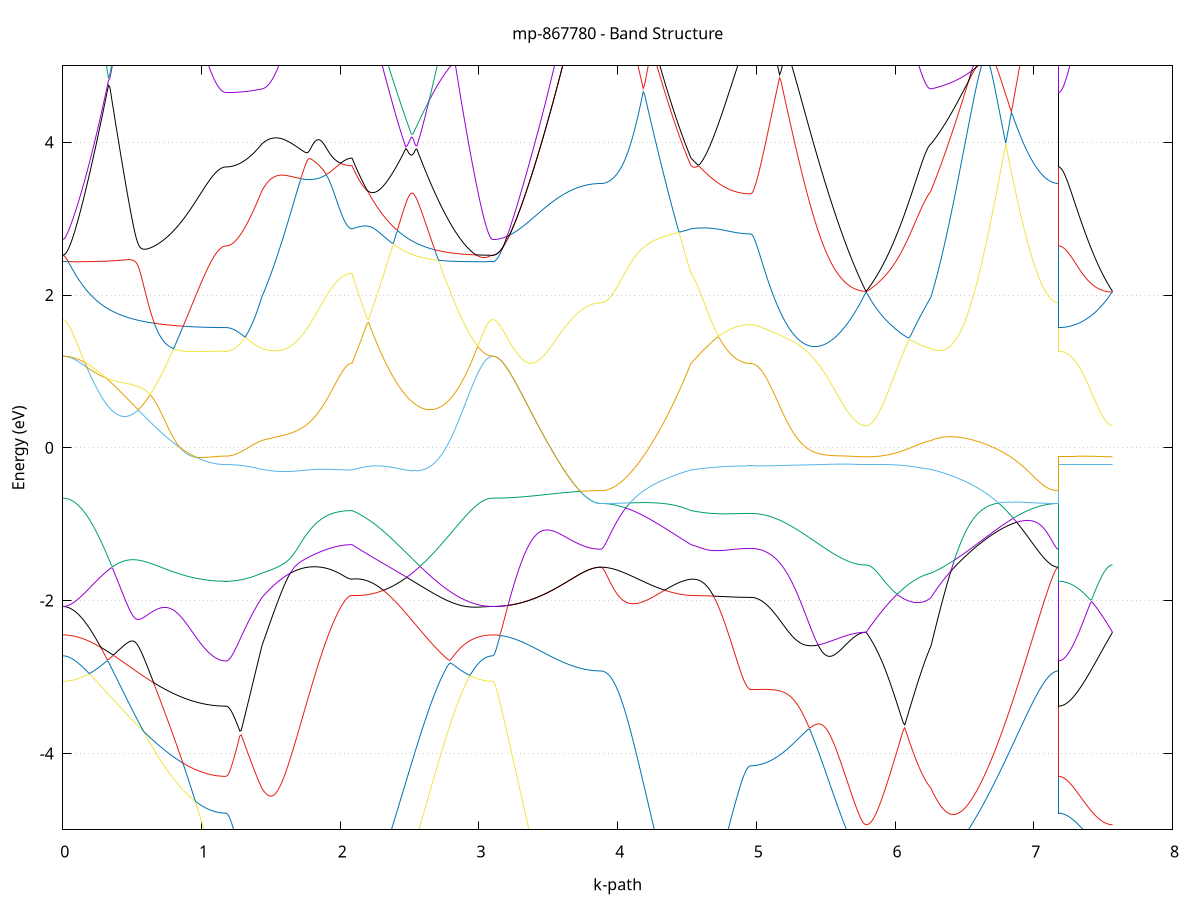 set title 'mp-867780 - Band Structure'
set xlabel 'k-path'
set ylabel 'Energy (eV)'
set grid y
set yrange [-5:5]
set terminal png size 800,600
set output 'mp-867780_bands_gnuplot.png'
plot '-' using 1:2 with lines notitle, '-' using 1:2 with lines notitle, '-' using 1:2 with lines notitle, '-' using 1:2 with lines notitle, '-' using 1:2 with lines notitle, '-' using 1:2 with lines notitle, '-' using 1:2 with lines notitle, '-' using 1:2 with lines notitle, '-' using 1:2 with lines notitle, '-' using 1:2 with lines notitle, '-' using 1:2 with lines notitle, '-' using 1:2 with lines notitle, '-' using 1:2 with lines notitle, '-' using 1:2 with lines notitle, '-' using 1:2 with lines notitle, '-' using 1:2 with lines notitle, '-' using 1:2 with lines notitle, '-' using 1:2 with lines notitle, '-' using 1:2 with lines notitle, '-' using 1:2 with lines notitle
0.000000 -43.073575
0.009976 -43.073575
0.019952 -43.073575
0.029928 -43.073575
0.039904 -43.073675
0.049881 -43.073675
0.059857 -43.073675
0.069833 -43.073675
0.079809 -43.073675
0.089785 -43.073675
0.099761 -43.073775
0.109737 -43.073775
0.119714 -43.073775
0.129690 -43.073875
0.139666 -43.073875
0.149642 -43.073875
0.159618 -43.073975
0.169594 -43.073975
0.179570 -43.074075
0.189546 -43.074075
0.199522 -43.074175
0.209499 -43.074175
0.219475 -43.074275
0.229451 -43.074275
0.239427 -43.074375
0.249403 -43.074475
0.259379 -43.074475
0.269355 -43.074575
0.279331 -43.074675
0.289308 -43.074675
0.299284 -43.074775
0.309260 -43.074875
0.319236 -43.074875
0.329212 -43.074975
0.339188 -43.075075
0.349164 -43.075175
0.359140 -43.075275
0.369117 -43.075375
0.379093 -43.075375
0.389069 -43.075475
0.399045 -43.075575
0.409021 -43.075675
0.418997 -43.075775
0.428973 -43.075875
0.438949 -43.075975
0.448926 -43.076075
0.458902 -43.076175
0.468878 -43.076175
0.478854 -43.076275
0.488830 -43.076375
0.498806 -43.076475
0.508782 -43.076575
0.518758 -43.076675
0.528735 -43.076775
0.538711 -43.076875
0.548687 -43.076975
0.558663 -43.077075
0.568639 -43.077175
0.578615 -43.077275
0.588591 -43.077375
0.598567 -43.077475
0.608544 -43.077575
0.618520 -43.077675
0.628496 -43.077775
0.638472 -43.077875
0.648448 -43.077875
0.658424 -43.077975
0.668400 -43.078075
0.678376 -43.078175
0.688353 -43.078275
0.698329 -43.078375
0.708305 -43.078475
0.718281 -43.078575
0.728257 -43.078575
0.738233 -43.078675
0.748209 -43.078775
0.758185 -43.078875
0.768162 -43.078975
0.778138 -43.079075
0.788114 -43.079075
0.798090 -43.079175
0.808066 -43.079275
0.818042 -43.079275
0.828018 -43.079375
0.837994 -43.079475
0.847971 -43.079575
0.857947 -43.079575
0.867923 -43.079675
0.877899 -43.079675
0.887875 -43.079775
0.897851 -43.079875
0.907827 -43.079875
0.917803 -43.079975
0.927780 -43.079975
0.937756 -43.080075
0.947732 -43.080075
0.957708 -43.080175
0.967684 -43.080175
0.977660 -43.080275
0.987636 -43.080275
0.997612 -43.080375
1.007589 -43.080375
1.017565 -43.080375
1.027541 -43.080375
1.037517 -43.080475
1.047493 -43.080475
1.057469 -43.080475
1.067445 -43.080575
1.077421 -43.080575
1.087398 -43.080575
1.097374 -43.080575
1.107350 -43.080575
1.117326 -43.080675
1.127302 -43.080675
1.137278 -43.080675
1.147254 -43.080675
1.157230 -43.080675
1.167207 -43.080675
1.177183 -43.080675
1.177183 -43.080675
1.187099 -43.080675
1.197014 -43.080675
1.206930 -43.080675
1.216846 -43.080675
1.226762 -43.080675
1.236678 -43.080675
1.246594 -43.080575
1.256509 -43.080575
1.266425 -43.080575
1.276341 -43.080575
1.286257 -43.080575
1.296173 -43.080475
1.306089 -43.080475
1.316004 -43.080475
1.325920 -43.080375
1.335836 -43.080375
1.345752 -43.080375
1.355668 -43.080275
1.365584 -43.080275
1.375500 -43.080175
1.385415 -43.080175
1.395331 -43.080075
1.405247 -43.080075
1.415163 -43.079975
1.425079 -43.079975
1.434995 -43.079875
1.434995 -43.079875
1.444844 -43.079875
1.454694 -43.079875
1.464544 -43.079875
1.474394 -43.079875
1.484244 -43.079875
1.494094 -43.079875
1.503944 -43.079875
1.513794 -43.079875
1.523644 -43.079975
1.533494 -43.079975
1.543343 -43.079975
1.553193 -43.079975
1.563043 -43.079975
1.572893 -43.079975
1.582743 -43.079975
1.592593 -43.080075
1.602443 -43.080075
1.612293 -43.080075
1.622143 -43.080075
1.631993 -43.080075
1.641842 -43.080075
1.651692 -43.080075
1.661542 -43.080175
1.671392 -43.080175
1.681242 -43.080175
1.691092 -43.080175
1.700942 -43.080175
1.710792 -43.080175
1.720642 -43.080175
1.730492 -43.080275
1.740341 -43.080275
1.750191 -43.080275
1.760041 -43.080275
1.769891 -43.080275
1.779741 -43.080275
1.789591 -43.080375
1.799441 -43.080375
1.809291 -43.080375
1.819141 -43.080375
1.828991 -43.080375
1.838840 -43.080375
1.848690 -43.080375
1.858540 -43.080475
1.868390 -43.080475
1.878240 -43.080475
1.888090 -43.080475
1.897940 -43.080475
1.907790 -43.080475
1.917640 -43.080475
1.927490 -43.080475
1.937339 -43.080475
1.947189 -43.080475
1.957039 -43.080575
1.966889 -43.080575
1.976739 -43.080575
1.986589 -43.080575
1.996439 -43.080575
2.006289 -43.080575
2.016139 -43.080575
2.025989 -43.080575
2.035838 -43.080575
2.045688 -43.080575
2.055538 -43.080575
2.065388 -43.080575
2.075238 -43.080575
2.085088 -43.080575
2.085088 -43.080575
2.095036 -43.080675
2.104984 -43.080775
2.114932 -43.080875
2.124880 -43.080875
2.134828 -43.080975
2.144776 -43.081075
2.154724 -43.081075
2.164672 -43.081175
2.174620 -43.081275
2.184568 -43.081275
2.194516 -43.081275
2.204464 -43.081375
2.214412 -43.081375
2.224360 -43.081375
2.234308 -43.081475
2.244256 -43.081475
2.254204 -43.081475
2.264152 -43.081475
2.274100 -43.081475
2.284048 -43.081475
2.293996 -43.081475
2.303944 -43.081375
2.313892 -43.081375
2.323840 -43.081375
2.333788 -43.081375
2.343736 -43.081275
2.353684 -43.081275
2.363631 -43.081175
2.373580 -43.081175
2.383527 -43.081075
2.393475 -43.080975
2.403423 -43.080975
2.413371 -43.080875
2.423319 -43.080775
2.433267 -43.080675
2.443215 -43.080575
2.453163 -43.080475
2.463111 -43.080375
2.473059 -43.080275
2.483007 -43.080175
2.492955 -43.080075
2.502903 -43.079975
2.512851 -43.079875
2.522799 -43.079775
2.532747 -43.079675
2.542695 -43.079475
2.552643 -43.079375
2.562591 -43.079275
2.572539 -43.079075
2.582487 -43.078975
2.592435 -43.078875
2.602383 -43.078675
2.612331 -43.078575
2.622279 -43.078375
2.632227 -43.078275
2.642175 -43.078075
2.652123 -43.077975
2.662071 -43.077875
2.672019 -43.077675
2.681967 -43.077575
2.691915 -43.077375
2.701863 -43.077275
2.711811 -43.077075
2.721759 -43.076975
2.731707 -43.076775
2.741655 -43.076675
2.751603 -43.076475
2.761551 -43.076375
2.771499 -43.076275
2.781447 -43.076075
2.791395 -43.075975
2.801343 -43.075875
2.811291 -43.075675
2.821239 -43.075575
2.831187 -43.075475
2.841135 -43.075275
2.851083 -43.075175
2.861031 -43.075075
2.870979 -43.074975
2.880927 -43.074875
2.890875 -43.074775
2.900823 -43.074675
2.910771 -43.074575
2.920719 -43.074475
2.930667 -43.074375
2.940615 -43.074275
2.950563 -43.074175
2.960511 -43.074175
2.970459 -43.074075
2.980407 -43.073975
2.990355 -43.073975
3.000303 -43.073875
3.010251 -43.073875
3.020198 -43.073775
3.030146 -43.073775
3.040094 -43.073675
3.050042 -43.073675
3.059990 -43.073675
3.069938 -43.073675
3.079886 -43.073575
3.089834 -43.073575
3.099782 -43.073575
3.099782 -43.073575
3.109771 -43.073575
3.119759 -43.073575
3.129747 -43.073575
3.139736 -43.073575
3.149724 -43.073575
3.159712 -43.073575
3.169701 -43.073575
3.179689 -43.073575
3.189678 -43.073575
3.199666 -43.073575
3.209654 -43.073575
3.219643 -43.073575
3.229631 -43.073575
3.239619 -43.073575
3.249608 -43.073575
3.259596 -43.073575
3.269584 -43.073575
3.279573 -43.073575
3.289561 -43.073575
3.299549 -43.073575
3.309538 -43.073575
3.319526 -43.073575
3.329514 -43.073575
3.339503 -43.073575
3.349491 -43.073575
3.359480 -43.073575
3.369468 -43.073575
3.379456 -43.073575
3.389445 -43.073575
3.399433 -43.073575
3.409421 -43.073575
3.419410 -43.073575
3.429398 -43.073575
3.439386 -43.073575
3.449375 -43.073675
3.459363 -43.073675
3.469351 -43.073675
3.479340 -43.073675
3.489328 -43.073675
3.499316 -43.073675
3.509305 -43.073675
3.519293 -43.073675
3.529281 -43.073675
3.539270 -43.073675
3.549258 -43.073675
3.559247 -43.073675
3.569235 -43.073675
3.579223 -43.073675
3.589212 -43.073675
3.599200 -43.073675
3.609188 -43.073675
3.619177 -43.073675
3.629165 -43.073675
3.639153 -43.073675
3.649142 -43.073675
3.659130 -43.073675
3.669118 -43.073675
3.679107 -43.073675
3.689095 -43.073675
3.699083 -43.073675
3.709072 -43.073675
3.719060 -43.073675
3.729049 -43.073675
3.739037 -43.073675
3.749025 -43.073675
3.759014 -43.073675
3.769002 -43.073675
3.778990 -43.073675
3.788979 -43.073675
3.798967 -43.073675
3.808955 -43.073675
3.818944 -43.073675
3.828932 -43.073675
3.838920 -43.073675
3.848909 -43.073675
3.858897 -43.073675
3.868885 -43.073675
3.878874 -43.073675
3.878874 -43.073675
3.888724 -43.073675
3.898574 -43.073675
3.908423 -43.073675
3.918273 -43.073675
3.928123 -43.073775
3.937973 -43.073775
3.947823 -43.073775
3.957673 -43.073875
3.967523 -43.073875
3.977373 -43.073975
3.987223 -43.073975
3.997073 -43.074075
4.006922 -43.074075
4.016772 -43.074175
4.026622 -43.074275
4.036472 -43.074375
4.046322 -43.074475
4.056172 -43.074475
4.066022 -43.074575
4.075872 -43.074675
4.085722 -43.074775
4.095572 -43.074875
4.105421 -43.074975
4.115271 -43.075175
4.125121 -43.075275
4.134971 -43.075375
4.144821 -43.075475
4.154671 -43.075575
4.164521 -43.075775
4.174371 -43.075875
4.184221 -43.075975
4.194071 -43.076175
4.203920 -43.076275
4.213770 -43.076375
4.223620 -43.076575
4.233470 -43.076675
4.243320 -43.076775
4.253170 -43.076975
4.263020 -43.077075
4.272870 -43.077275
4.282720 -43.077375
4.292570 -43.077575
4.302419 -43.077675
4.312269 -43.077875
4.322119 -43.077975
4.331969 -43.078075
4.341819 -43.078275
4.351669 -43.078375
4.361519 -43.078575
4.371369 -43.078675
4.381219 -43.078775
4.391069 -43.078975
4.400918 -43.079075
4.410768 -43.079175
4.420618 -43.079375
4.430468 -43.079475
4.440318 -43.079575
4.450168 -43.079775
4.460018 -43.079875
4.469868 -43.079975
4.479718 -43.080075
4.489568 -43.080175
4.499417 -43.080275
4.509267 -43.080375
4.519117 -43.080475
4.528967 -43.080575
4.528967 -43.080575
4.538742 -43.080575
4.548517 -43.080675
4.558292 -43.080675
4.568066 -43.080675
4.577841 -43.080775
4.587616 -43.080775
4.597391 -43.080875
4.607166 -43.080875
4.616941 -43.080875
4.626715 -43.080975
4.636490 -43.080975
4.646265 -43.080975
4.656040 -43.080975
4.665815 -43.081075
4.675589 -43.081075
4.685364 -43.081075
4.695139 -43.081075
4.704914 -43.081175
4.714689 -43.081175
4.724464 -43.081175
4.734238 -43.081175
4.744013 -43.081275
4.753788 -43.081275
4.763563 -43.081275
4.773338 -43.081275
4.783113 -43.081275
4.792887 -43.081275
4.802662 -43.081375
4.812437 -43.081375
4.822212 -43.081375
4.831987 -43.081375
4.841761 -43.081375
4.851536 -43.081375
4.861311 -43.081375
4.871086 -43.081375
4.880861 -43.081475
4.890636 -43.081475
4.900410 -43.081475
4.910185 -43.081475
4.919960 -43.081475
4.929735 -43.081475
4.939510 -43.081475
4.949285 -43.081475
4.959059 -43.081475
4.959059 -43.081475
4.968969 -43.081475
4.978878 -43.081475
4.988788 -43.081475
4.998697 -43.081475
5.008607 -43.081475
5.018516 -43.081475
5.028426 -43.081475
5.038335 -43.081475
5.048244 -43.081475
5.058154 -43.081475
5.068063 -43.081375
5.077973 -43.081375
5.087882 -43.081375
5.097792 -43.081375
5.107701 -43.081375
5.117611 -43.081375
5.127520 -43.081375
5.137429 -43.081375
5.147339 -43.081375
5.157248 -43.081375
5.167158 -43.081275
5.177067 -43.081275
5.186977 -43.081275
5.196886 -43.081275
5.206796 -43.081275
5.216705 -43.081275
5.226615 -43.081275
5.236524 -43.081175
5.246433 -43.081175
5.256343 -43.081175
5.266252 -43.081175
5.276162 -43.081175
5.286071 -43.081175
5.295981 -43.081175
5.305890 -43.081075
5.315800 -43.081075
5.325709 -43.081075
5.335618 -43.081075
5.345528 -43.081075
5.355437 -43.081075
5.365347 -43.080975
5.375256 -43.080975
5.385166 -43.080975
5.395075 -43.080975
5.404985 -43.080975
5.414894 -43.080975
5.424804 -43.080875
5.434713 -43.080875
5.444622 -43.080875
5.454532 -43.080875
5.464441 -43.080875
5.474351 -43.080875
5.484260 -43.080775
5.494170 -43.080775
5.504079 -43.080775
5.513989 -43.080775
5.523898 -43.080775
5.533808 -43.080775
5.543717 -43.080775
5.553626 -43.080675
5.563536 -43.080675
5.573445 -43.080675
5.583355 -43.080675
5.593264 -43.080675
5.603174 -43.080675
5.613083 -43.080675
5.622993 -43.080675
5.632902 -43.080675
5.642811 -43.080575
5.652721 -43.080575
5.662630 -43.080575
5.672540 -43.080575
5.682449 -43.080575
5.692359 -43.080575
5.702268 -43.080575
5.712178 -43.080575
5.722087 -43.080575
5.731997 -43.080575
5.741906 -43.080575
5.751815 -43.080575
5.761725 -43.080575
5.771634 -43.080575
5.781544 -43.080575
5.791453 -43.080575
5.791453 -43.080575
5.801392 -43.080575
5.811331 -43.080575
5.821270 -43.080575
5.831209 -43.080575
5.841148 -43.080575
5.851087 -43.080575
5.861026 -43.080575
5.870965 -43.080575
5.880904 -43.080575
5.890843 -43.080575
5.900782 -43.080575
5.910721 -43.080575
5.920660 -43.080575
5.930599 -43.080575
5.940538 -43.080475
5.950477 -43.080475
5.960416 -43.080475
5.970355 -43.080475
5.980294 -43.080475
5.990233 -43.080475
6.000172 -43.080475
6.010111 -43.080475
6.020050 -43.080475
6.029989 -43.080475
6.039928 -43.080375
6.049867 -43.080375
6.059806 -43.080375
6.069745 -43.080375
6.079684 -43.080375
6.089623 -43.080275
6.099562 -43.080275
6.109501 -43.080275
6.119440 -43.080275
6.129379 -43.080275
6.139318 -43.080175
6.149257 -43.080175
6.159196 -43.080175
6.169135 -43.080175
6.179074 -43.080075
6.189013 -43.080075
6.198952 -43.080075
6.208891 -43.080075
6.218830 -43.079975
6.228769 -43.079975
6.238708 -43.079975
6.248647 -43.079875
6.258586 -43.079875
6.258586 -43.079875
6.268579 -43.079775
6.278572 -43.079775
6.288565 -43.079675
6.298558 -43.079675
6.308552 -43.079575
6.318545 -43.079475
6.328538 -43.079375
6.338531 -43.079375
6.348524 -43.079275
6.358517 -43.079175
6.368511 -43.079175
6.378504 -43.079075
6.388497 -43.078975
6.398490 -43.078875
6.408483 -43.078775
6.418476 -43.078675
6.428470 -43.078675
6.438463 -43.078575
6.448456 -43.078475
6.458449 -43.078375
6.468442 -43.078275
6.478435 -43.078275
6.488428 -43.078175
6.498422 -43.078075
6.508415 -43.077975
6.518408 -43.077875
6.528401 -43.077775
6.538394 -43.077675
6.548387 -43.077675
6.558381 -43.077575
6.568374 -43.077475
6.578367 -43.077375
6.588360 -43.077275
6.598353 -43.077175
6.608346 -43.077075
6.618340 -43.076975
6.628333 -43.076875
6.638326 -43.076775
6.648319 -43.076775
6.658312 -43.076675
6.668305 -43.076575
6.678299 -43.076475
6.688292 -43.076375
6.698285 -43.076275
6.708278 -43.076175
6.718271 -43.076075
6.728264 -43.075975
6.738258 -43.075975
6.748251 -43.075875
6.758244 -43.075775
6.768237 -43.075675
6.778230 -43.075575
6.788223 -43.075475
6.798216 -43.075475
6.808210 -43.075375
6.818203 -43.075275
6.828196 -43.075175
6.838189 -43.075075
6.848182 -43.075075
6.858175 -43.074975
6.868169 -43.074875
6.878162 -43.074775
6.888155 -43.074775
6.898148 -43.074675
6.908141 -43.074575
6.918134 -43.074575
6.928128 -43.074475
6.938121 -43.074375
6.948114 -43.074375
6.958107 -43.074275
6.968100 -43.074275
6.978093 -43.074175
6.988087 -43.074175
6.998080 -43.074075
7.008073 -43.074075
7.018066 -43.073975
7.028059 -43.073975
7.038052 -43.073975
7.048046 -43.073875
7.058039 -43.073875
7.068032 -43.073875
7.078025 -43.073775
7.088018 -43.073775
7.098011 -43.073775
7.108004 -43.073775
7.117998 -43.073775
7.127991 -43.073675
7.137984 -43.073675
7.147977 -43.073675
7.157970 -43.073675
7.167963 -43.073675
7.177957 -43.073675
7.177957 -43.080675
7.187945 -43.080675
7.197933 -43.080675
7.207922 -43.080675
7.217910 -43.080675
7.227898 -43.080675
7.237887 -43.080675
7.247875 -43.080675
7.257863 -43.080675
7.267852 -43.080675
7.277840 -43.080675
7.287828 -43.080675
7.297817 -43.080675
7.307805 -43.080675
7.317794 -43.080675
7.327782 -43.080675
7.337770 -43.080675
7.347759 -43.080675
7.357747 -43.080675
7.367735 -43.080675
7.377724 -43.080675
7.387712 -43.080675
7.397700 -43.080675
7.407689 -43.080675
7.417677 -43.080575
7.427665 -43.080575
7.437654 -43.080575
7.447642 -43.080575
7.457630 -43.080575
7.467619 -43.080575
7.477607 -43.080575
7.487595 -43.080575
7.497584 -43.080575
7.507572 -43.080575
7.517561 -43.080575
7.527549 -43.080575
7.537537 -43.080575
7.547526 -43.080575
7.557514 -43.080575
7.567502 -43.080575
e
0.000000 -43.073575
0.009976 -43.073575
0.019952 -43.073575
0.029928 -43.073575
0.039904 -43.073675
0.049881 -43.073675
0.059857 -43.073675
0.069833 -43.073675
0.079809 -43.073675
0.089785 -43.073675
0.099761 -43.073775
0.109737 -43.073775
0.119714 -43.073775
0.129690 -43.073775
0.139666 -43.073875
0.149642 -43.073875
0.159618 -43.073875
0.169594 -43.073975
0.179570 -43.073975
0.189546 -43.074075
0.199522 -43.074075
0.209499 -43.074175
0.219475 -43.074175
0.229451 -43.074275
0.239427 -43.074275
0.249403 -43.074375
0.259379 -43.074375
0.269355 -43.074475
0.279331 -43.074475
0.289308 -43.074575
0.299284 -43.074675
0.309260 -43.074675
0.319236 -43.074775
0.329212 -43.074875
0.339188 -43.074875
0.349164 -43.074975
0.359140 -43.075075
0.369117 -43.075175
0.379093 -43.075175
0.389069 -43.075275
0.399045 -43.075375
0.409021 -43.075475
0.418997 -43.075475
0.428973 -43.075575
0.438949 -43.075675
0.448926 -43.075775
0.458902 -43.075875
0.468878 -43.075975
0.478854 -43.076075
0.488830 -43.076075
0.498806 -43.076175
0.508782 -43.076275
0.518758 -43.076375
0.528735 -43.076475
0.538711 -43.076575
0.548687 -43.076675
0.558663 -43.076775
0.568639 -43.076875
0.578615 -43.076975
0.588591 -43.076975
0.598567 -43.077075
0.608544 -43.077175
0.618520 -43.077275
0.628496 -43.077375
0.638472 -43.077475
0.648448 -43.077575
0.658424 -43.077675
0.668400 -43.077775
0.678376 -43.077875
0.688353 -43.077875
0.698329 -43.077975
0.708305 -43.078075
0.718281 -43.078175
0.728257 -43.078275
0.738233 -43.078375
0.748209 -43.078475
0.758185 -43.078475
0.768162 -43.078575
0.778138 -43.078675
0.788114 -43.078775
0.798090 -43.078875
0.808066 -43.078875
0.818042 -43.078975
0.828018 -43.079075
0.837994 -43.079075
0.847971 -43.079175
0.857947 -43.079275
0.867923 -43.079375
0.877899 -43.079375
0.887875 -43.079475
0.897851 -43.079475
0.907827 -43.079575
0.917803 -43.079675
0.927780 -43.079675
0.937756 -43.079775
0.947732 -43.079775
0.957708 -43.079875
0.967684 -43.079875
0.977660 -43.079975
0.987636 -43.079975
0.997612 -43.080075
1.007589 -43.080075
1.017565 -43.080075
1.027541 -43.080175
1.037517 -43.080175
1.047493 -43.080175
1.057469 -43.080275
1.067445 -43.080275
1.077421 -43.080275
1.087398 -43.080375
1.097374 -43.080375
1.107350 -43.080375
1.117326 -43.080375
1.127302 -43.080375
1.137278 -43.080375
1.147254 -43.080375
1.157230 -43.080375
1.167207 -43.080375
1.177183 -43.080475
1.177183 -43.080375
1.187099 -43.080375
1.197014 -43.080375
1.206930 -43.080375
1.216846 -43.080375
1.226762 -43.080375
1.236678 -43.080375
1.246594 -43.080375
1.256509 -43.080375
1.266425 -43.080375
1.276341 -43.080275
1.286257 -43.080275
1.296173 -43.080275
1.306089 -43.080275
1.316004 -43.080175
1.325920 -43.080175
1.335836 -43.080175
1.345752 -43.080075
1.355668 -43.080075
1.365584 -43.080075
1.375500 -43.079975
1.385415 -43.079975
1.395331 -43.079975
1.405247 -43.079875
1.415163 -43.079875
1.425079 -43.079775
1.434995 -43.079775
1.434995 -43.079775
1.444844 -43.079675
1.454694 -43.079575
1.464544 -43.079575
1.474394 -43.079475
1.484244 -43.079375
1.494094 -43.079175
1.503944 -43.079075
1.513794 -43.078975
1.523644 -43.078875
1.533494 -43.078775
1.543343 -43.078675
1.553193 -43.078475
1.563043 -43.078375
1.572893 -43.078275
1.582743 -43.078175
1.592593 -43.077975
1.602443 -43.077875
1.612293 -43.077775
1.622143 -43.077575
1.631993 -43.077475
1.641842 -43.077375
1.651692 -43.077175
1.661542 -43.077075
1.671392 -43.076875
1.681242 -43.076775
1.691092 -43.076675
1.700942 -43.076475
1.710792 -43.076375
1.720642 -43.076175
1.730492 -43.076075
1.740341 -43.075975
1.750191 -43.075775
1.760041 -43.075675
1.769891 -43.075575
1.779741 -43.075475
1.789591 -43.075275
1.799441 -43.075175
1.809291 -43.075075
1.819141 -43.074975
1.828991 -43.074875
1.838840 -43.074775
1.848690 -43.074575
1.858540 -43.074475
1.868390 -43.074375
1.878240 -43.074275
1.888090 -43.074175
1.897940 -43.074175
1.907790 -43.074075
1.917640 -43.073975
1.927490 -43.073875
1.937339 -43.073775
1.947189 -43.073775
1.957039 -43.073675
1.966889 -43.073575
1.976739 -43.073575
1.986589 -43.073475
1.996439 -43.073475
2.006289 -43.073375
2.016139 -43.073375
2.025989 -43.073375
2.035838 -43.073275
2.045688 -43.073275
2.055538 -43.073275
2.065388 -43.073275
2.075238 -43.073275
2.085088 -43.073275
2.085088 -43.073275
2.095036 -43.073275
2.104984 -43.073175
2.114932 -43.073175
2.124880 -43.073175
2.134828 -43.073175
2.144776 -43.073175
2.154724 -43.073175
2.164672 -43.073175
2.174620 -43.073175
2.184568 -43.073175
2.194516 -43.073175
2.204464 -43.073175
2.214412 -43.073175
2.224360 -43.073175
2.234308 -43.073175
2.244256 -43.073175
2.254204 -43.073175
2.264152 -43.073175
2.274100 -43.073175
2.284048 -43.073175
2.293996 -43.073175
2.303944 -43.073175
2.313892 -43.073175
2.323840 -43.073175
2.333788 -43.073175
2.343736 -43.073175
2.353684 -43.073175
2.363631 -43.073175
2.373580 -43.073175
2.383527 -43.073175
2.393475 -43.073175
2.403423 -43.073175
2.413371 -43.073175
2.423319 -43.073175
2.433267 -43.073175
2.443215 -43.073175
2.453163 -43.073175
2.463111 -43.073175
2.473059 -43.073175
2.483007 -43.073175
2.492955 -43.073275
2.502903 -43.073275
2.512851 -43.073275
2.522799 -43.073275
2.532747 -43.073275
2.542695 -43.073275
2.552643 -43.073275
2.562591 -43.073275
2.572539 -43.073275
2.582487 -43.073275
2.592435 -43.073275
2.602383 -43.073275
2.612331 -43.073275
2.622279 -43.073275
2.632227 -43.073375
2.642175 -43.073375
2.652123 -43.073375
2.662071 -43.073375
2.672019 -43.073375
2.681967 -43.073375
2.691915 -43.073375
2.701863 -43.073375
2.711811 -43.073375
2.721759 -43.073375
2.731707 -43.073375
2.741655 -43.073475
2.751603 -43.073475
2.761551 -43.073475
2.771499 -43.073475
2.781447 -43.073475
2.791395 -43.073475
2.801343 -43.073475
2.811291 -43.073475
2.821239 -43.073475
2.831187 -43.073475
2.841135 -43.073475
2.851083 -43.073475
2.861031 -43.073475
2.870979 -43.073575
2.880927 -43.073575
2.890875 -43.073575
2.900823 -43.073575
2.910771 -43.073575
2.920719 -43.073575
2.930667 -43.073575
2.940615 -43.073575
2.950563 -43.073575
2.960511 -43.073575
2.970459 -43.073575
2.980407 -43.073575
2.990355 -43.073575
3.000303 -43.073575
3.010251 -43.073575
3.020198 -43.073575
3.030146 -43.073575
3.040094 -43.073575
3.050042 -43.073575
3.059990 -43.073575
3.069938 -43.073575
3.079886 -43.073575
3.089834 -43.073575
3.099782 -43.073575
3.099782 -43.073575
3.109771 -43.073575
3.119759 -43.073575
3.129747 -43.073575
3.139736 -43.073575
3.149724 -43.073575
3.159712 -43.073575
3.169701 -43.073575
3.179689 -43.073575
3.189678 -43.073575
3.199666 -43.073575
3.209654 -43.073575
3.219643 -43.073575
3.229631 -43.073575
3.239619 -43.073575
3.249608 -43.073575
3.259596 -43.073575
3.269584 -43.073575
3.279573 -43.073575
3.289561 -43.073575
3.299549 -43.073575
3.309538 -43.073575
3.319526 -43.073575
3.329514 -43.073575
3.339503 -43.073575
3.349491 -43.073575
3.359480 -43.073575
3.369468 -43.073575
3.379456 -43.073575
3.389445 -43.073575
3.399433 -43.073575
3.409421 -43.073575
3.419410 -43.073575
3.429398 -43.073575
3.439386 -43.073575
3.449375 -43.073675
3.459363 -43.073675
3.469351 -43.073675
3.479340 -43.073675
3.489328 -43.073675
3.499316 -43.073675
3.509305 -43.073675
3.519293 -43.073675
3.529281 -43.073675
3.539270 -43.073675
3.549258 -43.073675
3.559247 -43.073675
3.569235 -43.073675
3.579223 -43.073675
3.589212 -43.073675
3.599200 -43.073675
3.609188 -43.073675
3.619177 -43.073675
3.629165 -43.073675
3.639153 -43.073675
3.649142 -43.073675
3.659130 -43.073675
3.669118 -43.073675
3.679107 -43.073675
3.689095 -43.073675
3.699083 -43.073675
3.709072 -43.073675
3.719060 -43.073675
3.729049 -43.073675
3.739037 -43.073675
3.749025 -43.073675
3.759014 -43.073675
3.769002 -43.073675
3.778990 -43.073675
3.788979 -43.073675
3.798967 -43.073675
3.808955 -43.073675
3.818944 -43.073675
3.828932 -43.073675
3.838920 -43.073675
3.848909 -43.073675
3.858897 -43.073675
3.868885 -43.073675
3.878874 -43.073675
3.878874 -43.073675
3.888724 -43.073675
3.898574 -43.073675
3.908423 -43.073675
3.918273 -43.073675
3.928123 -43.073675
3.937973 -43.073675
3.947823 -43.073675
3.957673 -43.073675
3.967523 -43.073675
3.977373 -43.073675
3.987223 -43.073675
3.997073 -43.073675
4.006922 -43.073675
4.016772 -43.073675
4.026622 -43.073675
4.036472 -43.073675
4.046322 -43.073675
4.056172 -43.073675
4.066022 -43.073575
4.075872 -43.073575
4.085722 -43.073575
4.095572 -43.073575
4.105421 -43.073575
4.115271 -43.073575
4.125121 -43.073575
4.134971 -43.073575
4.144821 -43.073575
4.154671 -43.073575
4.164521 -43.073575
4.174371 -43.073575
4.184221 -43.073575
4.194071 -43.073475
4.203920 -43.073475
4.213770 -43.073475
4.223620 -43.073475
4.233470 -43.073475
4.243320 -43.073475
4.253170 -43.073475
4.263020 -43.073475
4.272870 -43.073475
4.282720 -43.073475
4.292570 -43.073475
4.302419 -43.073375
4.312269 -43.073375
4.322119 -43.073375
4.331969 -43.073375
4.341819 -43.073375
4.351669 -43.073375
4.361519 -43.073375
4.371369 -43.073375
4.381219 -43.073375
4.391069 -43.073375
4.400918 -43.073375
4.410768 -43.073275
4.420618 -43.073275
4.430468 -43.073275
4.440318 -43.073275
4.450168 -43.073275
4.460018 -43.073275
4.469868 -43.073275
4.479718 -43.073275
4.489568 -43.073275
4.499417 -43.073275
4.509267 -43.073275
4.519117 -43.073275
4.528967 -43.073275
4.528967 -43.073275
4.538742 -43.073275
4.548517 -43.073275
4.558292 -43.073275
4.568066 -43.073175
4.577841 -43.073275
4.587616 -43.073275
4.597391 -43.073275
4.607166 -43.073175
4.616941 -43.073175
4.626715 -43.073175
4.636490 -43.073175
4.646265 -43.073175
4.656040 -43.073175
4.665815 -43.073175
4.675589 -43.073175
4.685364 -43.073175
4.695139 -43.073175
4.704914 -43.073175
4.714689 -43.073175
4.724464 -43.073175
4.734238 -43.073175
4.744013 -43.073175
4.753788 -43.073175
4.763563 -43.073175
4.773338 -43.073175
4.783113 -43.073175
4.792887 -43.073175
4.802662 -43.073175
4.812437 -43.073175
4.822212 -43.073175
4.831987 -43.073175
4.841761 -43.073175
4.851536 -43.073175
4.861311 -43.073175
4.871086 -43.073175
4.880861 -43.073175
4.890636 -43.073175
4.900410 -43.073175
4.910185 -43.073175
4.919960 -43.073175
4.929735 -43.073175
4.939510 -43.073175
4.949285 -43.073175
4.959059 -43.073175
4.959059 -43.073175
4.968969 -43.073175
4.978878 -43.073175
4.988788 -43.073175
4.998697 -43.073175
5.008607 -43.073275
5.018516 -43.073275
5.028426 -43.073275
5.038335 -43.073375
5.048244 -43.073375
5.058154 -43.073475
5.068063 -43.073475
5.077973 -43.073575
5.087882 -43.073575
5.097792 -43.073675
5.107701 -43.073775
5.117611 -43.073775
5.127520 -43.073875
5.137429 -43.073975
5.147339 -43.074075
5.157248 -43.074175
5.167158 -43.074275
5.177067 -43.074375
5.186977 -43.074475
5.196886 -43.074575
5.206796 -43.074675
5.216705 -43.074775
5.226615 -43.074875
5.236524 -43.074975
5.246433 -43.075175
5.256343 -43.075275
5.266252 -43.075375
5.276162 -43.075475
5.286071 -43.075675
5.295981 -43.075775
5.305890 -43.075875
5.315800 -43.076075
5.325709 -43.076175
5.335618 -43.076275
5.345528 -43.076475
5.355437 -43.076575
5.365347 -43.076775
5.375256 -43.076875
5.385166 -43.076975
5.395075 -43.077175
5.404985 -43.077275
5.414894 -43.077375
5.424804 -43.077575
5.434713 -43.077675
5.444622 -43.077775
5.454532 -43.077975
5.464441 -43.078075
5.474351 -43.078175
5.484260 -43.078375
5.494170 -43.078475
5.504079 -43.078575
5.513989 -43.078675
5.523898 -43.078875
5.533808 -43.078975
5.543717 -43.079075
5.553626 -43.079175
5.563536 -43.079275
5.573445 -43.079375
5.583355 -43.079475
5.593264 -43.079575
5.603174 -43.079675
5.613083 -43.079775
5.622993 -43.079875
5.632902 -43.079875
5.642811 -43.079975
5.652721 -43.080075
5.662630 -43.080075
5.672540 -43.080175
5.682449 -43.080275
5.692359 -43.080275
5.702268 -43.080375
5.712178 -43.080375
5.722087 -43.080375
5.731997 -43.080475
5.741906 -43.080475
5.751815 -43.080475
5.761725 -43.080575
5.771634 -43.080575
5.781544 -43.080575
5.791453 -43.080575
5.791453 -43.080575
5.801392 -43.080575
5.811331 -43.080575
5.821270 -43.080575
5.831209 -43.080575
5.841148 -43.080575
5.851087 -43.080475
5.861026 -43.080475
5.870965 -43.080475
5.880904 -43.080475
5.890843 -43.080475
5.900782 -43.080475
5.910721 -43.080475
5.920660 -43.080475
5.930599 -43.080475
5.940538 -43.080375
5.950477 -43.080375
5.960416 -43.080375
5.970355 -43.080375
5.980294 -43.080375
5.990233 -43.080375
6.000172 -43.080275
6.010111 -43.080275
6.020050 -43.080275
6.029989 -43.080275
6.039928 -43.080275
6.049867 -43.080275
6.059806 -43.080175
6.069745 -43.080175
6.079684 -43.080175
6.089623 -43.080175
6.099562 -43.080175
6.109501 -43.080075
6.119440 -43.080075
6.129379 -43.080075
6.139318 -43.080075
6.149257 -43.079975
6.159196 -43.079975
6.169135 -43.079975
6.179074 -43.079975
6.189013 -43.079975
6.198952 -43.079875
6.208891 -43.079875
6.218830 -43.079875
6.228769 -43.079775
6.238708 -43.079775
6.248647 -43.079775
6.258586 -43.079775
6.258586 -43.079775
6.268579 -43.079675
6.278572 -43.079675
6.288565 -43.079575
6.298558 -43.079575
6.308552 -43.079475
6.318545 -43.079375
6.328538 -43.079375
6.338531 -43.079275
6.348524 -43.079175
6.358517 -43.079175
6.368511 -43.079075
6.378504 -43.078975
6.388497 -43.078975
6.398490 -43.078875
6.408483 -43.078775
6.418476 -43.078675
6.428470 -43.078675
6.438463 -43.078575
6.448456 -43.078475
6.458449 -43.078375
6.468442 -43.078275
6.478435 -43.078175
6.488428 -43.078075
6.498422 -43.077975
6.508415 -43.077975
6.518408 -43.077875
6.528401 -43.077775
6.538394 -43.077675
6.548387 -43.077575
6.558381 -43.077475
6.568374 -43.077375
6.578367 -43.077275
6.588360 -43.077175
6.598353 -43.077075
6.608346 -43.076975
6.618340 -43.076875
6.628333 -43.076775
6.638326 -43.076675
6.648319 -43.076575
6.658312 -43.076575
6.668305 -43.076475
6.678299 -43.076375
6.688292 -43.076275
6.698285 -43.076175
6.708278 -43.076075
6.718271 -43.075975
6.728264 -43.075875
6.738258 -43.075775
6.748251 -43.075775
6.758244 -43.075675
6.768237 -43.075575
6.778230 -43.075475
6.788223 -43.075375
6.798216 -43.075275
6.808210 -43.075275
6.818203 -43.075175
6.828196 -43.075075
6.838189 -43.074975
6.848182 -43.074975
6.858175 -43.074875
6.868169 -43.074775
6.878162 -43.074775
6.888155 -43.074675
6.898148 -43.074575
6.908141 -43.074575
6.918134 -43.074475
6.928128 -43.074475
6.938121 -43.074375
6.948114 -43.074275
6.958107 -43.074275
6.968100 -43.074175
6.978093 -43.074175
6.988087 -43.074075
6.998080 -43.074075
7.008073 -43.074075
7.018066 -43.073975
7.028059 -43.073975
7.038052 -43.073875
7.048046 -43.073875
7.058039 -43.073875
7.068032 -43.073875
7.078025 -43.073775
7.088018 -43.073775
7.098011 -43.073775
7.108004 -43.073775
7.117998 -43.073675
7.127991 -43.073675
7.137984 -43.073675
7.147977 -43.073675
7.157970 -43.073675
7.167963 -43.073675
7.177957 -43.073675
7.177957 -43.080475
7.187945 -43.080475
7.197933 -43.080475
7.207922 -43.080475
7.217910 -43.080475
7.227898 -43.080475
7.237887 -43.080475
7.247875 -43.080475
7.257863 -43.080475
7.267852 -43.080475
7.277840 -43.080475
7.287828 -43.080475
7.297817 -43.080475
7.307805 -43.080475
7.317794 -43.080475
7.327782 -43.080475
7.337770 -43.080475
7.347759 -43.080475
7.357747 -43.080475
7.367735 -43.080475
7.377724 -43.080475
7.387712 -43.080475
7.397700 -43.080475
7.407689 -43.080475
7.417677 -43.080475
7.427665 -43.080475
7.437654 -43.080475
7.447642 -43.080475
7.457630 -43.080475
7.467619 -43.080475
7.477607 -43.080475
7.487595 -43.080475
7.497584 -43.080575
7.507572 -43.080575
7.517561 -43.080575
7.527549 -43.080575
7.537537 -43.080575
7.547526 -43.080575
7.557514 -43.080575
7.567502 -43.080575
e
0.000000 -42.965975
0.009976 -42.965975
0.019952 -42.965975
0.029928 -42.965975
0.039904 -42.965975
0.049881 -42.965975
0.059857 -42.965975
0.069833 -42.965975
0.079809 -42.965975
0.089785 -42.965975
0.099761 -42.965975
0.109737 -42.965975
0.119714 -42.965975
0.129690 -42.965975
0.139666 -42.965975
0.149642 -42.965975
0.159618 -42.965975
0.169594 -42.965975
0.179570 -42.965975
0.189546 -42.965975
0.199522 -42.965975
0.209499 -42.965875
0.219475 -42.965875
0.229451 -42.965875
0.239427 -42.965875
0.249403 -42.965875
0.259379 -42.965875
0.269355 -42.965875
0.279331 -42.965875
0.289308 -42.965875
0.299284 -42.965875
0.309260 -42.965875
0.319236 -42.965875
0.329212 -42.965775
0.339188 -42.965775
0.349164 -42.965775
0.359140 -42.965775
0.369117 -42.965775
0.379093 -42.965775
0.389069 -42.965775
0.399045 -42.965775
0.409021 -42.965775
0.418997 -42.965775
0.428973 -42.965675
0.438949 -42.965675
0.448926 -42.965675
0.458902 -42.965675
0.468878 -42.965675
0.478854 -42.965675
0.488830 -42.965675
0.498806 -42.965675
0.508782 -42.965575
0.518758 -42.965575
0.528735 -42.965575
0.538711 -42.965575
0.548687 -42.965575
0.558663 -42.965575
0.568639 -42.965575
0.578615 -42.965575
0.588591 -42.965575
0.598567 -42.965475
0.608544 -42.965475
0.618520 -42.965475
0.628496 -42.965475
0.638472 -42.965475
0.648448 -42.965475
0.658424 -42.965475
0.668400 -42.965475
0.678376 -42.965375
0.688353 -42.965375
0.698329 -42.965375
0.708305 -42.965375
0.718281 -42.965375
0.728257 -42.965375
0.738233 -42.965375
0.748209 -42.965375
0.758185 -42.965375
0.768162 -42.965275
0.778138 -42.965275
0.788114 -42.965275
0.798090 -42.965275
0.808066 -42.965275
0.818042 -42.965275
0.828018 -42.965275
0.837994 -42.965275
0.847971 -42.965275
0.857947 -42.965275
0.867923 -42.965175
0.877899 -42.965175
0.887875 -42.965175
0.897851 -42.965175
0.907827 -42.965175
0.917803 -42.965175
0.927780 -42.965175
0.937756 -42.965175
0.947732 -42.965175
0.957708 -42.965175
0.967684 -42.965175
0.977660 -42.965175
0.987636 -42.965175
0.997612 -42.965075
1.007589 -42.965075
1.017565 -42.965075
1.027541 -42.965075
1.037517 -42.965075
1.047493 -42.965075
1.057469 -42.965075
1.067445 -42.965075
1.077421 -42.965075
1.087398 -42.965075
1.097374 -42.965075
1.107350 -42.965075
1.117326 -42.965075
1.127302 -42.965075
1.137278 -42.965075
1.147254 -42.965075
1.157230 -42.965075
1.167207 -42.965075
1.177183 -42.965075
1.177183 -42.965075
1.187099 -42.965075
1.197014 -42.965075
1.206930 -42.965075
1.216846 -42.965075
1.226762 -42.965075
1.236678 -42.965075
1.246594 -42.965075
1.256509 -42.965075
1.266425 -42.965075
1.276341 -42.965075
1.286257 -42.965075
1.296173 -42.965075
1.306089 -42.965075
1.316004 -42.965175
1.325920 -42.965175
1.335836 -42.965175
1.345752 -42.965175
1.355668 -42.965175
1.365584 -42.965175
1.375500 -42.965175
1.385415 -42.965175
1.395331 -42.965175
1.405247 -42.965275
1.415163 -42.965275
1.425079 -42.965275
1.434995 -42.965275
1.434995 -42.965275
1.444844 -42.965275
1.454694 -42.965275
1.464544 -42.965275
1.474394 -42.965275
1.484244 -42.965375
1.494094 -42.965375
1.503944 -42.965375
1.513794 -42.965375
1.523644 -42.965375
1.533494 -42.965375
1.543343 -42.965375
1.553193 -42.965375
1.563043 -42.965475
1.572893 -42.965475
1.582743 -42.965475
1.592593 -42.965475
1.602443 -42.965475
1.612293 -42.965475
1.622143 -42.965475
1.631993 -42.965575
1.641842 -42.965575
1.651692 -42.965575
1.661542 -42.965575
1.671392 -42.965575
1.681242 -42.965575
1.691092 -42.965575
1.700942 -42.965675
1.710792 -42.965675
1.720642 -42.965675
1.730492 -42.965675
1.740341 -42.965675
1.750191 -42.965675
1.760041 -42.965675
1.769891 -42.965775
1.779741 -42.965775
1.789591 -42.965775
1.799441 -42.965775
1.809291 -42.965775
1.819141 -42.965775
1.828991 -42.965775
1.838840 -42.965775
1.848690 -42.965775
1.858540 -42.965875
1.868390 -42.965875
1.878240 -42.965875
1.888090 -42.965875
1.897940 -42.965875
1.907790 -42.965875
1.917640 -42.965875
1.927490 -42.965875
1.937339 -42.965875
1.947189 -42.965875
1.957039 -42.965875
1.966889 -42.965975
1.976739 -42.965975
1.986589 -42.965975
1.996439 -42.965975
2.006289 -42.965975
2.016139 -42.965975
2.025989 -42.965975
2.035838 -42.965975
2.045688 -42.965975
2.055538 -42.965975
2.065388 -42.965975
2.075238 -42.965975
2.085088 -42.965975
2.085088 -42.965975
2.095036 -42.965975
2.104984 -42.965875
2.114932 -42.965875
2.124880 -42.965875
2.134828 -42.965875
2.144776 -42.965875
2.154724 -42.965875
2.164672 -42.965875
2.174620 -42.965875
2.184568 -42.965775
2.194516 -42.965775
2.204464 -42.965775
2.214412 -42.965775
2.224360 -42.965775
2.234308 -42.965775
2.244256 -42.965775
2.254204 -42.965775
2.264152 -42.965775
2.274100 -42.965775
2.284048 -42.965775
2.293996 -42.965775
2.303944 -42.965775
2.313892 -42.965675
2.323840 -42.965675
2.333788 -42.965675
2.343736 -42.965675
2.353684 -42.965675
2.363631 -42.965675
2.373580 -42.965675
2.383527 -42.965675
2.393475 -42.965675
2.403423 -42.965675
2.413371 -42.965675
2.423319 -42.965675
2.433267 -42.965675
2.443215 -42.965675
2.453163 -42.965675
2.463111 -42.965675
2.473059 -42.965675
2.483007 -42.965675
2.492955 -42.965675
2.502903 -42.965675
2.512851 -42.965675
2.522799 -42.965675
2.532747 -42.965675
2.542695 -42.965675
2.552643 -42.965675
2.562591 -42.965675
2.572539 -42.965675
2.582487 -42.965775
2.592435 -42.965775
2.602383 -42.965775
2.612331 -42.965775
2.622279 -42.965775
2.632227 -42.965775
2.642175 -42.965775
2.652123 -42.965775
2.662071 -42.965775
2.672019 -42.965775
2.681967 -42.965775
2.691915 -42.965775
2.701863 -42.965775
2.711811 -42.965775
2.721759 -42.965775
2.731707 -42.965775
2.741655 -42.965775
2.751603 -42.965875
2.761551 -42.965875
2.771499 -42.965875
2.781447 -42.965875
2.791395 -42.965875
2.801343 -42.965875
2.811291 -42.965875
2.821239 -42.965875
2.831187 -42.965875
2.841135 -42.965875
2.851083 -42.965875
2.861031 -42.965875
2.870979 -42.965875
2.880927 -42.965875
2.890875 -42.965875
2.900823 -42.965975
2.910771 -42.965975
2.920719 -42.965975
2.930667 -42.965975
2.940615 -42.965975
2.950563 -42.965975
2.960511 -42.965975
2.970459 -42.965975
2.980407 -42.965975
2.990355 -42.965975
3.000303 -42.965975
3.010251 -42.965975
3.020198 -42.965975
3.030146 -42.965975
3.040094 -42.965975
3.050042 -42.965975
3.059990 -42.965975
3.069938 -42.965975
3.079886 -42.965975
3.089834 -42.965975
3.099782 -42.965975
3.099782 -42.965975
3.109771 -42.965975
3.119759 -42.965975
3.129747 -42.965975
3.139736 -42.965975
3.149724 -42.965975
3.159712 -42.965975
3.169701 -42.965975
3.179689 -42.965975
3.189678 -42.965975
3.199666 -42.966075
3.209654 -42.966075
3.219643 -42.966075
3.229631 -42.966075
3.239619 -42.966075
3.249608 -42.966075
3.259596 -42.966075
3.269584 -42.966075
3.279573 -42.966075
3.289561 -42.966075
3.299549 -42.966175
3.309538 -42.966175
3.319526 -42.966175
3.329514 -42.966175
3.339503 -42.966175
3.349491 -42.966175
3.359480 -42.966175
3.369468 -42.966175
3.379456 -42.966275
3.389445 -42.966275
3.399433 -42.966275
3.409421 -42.966275
3.419410 -42.966275
3.429398 -42.966275
3.439386 -42.966275
3.449375 -42.966375
3.459363 -42.966375
3.469351 -42.966375
3.479340 -42.966375
3.489328 -42.966375
3.499316 -42.966475
3.509305 -42.966475
3.519293 -42.966475
3.529281 -42.966475
3.539270 -42.966475
3.549258 -42.966475
3.559247 -42.966475
3.569235 -42.966575
3.579223 -42.966575
3.589212 -42.966575
3.599200 -42.966575
3.609188 -42.966575
3.619177 -42.966575
3.629165 -42.966675
3.639153 -42.966675
3.649142 -42.966675
3.659130 -42.966675
3.669118 -42.966675
3.679107 -42.966675
3.689095 -42.966675
3.699083 -42.966675
3.709072 -42.966775
3.719060 -42.966775
3.729049 -42.966775
3.739037 -42.966775
3.749025 -42.966775
3.759014 -42.966775
3.769002 -42.966775
3.778990 -42.966775
3.788979 -42.966775
3.798967 -42.966775
3.808955 -42.966875
3.818944 -42.966875
3.828932 -42.966875
3.838920 -42.966875
3.848909 -42.966875
3.858897 -42.966875
3.868885 -42.966875
3.878874 -42.966875
3.878874 -42.966875
3.888724 -42.966875
3.898574 -42.966875
3.908423 -42.966875
3.918273 -42.966875
3.928123 -42.966875
3.937973 -42.966875
3.947823 -42.966875
3.957673 -42.966775
3.967523 -42.966775
3.977373 -42.966775
3.987223 -42.966775
3.997073 -42.966775
4.006922 -42.966775
4.016772 -42.966775
4.026622 -42.966775
4.036472 -42.966775
4.046322 -42.966775
4.056172 -42.966775
4.066022 -42.966775
4.075872 -42.966675
4.085722 -42.966675
4.095572 -42.966675
4.105421 -42.966675
4.115271 -42.966675
4.125121 -42.966675
4.134971 -42.966675
4.144821 -42.966675
4.154671 -42.966575
4.164521 -42.966575
4.174371 -42.966575
4.184221 -42.966575
4.194071 -42.966575
4.203920 -42.966575
4.213770 -42.966575
4.223620 -42.966475
4.233470 -42.966475
4.243320 -42.966475
4.253170 -42.966475
4.263020 -42.966475
4.272870 -42.966375
4.282720 -42.966375
4.292570 -42.966375
4.302419 -42.966375
4.312269 -42.966375
4.322119 -42.966375
4.331969 -42.966275
4.341819 -42.966275
4.351669 -42.966275
4.361519 -42.966275
4.371369 -42.966275
4.381219 -42.966175
4.391069 -42.966175
4.400918 -42.966175
4.410768 -42.966175
4.420618 -42.966175
4.430468 -42.966075
4.440318 -42.966075
4.450168 -42.966075
4.460018 -42.966075
4.469868 -42.966075
4.479718 -42.966075
4.489568 -42.965975
4.499417 -42.965975
4.509267 -42.965975
4.519117 -42.965975
4.528967 -42.965975
4.528967 -42.965975
4.538742 -42.965975
4.548517 -42.965975
4.558292 -42.965975
4.568066 -42.965975
4.577841 -42.965975
4.587616 -42.965875
4.597391 -42.965875
4.607166 -42.965875
4.616941 -42.965875
4.626715 -42.965875
4.636490 -42.965875
4.646265 -42.965875
4.656040 -42.965875
4.665815 -42.965875
4.675589 -42.965875
4.685364 -42.965875
4.695139 -42.965875
4.704914 -42.965875
4.714689 -42.965875
4.724464 -42.965875
4.734238 -42.965875
4.744013 -42.965775
4.753788 -42.965775
4.763563 -42.965775
4.773338 -42.965775
4.783113 -42.965775
4.792887 -42.965775
4.802662 -42.965775
4.812437 -42.965775
4.822212 -42.965775
4.831987 -42.965775
4.841761 -42.965775
4.851536 -42.965775
4.861311 -42.965775
4.871086 -42.965775
4.880861 -42.965775
4.890636 -42.965775
4.900410 -42.965775
4.910185 -42.965775
4.919960 -42.965775
4.929735 -42.965775
4.939510 -42.965775
4.949285 -42.965775
4.959059 -42.965775
4.959059 -42.965775
4.968969 -42.965775
4.978878 -42.965775
4.988788 -42.965775
4.998697 -42.965775
5.008607 -42.965775
5.018516 -42.965775
5.028426 -42.965775
5.038335 -42.965775
5.048244 -42.965675
5.058154 -42.965675
5.068063 -42.965675
5.077973 -42.965675
5.087882 -42.965675
5.097792 -42.965675
5.107701 -42.965675
5.117611 -42.965675
5.127520 -42.965675
5.137429 -42.965675
5.147339 -42.965675
5.157248 -42.965675
5.167158 -42.965675
5.177067 -42.965675
5.186977 -42.965575
5.196886 -42.965575
5.206796 -42.965575
5.216705 -42.965575
5.226615 -42.965575
5.236524 -42.965575
5.246433 -42.965575
5.256343 -42.965575
5.266252 -42.965575
5.276162 -42.965575
5.286071 -42.965475
5.295981 -42.965475
5.305890 -42.965475
5.315800 -42.965475
5.325709 -42.965475
5.335618 -42.965475
5.345528 -42.965475
5.355437 -42.965475
5.365347 -42.965375
5.375256 -42.965375
5.385166 -42.965375
5.395075 -42.965375
5.404985 -42.965375
5.414894 -42.965375
5.424804 -42.965375
5.434713 -42.965375
5.444622 -42.965375
5.454532 -42.965275
5.464441 -42.965275
5.474351 -42.965275
5.484260 -42.965275
5.494170 -42.965275
5.504079 -42.965275
5.513989 -42.965275
5.523898 -42.965275
5.533808 -42.965275
5.543717 -42.965175
5.553626 -42.965175
5.563536 -42.965175
5.573445 -42.965175
5.583355 -42.965175
5.593264 -42.965175
5.603174 -42.965175
5.613083 -42.965175
5.622993 -42.965175
5.632902 -42.965175
5.642811 -42.965175
5.652721 -42.965175
5.662630 -42.965175
5.672540 -42.965175
5.682449 -42.965075
5.692359 -42.965075
5.702268 -42.965075
5.712178 -42.965075
5.722087 -42.965075
5.731997 -42.965075
5.741906 -42.965075
5.751815 -42.965075
5.761725 -42.965075
5.771634 -42.965075
5.781544 -42.965075
5.791453 -42.965075
5.791453 -42.965075
5.801392 -42.965075
5.811331 -42.965075
5.821270 -42.965075
5.831209 -42.965075
5.841148 -42.965075
5.851087 -42.965075
5.861026 -42.965075
5.870965 -42.965075
5.880904 -42.965075
5.890843 -42.965075
5.900782 -42.965075
5.910721 -42.965075
5.920660 -42.965075
5.930599 -42.965075
5.940538 -42.965075
5.950477 -42.965075
5.960416 -42.965075
5.970355 -42.965075
5.980294 -42.965075
5.990233 -42.965075
6.000172 -42.965075
6.010111 -42.965075
6.020050 -42.965075
6.029989 -42.965175
6.039928 -42.965175
6.049867 -42.965175
6.059806 -42.965175
6.069745 -42.965175
6.079684 -42.965175
6.089623 -42.965175
6.099562 -42.965175
6.109501 -42.965175
6.119440 -42.965175
6.129379 -42.965175
6.139318 -42.965175
6.149257 -42.965175
6.159196 -42.965175
6.169135 -42.965175
6.179074 -42.965175
6.189013 -42.965175
6.198952 -42.965175
6.208891 -42.965275
6.218830 -42.965275
6.228769 -42.965275
6.238708 -42.965275
6.248647 -42.965275
6.258586 -42.965275
6.258586 -42.965275
6.268579 -42.965275
6.278572 -42.965275
6.288565 -42.965275
6.298558 -42.965375
6.308552 -42.965375
6.318545 -42.965375
6.328538 -42.965375
6.338531 -42.965375
6.348524 -42.965475
6.358517 -42.965475
6.368511 -42.965475
6.378504 -42.965475
6.388497 -42.965475
6.398490 -42.965475
6.408483 -42.965575
6.418476 -42.965575
6.428470 -42.965575
6.438463 -42.965575
6.448456 -42.965675
6.458449 -42.965675
6.468442 -42.965675
6.478435 -42.965675
6.488428 -42.965675
6.498422 -42.965775
6.508415 -42.965775
6.518408 -42.965775
6.528401 -42.965775
6.538394 -42.965775
6.548387 -42.965875
6.558381 -42.965875
6.568374 -42.965875
6.578367 -42.965875
6.588360 -42.965975
6.598353 -42.965975
6.608346 -42.965975
6.618340 -42.965975
6.628333 -42.966075
6.638326 -42.966075
6.648319 -42.966075
6.658312 -42.966075
6.668305 -42.966175
6.678299 -42.966175
6.688292 -42.966175
6.698285 -42.966175
6.708278 -42.966275
6.718271 -42.966275
6.728264 -42.966275
6.738258 -42.966275
6.748251 -42.966275
6.758244 -42.966375
6.768237 -42.966375
6.778230 -42.966375
6.788223 -42.966375
6.798216 -42.966375
6.808210 -42.966475
6.818203 -42.966475
6.828196 -42.966475
6.838189 -42.966475
6.848182 -42.966475
6.858175 -42.966575
6.868169 -42.966575
6.878162 -42.966575
6.888155 -42.966575
6.898148 -42.966575
6.908141 -42.966575
6.918134 -42.966675
6.928128 -42.966675
6.938121 -42.966675
6.948114 -42.966675
6.958107 -42.966675
6.968100 -42.966675
6.978093 -42.966675
6.988087 -42.966775
6.998080 -42.966775
7.008073 -42.966775
7.018066 -42.966775
7.028059 -42.966775
7.038052 -42.966775
7.048046 -42.966775
7.058039 -42.966775
7.068032 -42.966775
7.078025 -42.966775
7.088018 -42.966775
7.098011 -42.966775
7.108004 -42.966875
7.117998 -42.966875
7.127991 -42.966875
7.137984 -42.966875
7.147977 -42.966875
7.157970 -42.966875
7.167963 -42.966875
7.177957 -42.966875
7.177957 -42.965075
7.187945 -42.965075
7.197933 -42.965075
7.207922 -42.965075
7.217910 -42.965075
7.227898 -42.965075
7.237887 -42.965075
7.247875 -42.965075
7.257863 -42.965075
7.267852 -42.965075
7.277840 -42.965075
7.287828 -42.965075
7.297817 -42.965075
7.307805 -42.965075
7.317794 -42.965075
7.327782 -42.965075
7.337770 -42.965075
7.347759 -42.965075
7.357747 -42.965075
7.367735 -42.965075
7.377724 -42.965075
7.387712 -42.965075
7.397700 -42.965075
7.407689 -42.965075
7.417677 -42.965075
7.427665 -42.965075
7.437654 -42.965075
7.447642 -42.965075
7.457630 -42.965075
7.467619 -42.965075
7.477607 -42.965075
7.487595 -42.965075
7.497584 -42.965075
7.507572 -42.965075
7.517561 -42.965075
7.527549 -42.965075
7.537537 -42.965075
7.547526 -42.965075
7.557514 -42.965075
7.567502 -42.965075
e
0.000000 -10.934375
0.009976 -10.934075
0.019952 -10.932875
0.029928 -10.930975
0.039904 -10.928375
0.049881 -10.924875
0.059857 -10.920675
0.069833 -10.915775
0.079809 -10.910075
0.089785 -10.903575
0.099761 -10.896375
0.109737 -10.888375
0.119714 -10.879675
0.129690 -10.870175
0.139666 -10.859875
0.149642 -10.848875
0.159618 -10.837075
0.169594 -10.824575
0.179570 -10.811275
0.189546 -10.797275
0.199522 -10.782475
0.209499 -10.766975
0.219475 -10.750675
0.229451 -10.733675
0.239427 -10.715875
0.249403 -10.697275
0.259379 -10.678075
0.269355 -10.658075
0.279331 -10.637275
0.289308 -10.615775
0.299284 -10.593475
0.309260 -10.570575
0.319236 -10.546875
0.329212 -10.522375
0.339188 -10.497175
0.349164 -10.471275
0.359140 -10.444675
0.369117 -10.417275
0.379093 -10.389175
0.389069 -10.360375
0.399045 -10.330775
0.409021 -10.300575
0.418997 -10.269575
0.428973 -10.237875
0.438949 -10.205475
0.448926 -10.172375
0.458902 -10.138475
0.468878 -10.103975
0.478854 -10.068775
0.488830 -10.032775
0.498806 -9.996175
0.508782 -9.958875
0.518758 -9.920875
0.528735 -9.882175
0.538711 -9.842775
0.548687 -9.802675
0.558663 -9.761975
0.568639 -9.720575
0.578615 -9.678475
0.588591 -9.635775
0.598567 -9.592375
0.608544 -9.548275
0.618520 -9.503575
0.628496 -9.458175
0.638472 -9.412175
0.648448 -9.365475
0.658424 -9.318275
0.668400 -9.270275
0.678376 -9.221775
0.688353 -9.172575
0.698329 -9.122875
0.708305 -9.072475
0.718281 -9.021475
0.728257 -8.969875
0.738233 -8.917675
0.748209 -8.864975
0.758185 -8.811575
0.768162 -8.757675
0.778138 -8.703275
0.788114 -8.648275
0.798090 -8.592675
0.808066 -8.536575
0.818042 -8.479975
0.828018 -8.422875
0.837994 -8.365175
0.847971 -8.307075
0.857947 -8.248475
0.867923 -8.189375
0.877899 -8.129875
0.887875 -8.069875
0.897851 -8.009475
0.907827 -7.948775
0.917803 -7.887575
0.927780 -7.825975
0.937756 -7.764075
0.947732 -7.701875
0.957708 -7.639375
0.967684 -7.576575
0.977660 -7.513575
0.987636 -7.450375
0.997612 -7.387075
1.007589 -7.323575
1.017565 -7.260075
1.027541 -7.196675
1.037517 -7.133375
1.047493 -7.070275
1.057469 -7.007475
1.067445 -6.945275
1.077421 -6.883775
1.087398 -6.823175
1.097374 -6.764075
1.107350 -6.706775
1.117326 -6.651975
1.127302 -6.600675
1.137278 -6.554175
1.147254 -6.514175
1.157230 -6.482875
1.167207 -6.462775
1.177183 -6.455775
1.177183 -6.455775
1.187099 -6.455575
1.197014 -6.455175
1.206930 -6.454375
1.216846 -6.453275
1.226762 -6.451875
1.236678 -6.450175
1.246594 -6.448175
1.256509 -6.445975
1.266425 -6.443575
1.276341 -6.440875
1.286257 -6.437975
1.296173 -6.434875
1.306089 -6.431775
1.316004 -6.428475
1.325920 -6.425075
1.335836 -6.421675
1.345752 -6.418275
1.355668 -6.414975
1.365584 -6.411875
1.375500 -6.408875
1.385415 -6.406175
1.395331 -6.403775
1.405247 -6.401775
1.415163 -6.400175
1.425079 -6.399275
1.434995 -6.398975
1.434995 -6.398975
1.444844 -6.401375
1.454694 -6.407975
1.464544 -6.418375
1.474394 -6.431875
1.484244 -6.456075
1.494094 -6.493875
1.503944 -6.531075
1.513794 -6.567675
1.523644 -6.603775
1.533494 -6.639275
1.543343 -6.674175
1.553193 -6.708475
1.563043 -6.742175
1.572893 -6.775275
1.582743 -6.807775
1.592593 -6.839675
1.602443 -6.871075
1.612293 -6.901775
1.622143 -6.931875
1.631993 -6.961375
1.641842 -6.990275
1.651692 -7.018575
1.661542 -7.046275
1.671392 -7.073275
1.681242 -7.099775
1.691092 -7.125575
1.700942 -7.150775
1.710792 -7.175375
1.720642 -7.199375
1.730492 -7.222675
1.740341 -7.245375
1.750191 -7.267475
1.760041 -7.288975
1.769891 -7.309775
1.779741 -7.329975
1.789591 -7.349575
1.799441 -7.368475
1.809291 -7.386775
1.819141 -7.404475
1.828991 -7.421575
1.838840 -7.437975
1.848690 -7.453675
1.858540 -7.468775
1.868390 -7.483275
1.878240 -7.497175
1.888090 -7.510375
1.897940 -7.522975
1.907790 -7.534875
1.917640 -7.546175
1.927490 -7.556775
1.937339 -7.566775
1.947189 -7.576175
1.957039 -7.584875
1.966889 -7.592975
1.976739 -7.600375
1.986589 -7.607175
1.996439 -7.613275
2.006289 -7.618775
2.016139 -7.623675
2.025989 -7.627875
2.035838 -7.631375
2.045688 -7.634275
2.055538 -7.636575
2.065388 -7.638175
2.075238 -7.639175
2.085088 -7.639475
2.085088 -7.639475
2.095036 -7.596975
2.104984 -7.553875
2.114932 -7.533175
2.124880 -7.583875
2.134828 -7.636575
2.144776 -7.690775
2.154724 -7.746175
2.164672 -7.802475
2.174620 -7.859375
2.184568 -7.916775
2.194516 -7.974375
2.204464 -8.032275
2.214412 -8.090075
2.224360 -8.147975
2.234308 -8.205675
2.244256 -8.263175
2.254204 -8.320475
2.264152 -8.377475
2.274100 -8.434175
2.284048 -8.490475
2.293996 -8.546375
2.303944 -8.601875
2.313892 -8.656875
2.323840 -8.711475
2.333788 -8.765475
2.343736 -8.819075
2.353684 -8.872075
2.363631 -8.924575
2.373580 -8.976575
2.383527 -9.027875
2.393475 -9.078675
2.403423 -9.128975
2.413371 -9.178575
2.423319 -9.227575
2.433267 -9.275975
2.443215 -9.323775
2.453163 -9.370975
2.463111 -9.417575
2.473059 -9.463475
2.483007 -9.508675
2.492955 -9.553375
2.502903 -9.597275
2.512851 -9.640575
2.522799 -9.683275
2.532747 -9.725275
2.542695 -9.766575
2.552643 -9.807175
2.562591 -9.847175
2.572539 -9.886475
2.582487 -9.924975
2.592435 -9.962975
2.602383 -10.000175
2.612331 -10.036675
2.622279 -10.072475
2.632227 -10.107575
2.642175 -10.141975
2.652123 -10.175775
2.662071 -10.208775
2.672019 -10.241075
2.681967 -10.272575
2.691915 -10.303475
2.701863 -10.333675
2.711811 -10.363075
2.721759 -10.391775
2.731707 -10.419775
2.741655 -10.446975
2.751603 -10.473575
2.761551 -10.499375
2.771499 -10.524475
2.781447 -10.548775
2.791395 -10.572375
2.801343 -10.595275
2.811291 -10.617375
2.821239 -10.638775
2.831187 -10.659475
2.841135 -10.679375
2.851083 -10.698575
2.861031 -10.716975
2.870979 -10.734675
2.880927 -10.751675
2.890875 -10.767875
2.900823 -10.783275
2.910771 -10.797975
2.920719 -10.811975
2.930667 -10.825175
2.940615 -10.837675
2.950563 -10.849375
2.960511 -10.860275
2.970459 -10.870475
2.980407 -10.879975
2.990355 -10.888675
3.000303 -10.896575
3.010251 -10.903775
3.020198 -10.910175
3.030146 -10.915875
3.040094 -10.920775
3.050042 -10.924975
3.059990 -10.928375
3.069938 -10.930975
3.079886 -10.932875
3.089834 -10.934075
3.099782 -10.934375
3.099782 -10.934375
3.109771 -10.934075
3.119759 -10.932875
3.129747 -10.930975
3.139736 -10.928375
3.149724 -10.924975
3.159712 -10.920875
3.169701 -10.915975
3.179689 -10.910275
3.189678 -10.903875
3.199666 -10.896675
3.209654 -10.888775
3.219643 -10.880075
3.229631 -10.870675
3.239619 -10.860575
3.249608 -10.849575
3.259596 -10.837975
3.269584 -10.825575
3.279573 -10.812375
3.289561 -10.798475
3.299549 -10.783875
3.309538 -10.768475
3.319526 -10.752375
3.329514 -10.735575
3.339503 -10.717975
3.349491 -10.699575
3.359480 -10.680575
3.369468 -10.660775
3.379456 -10.640275
3.389445 -10.619075
3.399433 -10.597075
3.409421 -10.574375
3.419410 -10.550975
3.429398 -10.526875
3.439386 -10.502075
3.449375 -10.476575
3.459363 -10.450375
3.469351 -10.423475
3.479340 -10.395775
3.489328 -10.367475
3.499316 -10.338475
3.509305 -10.308875
3.519293 -10.278475
3.529281 -10.247475
3.539270 -10.215775
3.549258 -10.183475
3.559247 -10.150475
3.569235 -10.116875
3.579223 -10.082675
3.589212 -10.047775
3.599200 -10.012375
3.609188 -9.976275
3.619177 -9.939675
3.629165 -9.902575
3.639153 -9.864775
3.649142 -9.826575
3.659130 -9.787875
3.669118 -9.748675
3.679107 -9.709075
3.689095 -9.668975
3.699083 -9.628675
3.709072 -9.587975
3.719060 -9.547175
3.729049 -9.506175
3.739037 -9.465075
3.749025 -9.424075
3.759014 -9.383275
3.769002 -9.342875
3.778990 -9.302975
3.788979 -9.264075
3.798967 -9.226375
3.808955 -9.190375
3.818944 -9.156575
3.828932 -9.125675
3.838920 -9.098375
3.848909 -9.075775
3.858897 -9.058775
3.868885 -9.048075
3.878874 -9.044475
3.878874 -9.044475
3.888724 -9.044075
3.898574 -9.043175
3.908423 -9.041475
3.918273 -9.039175
3.928123 -9.036275
3.937973 -9.032675
3.947823 -9.028375
3.957673 -9.023475
3.967523 -9.017875
3.977373 -9.011675
3.987223 -9.004775
3.997073 -8.997275
4.006922 -8.989075
4.016772 -8.980275
4.026622 -8.970775
4.036472 -8.960575
4.046322 -8.949775
4.056172 -8.938375
4.066022 -8.926275
4.075872 -8.913475
4.085722 -8.900075
4.095572 -8.886075
4.105421 -8.871375
4.115271 -8.855975
4.125121 -8.839975
4.134971 -8.823375
4.144821 -8.806075
4.154671 -8.788175
4.164521 -8.769575
4.174371 -8.750375
4.184221 -8.730475
4.194071 -8.709975
4.203920 -8.688775
4.213770 -8.667075
4.223620 -8.644575
4.233470 -8.621575
4.243320 -8.597775
4.253170 -8.573475
4.263020 -8.548475
4.272870 -8.522875
4.282720 -8.496675
4.292570 -8.469775
4.302419 -8.442275
4.312269 -8.414075
4.322119 -8.385375
4.331969 -8.355975
4.341819 -8.325975
4.351669 -8.295275
4.361519 -8.264075
4.371369 -8.232175
4.381219 -8.199675
4.391069 -8.166575
4.400918 -8.132875
4.410768 -8.098475
4.420618 -8.063575
4.430468 -8.027975
4.440318 -7.991875
4.450168 -7.955075
4.460018 -7.917675
4.469868 -7.879675
4.479718 -7.841175
4.489568 -7.801975
4.499417 -7.762275
4.509267 -7.721875
4.519117 -7.680975
4.528967 -7.639475
4.528967 -7.639475
4.538742 -7.625075
4.548517 -7.617475
4.558292 -7.616675
4.568066 -7.622175
4.577841 -7.632375
4.587616 -7.645875
4.597391 -7.661375
4.607166 -7.678275
4.616941 -7.695775
4.626715 -7.713575
4.636490 -7.731475
4.646265 -7.749175
4.656040 -7.766775
4.665815 -7.783975
4.675589 -7.800775
4.685364 -7.817175
4.695139 -7.833075
4.704914 -7.848575
4.714689 -7.863475
4.724464 -7.877875
4.734238 -7.891775
4.744013 -7.905075
4.753788 -7.917875
4.763563 -7.930075
4.773338 -7.941675
4.783113 -7.952775
4.792887 -7.963175
4.802662 -7.973075
4.812437 -7.982375
4.822212 -7.991075
4.831987 -7.999275
4.841761 -8.006775
4.851536 -8.013675
4.861311 -8.020075
4.871086 -8.025775
4.880861 -8.030875
4.890636 -8.035475
4.900410 -8.039375
4.910185 -8.042675
4.919960 -8.045375
4.929735 -8.047475
4.939510 -8.049075
4.949285 -8.049975
4.959059 -8.050275
4.959059 -8.050275
4.968969 -8.049975
4.978878 -8.048975
4.988788 -8.047475
4.998697 -8.045275
5.008607 -8.042475
5.018516 -8.039075
5.028426 -8.035075
5.038335 -8.030375
5.048244 -8.025175
5.058154 -8.019275
5.068063 -8.012775
5.077973 -8.005675
5.087882 -7.997875
5.097792 -7.989575
5.107701 -7.980575
5.117611 -7.971075
5.127520 -7.960875
5.137429 -7.950075
5.147339 -7.938675
5.157248 -7.926575
5.167158 -7.913975
5.177067 -7.900775
5.186977 -7.886875
5.196886 -7.872475
5.206796 -7.857475
5.216705 -7.841775
5.226615 -7.825575
5.236524 -7.808675
5.246433 -7.791275
5.256343 -7.773275
5.266252 -7.754575
5.276162 -7.735375
5.286071 -7.715575
5.295981 -7.695275
5.305890 -7.674275
5.315800 -7.652775
5.325709 -7.630675
5.335618 -7.607975
5.345528 -7.584775
5.355437 -7.560875
5.365347 -7.536575
5.375256 -7.511675
5.385166 -7.486175
5.395075 -7.460175
5.404985 -7.433675
5.414894 -7.406575
5.424804 -7.378975
5.434713 -7.350875
5.444622 -7.322275
5.454532 -7.293175
5.464441 -7.263575
5.474351 -7.233475
5.484260 -7.202875
5.494170 -7.171875
5.504079 -7.140475
5.513989 -7.108575
5.523898 -7.076275
5.533808 -7.043575
5.543717 -7.010575
5.553626 -6.977175
5.563536 -6.943475
5.573445 -6.909575
5.583355 -6.875275
5.593264 -6.840875
5.603174 -6.806275
5.613083 -6.771575
5.622993 -6.736875
5.632902 -6.702275
5.642811 -6.667675
5.652721 -6.633375
5.662630 -6.599375
5.672540 -6.565975
5.682449 -6.533175
5.692359 -6.501375
5.702268 -6.470675
5.712178 -6.441375
5.722087 -6.413875
5.731997 -6.388675
5.741906 -6.366075
5.751815 -6.346575
5.761725 -6.330675
5.771634 -6.318975
5.781544 -6.311775
5.791453 -6.309375
5.791453 -6.309375
5.801392 -6.310275
5.811331 -6.312775
5.821270 -6.316575
5.831209 -6.321575
5.841148 -6.327375
5.851087 -6.333875
5.861026 -6.340875
5.870965 -6.348175
5.880904 -6.355775
5.890843 -6.363475
5.900782 -6.371175
5.910721 -6.378875
5.920660 -6.386475
5.930599 -6.393875
5.940538 -6.400975
5.950477 -6.407875
5.960416 -6.414475
5.970355 -6.420675
5.980294 -6.426475
5.990233 -6.431875
6.000172 -6.436875
6.010111 -6.441475
6.020050 -6.445575
6.029989 -6.449175
6.039928 -6.452275
6.049867 -6.454875
6.059806 -6.456875
6.069745 -6.458475
6.079684 -6.459475
6.089623 -6.459975
6.099562 -6.459875
6.109501 -6.459275
6.119440 -6.458075
6.129379 -6.456375
6.139318 -6.454175
6.149257 -6.451275
6.159196 -6.447975
6.169135 -6.444075
6.179074 -6.439675
6.189013 -6.434775
6.198952 -6.429475
6.208891 -6.423775
6.218830 -6.417775
6.228769 -6.411775
6.238708 -6.405975
6.248647 -6.401175
6.258586 -6.398975
6.258586 -6.398975
6.268579 -6.399475
6.278572 -6.400775
6.288565 -6.432175
6.298558 -6.488975
6.308552 -6.545175
6.318545 -6.600875
6.328538 -6.655975
6.338531 -6.710575
6.348524 -6.764475
6.358517 -6.817975
6.368511 -6.870775
6.378504 -6.922975
6.388497 -6.974675
6.398490 -7.025775
6.408483 -7.076275
6.418476 -7.126075
6.428470 -7.175375
6.438463 -7.224075
6.448456 -7.272175
6.458449 -7.319675
6.468442 -7.366575
6.478435 -7.412775
6.488428 -7.458475
6.498422 -7.503475
6.508415 -7.547875
6.518408 -7.591675
6.528401 -7.634775
6.538394 -7.677375
6.548387 -7.719275
6.558381 -7.760575
6.568374 -7.801175
6.578367 -7.841275
6.588360 -7.880675
6.598353 -7.919375
6.608346 -7.957475
6.618340 -7.994975
6.628333 -8.031875
6.638326 -8.068075
6.648319 -8.103575
6.658312 -8.138475
6.668305 -8.172775
6.678299 -8.206375
6.688292 -8.239375
6.698285 -8.271675
6.708278 -8.303375
6.718271 -8.334375
6.728264 -8.364775
6.738258 -8.394475
6.748251 -8.423575
6.758244 -8.451975
6.768237 -8.479775
6.778230 -8.506875
6.788223 -8.533275
6.798216 -8.559075
6.808210 -8.584175
6.818203 -8.608675
6.828196 -8.632475
6.838189 -8.655575
6.848182 -8.678075
6.858175 -8.699875
6.868169 -8.720975
6.878162 -8.741475
6.888155 -8.761275
6.898148 -8.780475
6.908141 -8.798975
6.918134 -8.816775
6.928128 -8.833875
6.938121 -8.850375
6.948114 -8.866175
6.958107 -8.881375
6.968100 -8.895875
6.978093 -8.909675
6.988087 -8.922775
6.998080 -8.935275
7.008073 -8.946975
7.018066 -8.958175
7.028059 -8.968575
7.038052 -8.978375
7.048046 -8.987475
7.058039 -8.995875
7.068032 -9.003675
7.078025 -9.010675
7.088018 -9.017075
7.098011 -9.022875
7.108004 -9.027875
7.117998 -9.032275
7.127991 -9.035975
7.137984 -9.039075
7.147977 -9.041375
7.157970 -9.043075
7.167963 -9.044075
7.177957 -9.044475
7.177957 -6.455775
7.187945 -6.455575
7.197933 -6.454975
7.207922 -6.453975
7.217910 -6.452575
7.227898 -6.450875
7.237887 -6.448675
7.247875 -6.446175
7.257863 -6.443375
7.267852 -6.440075
7.277840 -6.436575
7.287828 -6.432675
7.297817 -6.428475
7.307805 -6.423975
7.317794 -6.419275
7.327782 -6.414275
7.337770 -6.409075
7.347759 -6.403675
7.357747 -6.398075
7.367735 -6.392375
7.377724 -6.386575
7.387712 -6.380775
7.397700 -6.374775
7.407689 -6.368875
7.417677 -6.363075
7.427665 -6.357275
7.437654 -6.351575
7.447642 -6.346175
7.457630 -6.340875
7.467619 -6.335875
7.477607 -6.331275
7.487595 -6.326875
7.497584 -6.322975
7.507572 -6.319475
7.517561 -6.316475
7.527549 -6.313975
7.537537 -6.311975
7.547526 -6.310475
7.557514 -6.309675
7.567502 -6.309375
e
0.000000 -3.056275
0.009976 -3.055975
0.019952 -3.055075
0.029928 -3.053675
0.039904 -3.051775
0.049881 -3.049275
0.059857 -3.046175
0.069833 -3.042575
0.079809 -3.038375
0.089785 -3.033675
0.099761 -3.028375
0.109737 -3.022575
0.119714 -3.016275
0.129690 -3.009375
0.139666 -3.001975
0.149642 -2.994075
0.159618 -2.985675
0.169594 -2.976675
0.179570 -2.967175
0.189546 -2.957275
0.199522 -2.971775
0.209499 -2.990775
0.219475 -3.009975
0.229451 -3.029275
0.239427 -3.048775
0.249403 -3.068375
0.259379 -3.087975
0.269355 -3.107775
0.279331 -3.127575
0.289308 -3.147475
0.299284 -3.167375
0.309260 -3.187275
0.319236 -3.207175
0.329212 -3.227075
0.339188 -3.246975
0.349164 -3.266875
0.359140 -3.286775
0.369117 -3.306675
0.379093 -3.326475
0.389069 -3.346175
0.399045 -3.365875
0.409021 -3.385475
0.418997 -3.405075
0.428973 -3.424575
0.438949 -3.443975
0.448926 -3.463375
0.458902 -3.482575
0.468878 -3.501775
0.478854 -3.520775
0.488830 -3.539775
0.498806 -3.558575
0.508782 -3.577275
0.518758 -3.595875
0.528735 -3.614375
0.538711 -3.632775
0.548687 -3.650975
0.558663 -3.668975
0.568639 -3.686875
0.578615 -3.704675
0.588591 -3.733375
0.598567 -3.766275
0.608544 -3.798775
0.618520 -3.830975
0.628496 -3.862675
0.638472 -3.894075
0.648448 -3.924975
0.658424 -3.955475
0.668400 -3.985475
0.678376 -4.015075
0.688353 -4.044175
0.698329 -4.072775
0.708305 -4.100975
0.718281 -4.128575
0.728257 -4.155775
0.738233 -4.182375
0.748209 -4.208575
0.758185 -4.234175
0.768162 -4.259275
0.778138 -4.283875
0.788114 -4.307875
0.798090 -4.331375
0.808066 -4.354275
0.818042 -4.376675
0.828018 -4.398475
0.837994 -4.419775
0.847971 -4.440475
0.857947 -4.460575
0.867923 -4.480075
0.877899 -4.498975
0.887875 -4.517375
0.897851 -4.535175
0.907827 -4.552275
0.917803 -4.568875
0.927780 -4.584875
0.937756 -4.600275
0.947732 -4.614975
0.957708 -4.640775
0.967684 -4.699275
0.977660 -4.758275
0.987636 -4.817675
0.997612 -4.877575
1.007589 -4.937775
1.017565 -4.998275
1.027541 -5.058975
1.037517 -5.119875
1.047493 -5.180675
1.057469 -5.241475
1.067445 -5.301875
1.077421 -5.361775
1.087398 -5.420875
1.097374 -5.478875
1.107350 -5.535075
1.117326 -5.588975
1.127302 -5.639475
1.137278 -5.685475
1.147254 -5.724975
1.157230 -5.755975
1.167207 -5.775975
1.177183 -5.782875
1.177183 -5.782875
1.187099 -5.782575
1.197014 -5.781775
1.206930 -5.780275
1.216846 -5.778375
1.226762 -5.775775
1.236678 -5.772675
1.246594 -5.768975
1.256509 -5.764675
1.266425 -5.759875
1.276341 -5.754475
1.286257 -5.748575
1.296173 -5.742075
1.306089 -5.734975
1.316004 -5.727375
1.325920 -5.719175
1.335836 -5.710375
1.345752 -5.715875
1.355668 -5.777875
1.365584 -5.839575
1.375500 -5.900775
1.385415 -5.961575
1.395331 -6.021975
1.405247 -6.081875
1.415163 -6.141275
1.425079 -6.200275
1.434995 -6.258675
1.434995 -6.258675
1.444844 -6.299275
1.454694 -6.339275
1.464544 -6.378775
1.474394 -6.417675
1.484244 -6.448075
1.494094 -6.466475
1.503944 -6.486575
1.513794 -6.508075
1.523644 -6.530575
1.533494 -6.553975
1.543343 -6.577975
1.553193 -6.602375
1.563043 -6.627175
1.572893 -6.652075
1.582743 -6.677075
1.592593 -6.701975
1.602443 -6.726875
1.612293 -6.751675
1.622143 -6.776175
1.631993 -6.800475
1.641842 -6.824575
1.651692 -6.848275
1.661542 -6.871675
1.671392 -6.894675
1.681242 -6.917275
1.691092 -6.939475
1.700942 -6.961275
1.710792 -6.982675
1.720642 -7.003575
1.730492 -7.023975
1.740341 -7.043875
1.750191 -7.063375
1.760041 -7.082375
1.769891 -7.100775
1.779741 -7.118775
1.789591 -7.136175
1.799441 -7.153075
1.809291 -7.169475
1.819141 -7.185275
1.828991 -7.200575
1.838840 -7.215275
1.848690 -7.229475
1.858540 -7.243175
1.868390 -7.256175
1.878240 -7.268675
1.888090 -7.280675
1.897940 -7.292075
1.907790 -7.302875
1.917640 -7.313075
1.927490 -7.322775
1.937339 -7.331875
1.947189 -7.340375
1.957039 -7.348275
1.966889 -7.355675
1.976739 -7.362375
1.986589 -7.368575
1.996439 -7.374175
2.006289 -7.379175
2.016139 -7.383675
2.025989 -7.387475
2.035838 -7.390675
2.045688 -7.393375
2.055538 -7.395475
2.065388 -7.396875
2.075238 -7.397775
2.085088 -7.398075
2.085088 -7.398075
2.095036 -7.439575
2.104984 -7.484875
2.114932 -7.510175
2.124880 -7.465875
2.134828 -7.421075
2.144776 -7.375575
2.154724 -7.329675
2.164672 -7.283075
2.174620 -7.235975
2.184568 -7.188275
2.194516 -7.139975
2.204464 -7.091175
2.214412 -7.041875
2.224360 -6.991975
2.234308 -6.941575
2.244256 -6.890675
2.254204 -6.839175
2.264152 -6.787275
2.274100 -6.734775
2.284048 -6.681775
2.293996 -6.628275
2.303944 -6.574275
2.313892 -6.519775
2.323840 -6.464875
2.333788 -6.409475
2.343736 -6.353575
2.353684 -6.297275
2.363631 -6.240475
2.373580 -6.183275
2.383527 -6.125675
2.393475 -6.067675
2.403423 -6.009175
2.413371 -5.950375
2.423319 -5.891175
2.433267 -5.831575
2.443215 -5.771675
2.453163 -5.711475
2.463111 -5.650875
2.473059 -5.589975
2.483007 -5.528775
2.492955 -5.467375
2.502903 -5.405675
2.512851 -5.343675
2.522799 -5.281575
2.532747 -5.219175
2.542695 -5.156675
2.552643 -5.093975
2.562591 -5.031075
2.572539 -4.968175
2.582487 -4.905175
2.592435 -4.842175
2.602383 -4.779075
2.612331 -4.716075
2.622279 -4.653075
2.632227 -4.590075
2.642175 -4.527275
2.652123 -4.464675
2.662071 -4.402175
2.672019 -4.339975
2.681967 -4.278075
2.691915 -4.216475
2.701863 -4.155275
2.711811 -4.094475
2.721759 -4.034175
2.731707 -3.974475
2.741655 -3.915275
2.751603 -3.856775
2.761551 -3.799075
2.771499 -3.742075
2.781447 -3.685975
2.791395 -3.630775
2.801343 -3.576575
2.811291 -3.523475
2.821239 -3.471575
2.831187 -3.420875
2.841135 -3.371475
2.851083 -3.323375
2.861031 -3.276875
2.870979 -3.231775
2.880927 -3.188375
2.890875 -3.146675
2.900823 -3.106675
2.910771 -3.068575
2.920719 -3.032275
2.930667 -2.997975
2.940615 -2.985875
2.950563 -2.994375
2.960511 -3.002275
2.970459 -3.009575
2.980407 -3.016475
2.990355 -3.022775
3.000303 -3.028575
3.010251 -3.033775
3.020198 -3.038475
3.030146 -3.042675
3.040094 -3.046275
3.050042 -3.049275
3.059990 -3.051775
3.069938 -3.053775
3.079886 -3.055075
3.089834 -3.055975
3.099782 -3.056275
3.099782 -3.056275
3.109771 -3.073875
3.119759 -3.118775
3.129747 -3.178975
3.139736 -3.246975
3.149724 -3.319175
3.159712 -3.394075
3.169701 -3.470575
3.179689 -3.548275
3.189678 -3.626675
3.199666 -3.705775
3.209654 -3.785275
3.219643 -3.865175
3.229631 -3.945275
3.239619 -4.025675
3.249608 -4.106075
3.259596 -4.186575
3.269584 -4.267175
3.279573 -4.347775
3.289561 -4.428275
3.299549 -4.508775
3.309538 -4.589175
3.319526 -4.669475
3.329514 -4.749575
3.339503 -4.829575
3.349491 -4.909375
3.359480 -4.988975
3.369468 -5.068375
3.379456 -5.147475
3.389445 -5.226375
3.399433 -5.304975
3.409421 -5.383375
3.419410 -5.461375
3.429398 -5.539075
3.439386 -5.616475
3.449375 -5.693475
3.459363 -5.770175
3.469351 -5.846475
3.479340 -5.922375
3.489328 -5.997875
3.499316 -6.072975
3.509305 -6.147575
3.519293 -6.221775
3.529281 -6.295575
3.539270 -6.368875
3.549258 -6.441675
3.559247 -6.513975
3.569235 -6.585775
3.579223 -6.657075
3.589212 -6.727775
3.599200 -6.797875
3.609188 -6.867475
3.619177 -6.936375
3.629165 -7.004775
3.639153 -7.072475
3.649142 -7.139475
3.659130 -7.205775
3.669118 -7.271375
3.679107 -7.336175
3.689095 -7.400075
3.699083 -7.463275
3.709072 -7.525475
3.719060 -7.586675
3.729049 -7.646775
3.739037 -7.705775
3.749025 -7.763375
3.759014 -7.819675
3.769002 -7.874275
3.778990 -7.927075
3.788979 -7.977775
3.798967 -8.025975
3.808955 -8.071275
3.818944 -8.113175
3.828932 -8.150875
3.838920 -8.183675
3.848909 -8.210675
3.858897 -8.230775
3.868885 -8.243375
3.878874 -8.247575
3.878874 -8.247575
3.888724 -8.247175
3.898574 -8.246175
3.908423 -8.244275
3.918273 -8.241775
3.928123 -8.238575
3.937973 -8.234575
3.947823 -8.229875
3.957673 -8.224475
3.967523 -8.218275
3.977373 -8.211475
3.987223 -8.203875
3.997073 -8.195675
4.006922 -8.186675
4.016772 -8.176975
4.026622 -8.166575
4.036472 -8.155475
4.046322 -8.143675
4.056172 -8.131175
4.066022 -8.117975
4.075872 -8.104075
4.085722 -8.089475
4.095572 -8.074275
4.105421 -8.058375
4.115271 -8.041775
4.125121 -8.024475
4.134971 -8.006575
4.144821 -7.988075
4.154671 -7.968875
4.164521 -7.948975
4.174371 -7.928575
4.184221 -7.907475
4.194071 -7.885875
4.203920 -7.863575
4.213770 -7.840775
4.223620 -7.817475
4.233470 -7.793575
4.243320 -7.769175
4.253170 -7.744275
4.263020 -7.718975
4.272870 -7.693175
4.282720 -7.667075
4.292570 -7.640575
4.302419 -7.613775
4.312269 -7.586775
4.322119 -7.559675
4.331969 -7.532475
4.341819 -7.505275
4.351669 -7.478175
4.361519 -7.451375
4.371369 -7.425075
4.381219 -7.399475
4.391069 -7.374775
4.400918 -7.351375
4.410768 -7.329575
4.420618 -7.309875
4.430468 -7.292875
4.440318 -7.279075
4.450168 -7.269375
4.460018 -7.264475
4.469868 -7.264975
4.479718 -7.271575
4.489568 -7.284575
4.499417 -7.304075
4.509267 -7.329875
4.519117 -7.361375
4.528967 -7.398075
4.528967 -7.398075
4.538742 -7.412575
4.548517 -7.422975
4.558292 -7.429175
4.568066 -7.431875
4.577841 -7.432375
4.587616 -7.432175
4.597391 -7.432175
4.607166 -7.432875
4.616941 -7.434775
4.626715 -7.437875
4.636490 -7.442175
4.646265 -7.447575
4.656040 -7.453875
4.665815 -7.461175
4.675589 -7.469075
4.685364 -7.477475
4.695139 -7.486475
4.704914 -7.495675
4.714689 -7.505075
4.724464 -7.514675
4.734238 -7.524275
4.744013 -7.533875
4.753788 -7.543275
4.763563 -7.552575
4.773338 -7.561675
4.783113 -7.570475
4.792887 -7.578975
4.802662 -7.587175
4.812437 -7.594875
4.822212 -7.602375
4.831987 -7.609275
4.841761 -7.615875
4.851536 -7.621875
4.861311 -7.627475
4.871086 -7.632575
4.880861 -7.637175
4.890636 -7.641275
4.900410 -7.644875
4.910185 -7.647875
4.919960 -7.650375
4.929735 -7.652275
4.939510 -7.653675
4.949285 -7.654475
4.959059 -7.654775
4.959059 -7.654775
4.968969 -7.654375
4.978878 -7.653275
4.988788 -7.651475
4.998697 -7.648875
5.008607 -7.645575
5.018516 -7.641575
5.028426 -7.636775
5.038335 -7.631275
5.048244 -7.625075
5.058154 -7.618075
5.068063 -7.610375
5.077973 -7.601875
5.087882 -7.592775
5.097792 -7.582875
5.107701 -7.572175
5.117611 -7.560875
5.127520 -7.548775
5.137429 -7.535975
5.147339 -7.522375
5.157248 -7.508175
5.167158 -7.493175
5.177067 -7.477475
5.186977 -7.461075
5.196886 -7.443875
5.206796 -7.426075
5.216705 -7.407475
5.226615 -7.388175
5.236524 -7.368175
5.246433 -7.347475
5.256343 -7.326075
5.266252 -7.303975
5.276162 -7.281175
5.286071 -7.257675
5.295981 -7.233475
5.305890 -7.208575
5.315800 -7.182975
5.325709 -7.156675
5.335618 -7.129675
5.345528 -7.101975
5.355437 -7.073675
5.365347 -7.044675
5.375256 -7.014975
5.385166 -6.984575
5.395075 -6.953575
5.404985 -6.921875
5.414894 -6.889575
5.424804 -6.856575
5.434713 -6.822875
5.444622 -6.788575
5.454532 -6.753675
5.464441 -6.718075
5.474351 -6.681875
5.484260 -6.645075
5.494170 -6.607675
5.504079 -6.569575
5.513989 -6.530975
5.523898 -6.491775
5.533808 -6.451975
5.543717 -6.411575
5.553626 -6.370675
5.563536 -6.329175
5.573445 -6.287175
5.583355 -6.244675
5.593264 -6.201675
5.603174 -6.158175
5.613083 -6.114275
5.622993 -6.069975
5.632902 -6.025275
5.642811 -5.980175
5.652721 -5.934875
5.662630 -5.889375
5.672540 -5.843675
5.682449 -5.798075
5.692359 -5.752475
5.702268 -5.707275
5.712178 -5.662575
5.722087 -5.618875
5.731997 -5.576475
5.741906 -5.536375
5.751815 -5.499375
5.761725 -5.466975
5.771634 -5.441275
5.781544 -5.424375
5.791453 -5.418475
5.791453 -5.418475
5.801392 -5.433075
5.811331 -5.447175
5.821270 -5.460775
5.831209 -5.474075
5.841148 -5.486875
5.851087 -5.499275
5.861026 -5.511175
5.870965 -5.522675
5.880904 -5.533675
5.890843 -5.544275
5.900782 -5.554375
5.910721 -5.564075
5.920660 -5.573275
5.930599 -5.581975
5.940538 -5.590175
5.950477 -5.597975
5.960416 -5.605275
5.970355 -5.612075
5.980294 -5.618375
5.990233 -5.624275
6.000172 -5.629575
6.010111 -5.634475
6.020050 -5.638775
6.029989 -5.651575
6.039928 -5.669775
6.049867 -5.688275
6.059806 -5.707175
6.069745 -5.726575
6.079684 -5.746375
6.089623 -5.766775
6.099562 -5.787875
6.109501 -5.809675
6.119440 -5.832275
6.129379 -5.855775
6.139318 -5.880275
6.149257 -5.905775
6.159196 -5.932375
6.169135 -5.960175
6.179074 -5.989175
6.189013 -6.019575
6.198952 -6.051175
6.208891 -6.084075
6.218830 -6.118175
6.228769 -6.153275
6.238708 -6.188975
6.248647 -6.224675
6.258586 -6.258675
6.258586 -6.258675
6.268579 -6.317075
6.278572 -6.374875
6.288565 -6.403175
6.298558 -6.406575
6.308552 -6.411075
6.318545 -6.416975
6.328538 -6.424075
6.338531 -6.432775
6.348524 -6.442875
6.358517 -6.454575
6.368511 -6.467875
6.378504 -6.482775
6.388497 -6.499375
6.398490 -6.517475
6.408483 -6.537275
6.418476 -6.558475
6.428470 -6.581275
6.438463 -6.605375
6.448456 -6.630775
6.458449 -6.657475
6.468442 -6.685275
6.478435 -6.714075
6.488428 -6.743775
6.498422 -6.774375
6.508415 -6.805575
6.518408 -6.837475
6.528401 -6.869875
6.538394 -6.902775
6.548387 -6.935975
6.558381 -6.969475
6.568374 -7.003175
6.578367 -7.037075
6.588360 -7.070975
6.598353 -7.104875
6.608346 -7.138775
6.618340 -7.172575
6.628333 -7.206275
6.638326 -7.239775
6.648319 -7.273075
6.658312 -7.306075
6.668305 -7.338875
6.678299 -7.371275
6.688292 -7.403375
6.698285 -7.434975
6.708278 -7.466275
6.718271 -7.497175
6.728264 -7.527575
6.738258 -7.557475
6.748251 -7.586875
6.758244 -7.615875
6.768237 -7.644275
6.778230 -7.672175
6.788223 -7.699475
6.798216 -7.726175
6.808210 -7.752375
6.818203 -7.777975
6.828196 -7.802975
6.838189 -7.827375
6.848182 -7.851075
6.858175 -7.874175
6.868169 -7.896675
6.878162 -7.918475
6.888155 -7.939675
6.898148 -7.960175
6.908141 -7.980075
6.918134 -7.999275
6.928128 -8.017775
6.938121 -8.035575
6.948114 -8.052675
6.958107 -8.069075
6.968100 -8.084775
6.978093 -8.099775
6.988087 -8.114075
6.998080 -8.127675
7.008073 -8.140575
7.018066 -8.152775
7.028059 -8.164175
7.038052 -8.174875
7.048046 -8.184875
7.058039 -8.194075
7.068032 -8.202675
7.078025 -8.210375
7.088018 -8.217475
7.098011 -8.223775
7.108004 -8.229375
7.117998 -8.234175
7.127991 -8.238275
7.137984 -8.241575
7.147977 -8.244175
7.157970 -8.246075
7.167963 -8.247175
7.177957 -8.247575
7.177957 -5.782875
7.187945 -5.782575
7.197933 -5.781875
7.207922 -5.780675
7.217910 -5.778875
7.227898 -5.776675
7.237887 -5.773875
7.247875 -5.770675
7.257863 -5.766875
7.267852 -5.762675
7.277840 -5.757975
7.287828 -5.752775
7.297817 -5.747075
7.307805 -5.740875
7.317794 -5.734175
7.327782 -5.726975
7.337770 -5.719375
7.347759 -5.711175
7.357747 -5.702575
7.367735 -5.693475
7.377724 -5.683975
7.387712 -5.673875
7.397700 -5.663375
7.407689 -5.652475
7.417677 -5.640975
7.427665 -5.629175
7.437654 -5.616775
7.447642 -5.604075
7.457630 -5.590875
7.467619 -5.577175
7.477607 -5.563175
7.487595 -5.548675
7.497584 -5.533775
7.507572 -5.518475
7.517561 -5.502775
7.527549 -5.486675
7.537537 -5.470175
7.547526 -5.453275
7.557514 -5.436075
7.567502 -5.418475
e
0.000000 -2.722875
0.009976 -2.723775
0.019952 -2.726475
0.029928 -2.730875
0.039904 -2.736875
0.049881 -2.744475
0.059857 -2.753475
0.069833 -2.763875
0.079809 -2.775475
0.089785 -2.788075
0.099761 -2.801675
0.109737 -2.816175
0.119714 -2.831475
0.129690 -2.847375
0.139666 -2.863875
0.149642 -2.880875
0.159618 -2.898375
0.169594 -2.916275
0.179570 -2.934475
0.189546 -2.952975
0.199522 -2.946775
0.209499 -2.935875
0.219475 -2.924475
0.229451 -2.912675
0.239427 -2.900275
0.249403 -2.887575
0.259379 -2.874375
0.269355 -2.860775
0.279331 -2.846775
0.289308 -2.832475
0.299284 -2.817675
0.309260 -2.802575
0.319236 -2.787175
0.329212 -2.803775
0.339188 -2.839575
0.349164 -2.875575
0.359140 -2.911775
0.369117 -2.948175
0.379093 -2.984675
0.389069 -3.021275
0.399045 -3.057975
0.409021 -3.094775
0.418997 -3.131475
0.428973 -3.168175
0.438949 -3.204875
0.448926 -3.241475
0.458902 -3.277975
0.468878 -3.314375
0.478854 -3.350575
0.488830 -3.386575
0.498806 -3.422475
0.508782 -3.458075
0.518758 -3.493575
0.528735 -3.528675
0.538711 -3.563575
0.548687 -3.598175
0.558663 -3.632475
0.568639 -3.666475
0.578615 -3.700075
0.588591 -3.722275
0.598567 -3.739675
0.608544 -3.756975
0.618520 -3.774075
0.628496 -3.790975
0.638472 -3.807675
0.648448 -3.824175
0.658424 -3.840475
0.668400 -3.856575
0.678376 -3.872575
0.688353 -3.888175
0.698329 -3.903675
0.708305 -3.918975
0.718281 -3.933975
0.728257 -3.948775
0.738233 -3.963275
0.748209 -3.977575
0.758185 -3.991675
0.768162 -4.005375
0.778138 -4.018975
0.788114 -4.032175
0.798090 -4.045175
0.808066 -4.057875
0.818042 -4.070275
0.828018 -4.082475
0.837994 -4.094275
0.847971 -4.105875
0.857947 -4.117175
0.867923 -4.138275
0.877899 -4.191975
0.887875 -4.246175
0.897851 -4.300875
0.907827 -4.356175
0.917803 -4.411975
0.927780 -4.468375
0.937756 -4.525275
0.947732 -4.582775
0.957708 -4.629175
0.967684 -4.642675
0.977660 -4.655675
0.987636 -4.667975
0.997612 -4.679675
1.007589 -4.690675
1.017565 -4.701175
1.027541 -4.710975
1.037517 -4.720175
1.047493 -4.728775
1.057469 -4.736675
1.067445 -4.743975
1.077421 -4.750675
1.087398 -4.756775
1.097374 -4.762175
1.107350 -4.766975
1.117326 -4.771075
1.127302 -4.774575
1.137278 -4.777475
1.147254 -4.779675
1.157230 -4.781275
1.167207 -4.782275
1.177183 -4.782575
1.177183 -4.782575
1.187099 -4.792775
1.197014 -4.820875
1.206930 -4.862175
1.216846 -4.912075
1.226762 -4.967275
1.236678 -5.025775
1.246594 -5.086375
1.256509 -5.148275
1.266425 -5.210975
1.276341 -5.274175
1.286257 -5.337575
1.296173 -5.401075
1.306089 -5.464475
1.316004 -5.527675
1.325920 -5.590675
1.335836 -5.653375
1.345752 -5.701075
1.355668 -5.691175
1.365584 -5.680775
1.375500 -5.669775
1.385415 -5.658175
1.395331 -5.646075
1.405247 -5.633475
1.415163 -5.620275
1.425079 -5.606475
1.434995 -5.592175
1.434995 -5.592175
1.444844 -5.580475
1.454694 -5.566175
1.464544 -5.550475
1.474394 -5.534275
1.484244 -5.518675
1.494094 -5.504575
1.503944 -5.492975
1.513794 -5.484575
1.523644 -5.479675
1.533494 -5.478575
1.543343 -5.481375
1.553193 -5.487875
1.563043 -5.497775
1.572893 -5.510675
1.582743 -5.526075
1.592593 -5.543675
1.602443 -5.562975
1.612293 -5.583775
1.622143 -5.605775
1.631993 -5.628575
1.641842 -5.651975
1.651692 -5.675875
1.661542 -5.700075
1.671392 -5.724475
1.681242 -5.748975
1.691092 -5.773275
1.700942 -5.797575
1.710792 -5.821575
1.720642 -5.845375
1.730492 -5.868875
1.740341 -5.891975
1.750191 -5.914675
1.760041 -5.936975
1.769891 -5.958675
1.779741 -5.979975
1.789591 -6.000775
1.799441 -6.020975
1.809291 -6.040675
1.819141 -6.059675
1.828991 -6.078175
1.838840 -6.096075
1.848690 -6.113275
1.858540 -6.129875
1.868390 -6.145875
1.878240 -6.161175
1.888090 -6.175775
1.897940 -6.189775
1.907790 -6.203075
1.917640 -6.215675
1.927490 -6.227575
1.937339 -6.238775
1.947189 -6.249275
1.957039 -6.259075
1.966889 -6.268175
1.976739 -6.276575
1.986589 -6.284175
1.996439 -6.291175
2.006289 -6.297375
2.016139 -6.302875
2.025989 -6.307575
2.035838 -6.311575
2.045688 -6.314875
2.055538 -6.317475
2.065388 -6.319275
2.075238 -6.320375
2.085088 -6.320775
2.085088 -6.320775
2.095036 -6.302375
2.104984 -6.279175
2.114932 -6.251775
2.124880 -6.220775
2.134828 -6.186775
2.144776 -6.150075
2.154724 -6.111175
2.164672 -6.070175
2.174620 -6.027475
2.184568 -5.983175
2.194516 -5.937575
2.204464 -5.890675
2.214412 -5.842575
2.224360 -5.793475
2.234308 -5.743375
2.244256 -5.692475
2.254204 -5.640675
2.264152 -5.588175
2.274100 -5.534875
2.284048 -5.480975
2.293996 -5.426475
2.303944 -5.371275
2.313892 -5.315575
2.323840 -5.259375
2.333788 -5.202675
2.343736 -5.145575
2.353684 -5.088075
2.363631 -5.030075
2.373580 -4.971875
2.383527 -4.913275
2.393475 -4.854375
2.403423 -4.795175
2.413371 -4.735875
2.423319 -4.676275
2.433267 -4.616675
2.443215 -4.556875
2.453163 -4.496975
2.463111 -4.437075
2.473059 -4.377175
2.483007 -4.317275
2.492955 -4.257575
2.502903 -4.197975
2.512851 -4.138575
2.522799 -4.079375
2.532747 -4.020475
2.542695 -3.961975
2.552643 -3.903875
2.562591 -3.846175
2.572539 -3.789075
2.582487 -3.732575
2.592435 -3.676775
2.602383 -3.621675
2.612331 -3.567375
2.622279 -3.513875
2.632227 -3.461375
2.642175 -3.409875
2.652123 -3.359475
2.662071 -3.310275
2.672019 -3.262275
2.681967 -3.215475
2.691915 -3.170075
2.701863 -3.126175
2.711811 -3.083675
2.721759 -3.042675
2.731707 -3.003275
2.741655 -2.965575
2.751603 -2.929575
2.761551 -2.895375
2.771499 -2.863475
2.781447 -2.835275
2.791395 -2.818175
2.801343 -2.822175
2.811291 -2.834275
2.821239 -2.847775
2.831187 -2.861375
2.841135 -2.874875
2.851083 -2.887975
2.861031 -2.900675
2.870979 -2.912975
2.880927 -2.924875
2.890875 -2.936275
2.900823 -2.947175
2.910771 -2.957575
2.920719 -2.967575
2.930667 -2.976975
2.940615 -2.965675
2.950563 -2.935375
2.960511 -2.907175
2.970459 -2.880975
2.980407 -2.856875
2.990355 -2.834875
3.000303 -2.814975
3.010251 -2.797075
3.020198 -2.781175
3.030146 -2.767275
3.040094 -2.755375
3.050042 -2.745375
3.059990 -2.737275
3.069938 -2.730975
3.079886 -2.726475
3.089834 -2.723775
3.099782 -2.722875
3.099782 -2.722875
3.109771 -2.705875
3.119759 -2.662475
3.129747 -2.604975
3.139736 -2.540875
3.149724 -2.473475
3.159712 -2.457775
3.169701 -2.460575
3.179689 -2.463875
3.189678 -2.467575
3.199666 -2.471675
3.209654 -2.476175
3.219643 -2.481075
3.229631 -2.486275
3.239619 -2.491875
3.249608 -2.497775
3.259596 -2.504075
3.269584 -2.510675
3.279573 -2.517575
3.289561 -2.524775
3.299549 -2.532175
3.309538 -2.539875
3.319526 -2.547875
3.329514 -2.555975
3.339503 -2.564375
3.349491 -2.572875
3.359480 -2.581675
3.369468 -2.590475
3.379456 -2.599575
3.389445 -2.608675
3.399433 -2.617875
3.409421 -2.627275
3.419410 -2.636575
3.429398 -2.646075
3.439386 -2.655575
3.449375 -2.665075
3.459363 -2.674575
3.469351 -2.684075
3.479340 -2.693475
3.489328 -2.702975
3.499316 -2.712275
3.509305 -2.721575
3.519293 -2.730775
3.529281 -2.739875
3.539270 -2.748975
3.549258 -2.757775
3.559247 -2.766575
3.569235 -2.775175
3.579223 -2.783575
3.589212 -2.791875
3.599200 -2.799975
3.609188 -2.807875
3.619177 -2.815475
3.629165 -2.822975
3.639153 -2.830275
3.649142 -2.837275
3.659130 -2.844075
3.669118 -2.850575
3.679107 -2.856875
3.689095 -2.862875
3.699083 -2.868675
3.709072 -2.874175
3.719060 -2.879375
3.729049 -2.884275
3.739037 -2.888875
3.749025 -2.893275
3.759014 -2.897275
3.769002 -2.900975
3.778990 -2.904375
3.788979 -2.907475
3.798967 -2.910275
3.808955 -2.912675
3.818944 -2.914875
3.828932 -2.916675
3.838920 -2.918175
3.848909 -2.919275
3.858897 -2.920175
3.868885 -2.920675
3.878874 -2.920775
3.878874 -2.920775
3.888724 -2.922275
3.898574 -2.926875
3.908423 -2.934575
3.918273 -2.945375
3.928123 -2.959475
3.937973 -2.976975
3.947823 -2.997975
3.957673 -3.022575
3.967523 -3.050875
3.977373 -3.082875
3.987223 -3.118675
3.997073 -3.158275
4.006922 -3.201375
4.016772 -3.248075
4.026622 -3.298175
4.036472 -3.351375
4.046322 -3.407475
4.056172 -3.466275
4.066022 -3.527475
4.075872 -3.590975
4.085722 -3.656375
4.095572 -3.723575
4.105421 -3.792375
4.115271 -3.862475
4.125121 -3.933775
4.134971 -4.006075
4.144821 -4.079375
4.154671 -4.153275
4.164521 -4.227875
4.174371 -4.303075
4.184221 -4.378575
4.194071 -4.454375
4.203920 -4.530475
4.213770 -4.606675
4.223620 -4.682875
4.233470 -4.759175
4.243320 -4.835275
4.253170 -4.911275
4.263020 -4.986975
4.272870 -5.062475
4.282720 -5.137475
4.292570 -5.212075
4.302419 -5.286175
4.312269 -5.359575
4.322119 -5.432375
4.331969 -5.504275
4.341819 -5.575175
4.351669 -5.645075
4.361519 -5.713675
4.371369 -5.780875
4.381219 -5.846375
4.391069 -5.909975
4.400918 -5.971275
4.410768 -6.029875
4.420618 -6.085375
4.430468 -6.137175
4.440318 -6.184575
4.450168 -6.226975
4.460018 -6.263575
4.469868 -6.293475
4.479718 -6.316375
4.489568 -6.331775
4.499417 -6.339475
4.509267 -6.339875
4.519117 -6.333475
4.528967 -6.320775
4.528967 -6.320775
4.538742 -6.312075
4.548517 -6.299075
4.558292 -6.281675
4.568066 -6.259875
4.577841 -6.233775
4.587616 -6.203475
4.597391 -6.169175
4.607166 -6.131275
4.616941 -6.089875
4.626715 -6.045275
4.636490 -5.997875
4.646265 -5.947875
4.656040 -5.895475
4.665815 -5.840975
4.675589 -5.784575
4.685364 -5.726575
4.695139 -5.666975
4.704914 -5.606175
4.714689 -5.544075
4.724464 -5.481075
4.734238 -5.417075
4.744013 -5.352375
4.753788 -5.286975
4.763563 -5.221075
4.773338 -5.154775
4.783113 -5.088175
4.792887 -5.021475
4.802662 -4.954675
4.812437 -4.888075
4.822212 -4.821775
4.831987 -4.755875
4.841761 -4.690775
4.851536 -4.626575
4.861311 -4.563775
4.871086 -4.502675
4.880861 -4.443675
4.890636 -4.387675
4.900410 -4.335175
4.910185 -4.287375
4.919960 -4.245275
4.929735 -4.210275
4.939510 -4.183875
4.949285 -4.167375
4.959059 -4.161775
4.959059 -4.161775
4.968969 -4.161375
4.978878 -4.160475
4.988788 -4.158875
4.998697 -4.156575
5.008607 -4.153675
5.018516 -4.150175
5.028426 -4.145975
5.038335 -4.141175
5.048244 -4.135675
5.058154 -4.129675
5.068063 -4.122975
5.077973 -4.115575
5.087882 -4.107675
5.097792 -4.099175
5.107701 -4.089975
5.117611 -4.080275
5.127520 -4.069975
5.137429 -4.059075
5.147339 -4.047675
5.157248 -4.035675
5.167158 -4.023075
5.177067 -4.009975
5.186977 -3.996475
5.196886 -3.982375
5.206796 -3.967775
5.216705 -3.952775
5.226615 -3.937375
5.236524 -3.921475
5.246433 -3.905275
5.256343 -3.888675
5.266252 -3.871775
5.276162 -3.854675
5.286071 -3.837275
5.295981 -3.819775
5.305890 -3.802175
5.315800 -3.784475
5.325709 -3.766875
5.335618 -3.749375
5.345528 -3.732175
5.355437 -3.715275
5.365347 -3.698875
5.375256 -3.683275
5.385166 -3.685275
5.395075 -3.729475
5.404985 -3.774875
5.414894 -3.821275
5.424804 -3.868575
5.434713 -3.916675
5.444622 -3.965575
5.454532 -4.014975
5.464441 -4.064875
5.474351 -4.115275
5.484260 -4.165975
5.494170 -4.216975
5.504079 -4.268175
5.513989 -4.319575
5.523898 -4.370975
5.533808 -4.422275
5.543717 -4.473675
5.553626 -4.524875
5.563536 -4.575875
5.573445 -4.626575
5.583355 -4.677075
5.593264 -4.727075
5.603174 -4.776675
5.613083 -4.825675
5.622993 -4.874075
5.632902 -4.921775
5.642811 -4.968575
5.652721 -5.014475
5.662630 -5.059275
5.672540 -5.102875
5.682449 -5.144875
5.692359 -5.185275
5.702268 -5.223775
5.712178 -5.260075
5.722087 -5.293675
5.731997 -5.324275
5.741906 -5.351475
5.751815 -5.374675
5.761725 -5.393375
5.771634 -5.407175
5.781544 -5.415675
5.791453 -5.418475
5.791453 -5.418475
5.801392 -5.404875
5.811331 -5.394075
5.821270 -5.386675
5.831209 -5.382975
5.841148 -5.383075
5.851087 -5.386575
5.861026 -5.392875
5.870965 -5.401675
5.880904 -5.412375
5.890843 -5.424475
5.900782 -5.437775
5.910721 -5.452075
5.920660 -5.466975
5.930599 -5.482375
5.940538 -5.498175
5.950477 -5.514375
5.960416 -5.530775
5.970355 -5.547475
5.980294 -5.564275
5.990233 -5.581375
6.000172 -5.598575
6.010111 -5.616075
6.020050 -5.633675
6.029989 -5.642675
6.039928 -5.646075
6.049867 -5.648875
6.059806 -5.651275
6.069745 -5.653175
6.079684 -5.654475
6.089623 -5.655375
6.099562 -5.655775
6.109501 -5.655575
6.119440 -5.654975
6.129379 -5.653775
6.139318 -5.652075
6.149257 -5.649975
6.159196 -5.647275
6.169135 -5.644075
6.179074 -5.640275
6.189013 -5.636075
6.198952 -5.631375
6.208891 -5.626075
6.218830 -5.620375
6.228769 -5.614075
6.238708 -5.607275
6.248647 -5.599975
6.258586 -5.592175
6.258586 -5.592175
6.268579 -5.577275
6.278572 -5.561675
6.288565 -5.545675
6.298558 -5.528975
6.308552 -5.511875
6.318545 -5.494175
6.328538 -5.475875
6.338531 -5.457075
6.348524 -5.437775
6.358517 -5.417875
6.368511 -5.397475
6.378504 -5.376575
6.388497 -5.355075
6.398490 -5.333175
6.408483 -5.310675
6.418476 -5.287575
6.428470 -5.264075
6.438463 -5.240075
6.448456 -5.215475
6.458449 -5.190375
6.468442 -5.164875
6.478435 -5.138775
6.488428 -5.112275
6.498422 -5.085275
6.508415 -5.057775
6.518408 -5.029775
6.528401 -5.001275
6.538394 -4.972375
6.548387 -4.942975
6.558381 -4.913175
6.568374 -4.882875
6.578367 -4.852075
6.588360 -4.820875
6.598353 -4.789275
6.608346 -4.757275
6.618340 -4.724775
6.628333 -4.691975
6.638326 -4.658675
6.648319 -4.625075
6.658312 -4.590975
6.668305 -4.556575
6.678299 -4.521775
6.688292 -4.486675
6.698285 -4.451175
6.708278 -4.415375
6.718271 -4.379175
6.728264 -4.342675
6.738258 -4.305975
6.748251 -4.268875
6.758244 -4.231575
6.768237 -4.194075
6.778230 -4.156175
6.788223 -4.118175
6.798216 -4.079875
6.808210 -4.041475
6.818203 -4.002875
6.828196 -3.964175
6.838189 -3.925275
6.848182 -3.886275
6.858175 -3.847275
6.868169 -3.808175
6.878162 -3.769075
6.888155 -3.729975
6.898148 -3.690975
6.908141 -3.651975
6.918134 -3.613175
6.928128 -3.574575
6.938121 -3.536175
6.948114 -3.497975
6.958107 -3.460175
6.968100 -3.422775
6.978093 -3.385875
6.988087 -3.349475
6.998080 -3.313675
7.008073 -3.278575
7.018066 -3.244375
7.028059 -3.210975
7.038052 -3.178675
7.048046 -3.147575
7.058039 -3.117675
7.068032 -3.089275
7.078025 -3.062475
7.088018 -3.037475
7.098011 -3.014375
7.108004 -2.993475
7.117998 -2.974875
7.127991 -2.958775
7.137984 -2.945375
7.147977 -2.934675
7.157970 -2.926975
7.167963 -2.922375
7.177957 -2.920775
7.177957 -4.782575
7.187945 -4.783375
7.197933 -4.785975
7.207922 -4.790175
7.217910 -4.796075
7.227898 -4.803475
7.237887 -4.812375
7.247875 -4.822675
7.257863 -4.834275
7.267852 -4.847175
7.277840 -4.861175
7.287828 -4.876175
7.297817 -4.892075
7.307805 -4.908775
7.317794 -4.926275
7.327782 -4.944375
7.337770 -4.962975
7.347759 -4.982175
7.357747 -5.001675
7.367735 -5.021575
7.377724 -5.041675
7.387712 -5.062075
7.397700 -5.082575
7.407689 -5.103175
7.417677 -5.123875
7.427665 -5.144575
7.437654 -5.165175
7.447642 -5.185775
7.457630 -5.206275
7.467619 -5.226675
7.477607 -5.246975
7.487595 -5.266975
7.497584 -5.286875
7.507572 -5.306475
7.517561 -5.325875
7.527549 -5.344975
7.537537 -5.363875
7.547526 -5.382375
7.557514 -5.400575
7.567502 -5.418475
e
0.000000 -2.449775
0.009976 -2.449975
0.019952 -2.450675
0.029928 -2.451875
0.039904 -2.453575
0.049881 -2.455675
0.059857 -2.458275
0.069833 -2.461275
0.079809 -2.464775
0.089785 -2.468775
0.099761 -2.473175
0.109737 -2.477975
0.119714 -2.483275
0.129690 -2.488975
0.139666 -2.494975
0.149642 -2.501475
0.159618 -2.508375
0.169594 -2.515675
0.179570 -2.523275
0.189546 -2.531275
0.199522 -2.539575
0.209499 -2.548275
0.219475 -2.557175
0.229451 -2.566475
0.239427 -2.576075
0.249403 -2.585975
0.259379 -2.596075
0.269355 -2.606475
0.279331 -2.630275
0.289308 -2.664075
0.299284 -2.698475
0.309260 -2.733175
0.319236 -2.768375
0.329212 -2.771475
0.339188 -2.755575
0.349164 -2.739275
0.359140 -2.722875
0.369117 -2.721375
0.379093 -2.733675
0.389069 -2.746075
0.399045 -2.758575
0.409021 -2.771175
0.418997 -2.783775
0.428973 -2.796375
0.438949 -2.809075
0.448926 -2.821875
0.458902 -2.834575
0.468878 -2.847275
0.478854 -2.860075
0.488830 -2.872775
0.498806 -2.885475
0.508782 -2.898075
0.518758 -2.910675
0.528735 -2.923275
0.538711 -2.935775
0.548687 -2.948175
0.558663 -2.960475
0.568639 -2.972775
0.578615 -2.984875
0.588591 -2.996975
0.598567 -3.008875
0.608544 -3.020775
0.618520 -3.032475
0.628496 -3.043975
0.638472 -3.055475
0.648448 -3.066775
0.658424 -3.091975
0.668400 -3.139575
0.678376 -3.187375
0.688353 -3.235375
0.698329 -3.283475
0.708305 -3.331775
0.718281 -3.380275
0.728257 -3.428875
0.738233 -3.477675
0.748209 -3.526775
0.758185 -3.575975
0.768162 -3.625375
0.778138 -3.675175
0.788114 -3.725175
0.798090 -3.775475
0.808066 -3.826075
0.818042 -3.877075
0.828018 -3.928475
0.837994 -3.980275
0.847971 -4.032475
0.857947 -4.085175
0.867923 -4.128075
0.877899 -4.138775
0.887875 -4.149075
0.897851 -4.159075
0.907827 -4.168775
0.917803 -4.178175
0.927780 -4.187275
0.937756 -4.195975
0.947732 -4.204375
0.957708 -4.212475
0.967684 -4.220175
0.977660 -4.227575
0.987636 -4.234575
0.997612 -4.241275
1.007589 -4.247675
1.017565 -4.253675
1.027541 -4.259275
1.037517 -4.264575
1.047493 -4.269475
1.057469 -4.274075
1.067445 -4.278275
1.077421 -4.282175
1.087398 -4.285675
1.097374 -4.288775
1.107350 -4.291575
1.117326 -4.293975
1.127302 -4.295975
1.137278 -4.297575
1.147254 -4.298875
1.157230 -4.299875
1.167207 -4.300375
1.177183 -4.300575
1.177183 -4.300575
1.187099 -4.290075
1.197014 -4.260675
1.206930 -4.217475
1.216846 -4.164975
1.226762 -4.106375
1.236678 -4.043775
1.246594 -3.978275
1.256509 -3.910675
1.266425 -3.841675
1.276341 -3.771375
1.286257 -3.756775
1.296173 -3.805775
1.306089 -3.855275
1.316004 -3.904775
1.325920 -3.954375
1.335836 -4.003675
1.345752 -4.052675
1.355668 -4.101175
1.365584 -4.149075
1.375500 -4.196175
1.385415 -4.242475
1.395331 -4.287775
1.405247 -4.331875
1.415163 -4.374775
1.425079 -4.416375
1.434995 -4.456375
1.434995 -4.456375
1.444844 -4.482575
1.454694 -4.505675
1.464544 -4.525375
1.474394 -4.541075
1.484244 -4.552175
1.494094 -4.558375
1.503944 -4.558975
1.513794 -4.553875
1.523644 -4.542775
1.533494 -4.525775
1.543343 -4.502975
1.553193 -4.474675
1.563043 -4.441475
1.572893 -4.403875
1.582743 -4.362275
1.592593 -4.317375
1.602443 -4.269375
1.612293 -4.218975
1.622143 -4.166275
1.631993 -4.111875
1.641842 -4.055775
1.651692 -3.998475
1.661542 -3.940075
1.671392 -3.880675
1.681242 -3.820575
1.691092 -3.759975
1.700942 -3.698775
1.710792 -3.637275
1.720642 -3.575575
1.730492 -3.513775
1.740341 -3.451875
1.750191 -3.390075
1.760041 -3.328475
1.769891 -3.267175
1.779741 -3.206175
1.789591 -3.145575
1.799441 -3.085575
1.809291 -3.026075
1.819141 -2.967375
1.828991 -2.909375
1.838840 -2.852175
1.848690 -2.795975
1.858540 -2.740675
1.868390 -2.686575
1.878240 -2.633475
1.888090 -2.581675
1.897940 -2.531175
1.907790 -2.482075
1.917640 -2.434275
1.927490 -2.388075
1.937339 -2.343375
1.947189 -2.300375
1.957039 -2.258975
1.966889 -2.219275
1.976739 -2.181375
1.986589 -2.145375
1.996439 -2.111375
2.006289 -2.079375
2.016139 -2.049575
2.025989 -2.022175
2.035838 -1.997475
2.045688 -1.975875
2.055538 -1.957875
2.065388 -1.944075
2.075238 -1.935375
2.085088 -1.932375
2.085088 -1.932375
2.095036 -1.933175
2.104984 -1.933575
2.114932 -1.933575
2.124880 -1.933375
2.134828 -1.932775
2.144776 -1.931875
2.154724 -1.930675
2.164672 -1.929075
2.174620 -1.927175
2.184568 -1.924875
2.194516 -1.922275
2.204464 -1.919375
2.214412 -1.916075
2.224360 -1.912375
2.234308 -1.908375
2.244256 -1.903975
2.254204 -1.899275
2.264152 -1.894175
2.274100 -1.888775
2.284048 -1.882975
2.293996 -1.876775
2.303944 -1.870275
2.313892 -1.869575
2.323840 -1.884675
2.333788 -1.900275
2.343736 -1.916475
2.353684 -1.933275
2.363631 -1.950475
2.373580 -1.968075
2.383527 -1.986175
2.393475 -2.004675
2.403423 -2.023575
2.413371 -2.042775
2.423319 -2.062375
2.433267 -2.082275
2.443215 -2.102375
2.453163 -2.122775
2.463111 -2.143375
2.473059 -2.164175
2.483007 -2.185175
2.492955 -2.206275
2.502903 -2.227475
2.512851 -2.248775
2.522799 -2.270175
2.532747 -2.291575
2.542695 -2.313075
2.552643 -2.334575
2.562591 -2.355975
2.572539 -2.377375
2.582487 -2.398675
2.592435 -2.419875
2.602383 -2.440975
2.612331 -2.461975
2.622279 -2.482875
2.632227 -2.503475
2.642175 -2.523975
2.652123 -2.544275
2.662071 -2.564375
2.672019 -2.584175
2.681967 -2.603775
2.691915 -2.622975
2.701863 -2.641975
2.711811 -2.660675
2.721759 -2.678975
2.731707 -2.696975
2.741655 -2.714475
2.751603 -2.731575
2.761551 -2.747975
2.771499 -2.763375
2.781447 -2.776475
2.791395 -2.779575
2.801343 -2.762775
2.811291 -2.738975
2.821239 -2.714975
2.831187 -2.691975
2.841135 -2.670175
2.851083 -2.649675
2.861031 -2.630475
2.870979 -2.612575
2.880927 -2.595875
2.890875 -2.580375
2.900823 -2.566075
2.910771 -2.552875
2.920719 -2.540675
2.930667 -2.529475
2.940615 -2.519175
2.950563 -2.509875
2.960511 -2.501275
2.970459 -2.493575
2.980407 -2.486575
2.990355 -2.480375
3.000303 -2.474775
3.010251 -2.469775
3.020198 -2.465475
3.030146 -2.461675
3.040094 -2.458475
3.050042 -2.455775
3.059990 -2.453575
3.069938 -2.451875
3.079886 -2.450675
3.089834 -2.449975
3.099782 -2.449775
3.099782 -2.449775
3.109771 -2.449975
3.119759 -2.450675
3.129747 -2.451775
3.139736 -2.453375
3.149724 -2.455275
3.159712 -2.404675
3.169701 -2.335475
3.179689 -2.266275
3.189678 -2.197675
3.199666 -2.129675
3.209654 -2.062975
3.219643 -2.060275
3.229631 -2.057375
3.239619 -2.054175
3.249608 -2.050775
3.259596 -2.047175
3.269584 -2.043375
3.279573 -2.039275
3.289561 -2.034875
3.299549 -2.030375
3.309538 -2.025575
3.319526 -2.020575
3.329514 -2.015275
3.339503 -2.009775
3.349491 -2.004075
3.359480 -1.998075
3.369468 -1.991975
3.379456 -1.985475
3.389445 -1.978875
3.399433 -1.972075
3.409421 -1.964975
3.419410 -1.957675
3.429398 -1.950075
3.439386 -1.942375
3.449375 -1.934375
3.459363 -1.926275
3.469351 -1.917875
3.479340 -1.909275
3.489328 -1.900475
3.499316 -1.891475
3.509305 -1.882275
3.519293 -1.872975
3.529281 -1.863375
3.539270 -1.853675
3.549258 -1.843775
3.559247 -1.833775
3.569235 -1.823575
3.579223 -1.813175
3.589212 -1.802775
3.599200 -1.792175
3.609188 -1.781475
3.619177 -1.770675
3.629165 -1.759875
3.639153 -1.748975
3.649142 -1.738075
3.659130 -1.727075
3.669118 -1.716175
3.679107 -1.705275
3.689095 -1.694475
3.699083 -1.683775
3.709072 -1.673175
3.719060 -1.662775
3.729049 -1.652575
3.739037 -1.642675
3.749025 -1.633075
3.759014 -1.623875
3.769002 -1.615075
3.778990 -1.606775
3.788979 -1.598975
3.798967 -1.591775
3.808955 -1.585275
3.818944 -1.579475
3.828932 -1.574475
3.838920 -1.570275
3.848909 -1.566975
3.858897 -1.564575
3.868885 -1.563075
3.878874 -1.562675
3.878874 -1.562675
3.888724 -1.570775
3.898574 -1.592275
3.908423 -1.622075
3.918273 -1.656175
3.928123 -1.691975
3.937973 -1.728175
3.947823 -1.763875
3.957673 -1.798175
3.967523 -1.830875
3.977373 -1.861375
3.987223 -1.889575
3.997073 -1.915275
4.006922 -1.938375
4.016772 -1.958875
4.026622 -1.976775
4.036472 -1.992175
4.046322 -2.005075
4.056172 -2.015775
4.066022 -2.024375
4.075872 -2.031075
4.085722 -2.035875
4.095572 -2.039075
4.105421 -2.040675
4.115271 -2.040975
4.125121 -2.040075
4.134971 -2.037975
4.144821 -2.034775
4.154671 -2.030775
4.164521 -2.025775
4.174371 -2.020075
4.184221 -2.013675
4.194071 -2.006575
4.203920 -1.998975
4.213770 -1.990875
4.223620 -1.982275
4.233470 -1.973175
4.243320 -1.963875
4.253170 -1.954175
4.263020 -1.944175
4.272870 -1.933975
4.282720 -1.923675
4.292570 -1.913175
4.302419 -1.902575
4.312269 -1.891975
4.322119 -1.881275
4.331969 -1.870575
4.341819 -1.865175
4.351669 -1.870975
4.361519 -1.876575
4.371369 -1.881975
4.381219 -1.887075
4.391069 -1.891975
4.400918 -1.896575
4.410768 -1.900975
4.420618 -1.905175
4.430468 -1.908975
4.440318 -1.912575
4.450168 -1.915975
4.460018 -1.919075
4.469868 -1.921775
4.479718 -1.924275
4.489568 -1.926575
4.499417 -1.928475
4.509267 -1.930075
4.519117 -1.931375
4.528967 -1.932375
4.528967 -1.932375
4.538742 -1.932775
4.548517 -1.933175
4.558292 -1.933575
4.568066 -1.933975
4.577841 -1.934375
4.587616 -1.934875
4.597391 -1.935275
4.607166 -1.935775
4.616941 -1.936375
4.626715 -1.936875
4.636490 -1.937475
4.646265 -1.938075
4.656040 -1.938775
4.665815 -1.939475
4.675589 -1.940175
4.685364 -1.940875
4.695139 -1.954875
4.704914 -1.990275
4.714689 -2.027975
4.724464 -2.068075
4.734238 -2.110375
4.744013 -2.154775
4.753788 -2.201075
4.763563 -2.249175
4.773338 -2.298975
4.783113 -2.350275
4.792887 -2.402975
4.802662 -2.456775
4.812437 -2.511475
4.822212 -2.566975
4.831987 -2.623075
4.841761 -2.679275
4.851536 -2.735475
4.861311 -2.791175
4.871086 -2.846075
4.880861 -2.899375
4.890636 -2.950675
4.900410 -2.999075
4.910185 -3.043575
4.919960 -3.082875
4.929735 -3.115775
4.939510 -3.140675
4.949285 -3.156275
4.959059 -3.161575
4.959059 -3.161575
4.968969 -3.161575
4.978878 -3.161575
4.988788 -3.161475
4.998697 -3.161475
5.008607 -3.161375
5.018516 -3.161375
5.028426 -3.161375
5.038335 -3.161475
5.048244 -3.161575
5.058154 -3.161775
5.068063 -3.162075
5.077973 -3.162475
5.087882 -3.163175
5.097792 -3.163975
5.107701 -3.165175
5.117611 -3.166575
5.127520 -3.168475
5.137429 -3.170775
5.147339 -3.173675
5.157248 -3.177075
5.167158 -3.181275
5.177067 -3.186375
5.186977 -3.192375
5.196886 -3.199475
5.206796 -3.207775
5.216705 -3.217475
5.226615 -3.228675
5.236524 -3.241575
5.246433 -3.256375
5.256343 -3.273075
5.266252 -3.291975
5.276162 -3.312975
5.286071 -3.336275
5.295981 -3.361775
5.305890 -3.389675
5.315800 -3.419775
5.325709 -3.452075
5.335618 -3.486475
5.345528 -3.522775
5.355437 -3.560975
5.365347 -3.600875
5.375256 -3.642375
5.385166 -3.668475
5.395075 -3.654875
5.404985 -3.642675
5.414894 -3.632175
5.424804 -3.623675
5.434713 -3.617775
5.444622 -3.614675
5.454532 -3.614875
5.464441 -3.618875
5.474351 -3.627075
5.484260 -3.639675
5.494170 -3.656875
5.504079 -3.678775
5.513989 -3.705175
5.523898 -3.735775
5.533808 -3.770375
5.543717 -3.808575
5.553626 -3.849775
5.563536 -3.893575
5.573445 -3.939775
5.583355 -3.987775
5.593264 -4.037275
5.603174 -4.088075
5.613083 -4.139875
5.622993 -4.192375
5.632902 -4.245475
5.642811 -4.298875
5.652721 -4.352375
5.662630 -4.405975
5.672540 -4.459375
5.682449 -4.512375
5.692359 -4.564875
5.702268 -4.616475
5.712178 -4.666975
5.722087 -4.715975
5.731997 -4.762875
5.741906 -4.806975
5.751815 -4.847175
5.761725 -4.882075
5.771634 -4.909675
5.781544 -4.927575
5.791453 -4.933875
5.791453 -4.933875
5.801392 -4.931175
5.811331 -4.922875
5.821270 -4.908475
5.831209 -4.887975
5.841148 -4.861575
5.851087 -4.829775
5.861026 -4.793375
5.870965 -4.752975
5.880904 -4.709275
5.890843 -4.662775
5.900782 -4.613875
5.910721 -4.562975
5.920660 -4.510475
5.930599 -4.456575
5.940538 -4.401375
5.950477 -4.345275
5.960416 -4.288175
5.970355 -4.230375
5.980294 -4.171975
5.990233 -4.112975
6.000172 -4.053575
6.010111 -3.993675
6.020050 -3.933675
6.029989 -3.873375
6.039928 -3.812875
6.049867 -3.752575
6.059806 -3.692875
6.069745 -3.665475
6.079684 -3.717175
6.089623 -3.771275
6.099562 -3.824775
6.109501 -3.877375
6.119440 -3.928875
6.129379 -3.979175
6.139318 -4.027875
6.149257 -4.075075
6.159196 -4.120575
6.169135 -4.164075
6.179074 -4.205675
6.189013 -4.245175
6.198952 -4.282375
6.208891 -4.317375
6.218830 -4.350075
6.228769 -4.380275
6.238708 -4.408075
6.248647 -4.433475
6.258586 -4.456375
6.258586 -4.456375
6.268579 -4.495075
6.278572 -4.531975
6.288565 -4.566875
6.298558 -4.599875
6.308552 -4.630575
6.318545 -4.659075
6.328538 -4.685075
6.338531 -4.708675
6.348524 -4.729675
6.358517 -4.747975
6.368511 -4.763575
6.378504 -4.776375
6.388497 -4.786375
6.398490 -4.793675
6.408483 -4.798275
6.418476 -4.800075
6.428470 -4.799175
6.438463 -4.795775
6.448456 -4.789775
6.458449 -4.781375
6.468442 -4.770575
6.478435 -4.757575
6.488428 -4.742375
6.498422 -4.725075
6.508415 -4.705875
6.518408 -4.684775
6.528401 -4.661775
6.538394 -4.637175
6.548387 -4.610975
6.558381 -4.583075
6.568374 -4.553775
6.578367 -4.523075
6.588360 -4.490975
6.598353 -4.457575
6.608346 -4.422975
6.618340 -4.387075
6.628333 -4.350075
6.638326 -4.311975
6.648319 -4.272775
6.658312 -4.232575
6.668305 -4.191375
6.678299 -4.149275
6.688292 -4.106175
6.698285 -4.062175
6.708278 -4.017375
6.718271 -3.971675
6.728264 -3.925175
6.738258 -3.877875
6.748251 -3.829875
6.758244 -3.781075
6.768237 -3.731575
6.778230 -3.681375
6.788223 -3.630475
6.798216 -3.579075
6.808210 -3.526875
6.818203 -3.474175
6.828196 -3.420875
6.838189 -3.367075
6.848182 -3.312675
6.858175 -3.257775
6.868169 -3.202475
6.878162 -3.146675
6.888155 -3.090475
6.898148 -3.033775
6.908141 -2.976875
6.918134 -2.919475
6.928128 -2.861875
6.938121 -2.803975
6.948114 -2.745875
6.958107 -2.687475
6.968100 -2.628975
6.978093 -2.570375
6.988087 -2.511775
6.998080 -2.453075
7.008073 -2.394475
7.018066 -2.335875
7.028059 -2.277475
7.038052 -2.219375
7.048046 -2.161575
7.058039 -2.104175
7.068032 -2.047275
7.078025 -1.990975
7.088018 -1.935475
7.098011 -1.880975
7.108004 -1.827675
7.117998 -1.775775
7.127991 -1.725875
7.137984 -1.678775
7.147977 -1.635575
7.157970 -1.598775
7.167963 -1.572475
7.177957 -1.562675
7.177957 -4.300575
7.187945 -4.302075
7.197933 -4.306375
7.207922 -4.313475
7.217910 -4.323175
7.227898 -4.335475
7.237887 -4.349975
7.247875 -4.366575
7.257863 -4.384975
7.267852 -4.404875
7.277840 -4.426175
7.287828 -4.448675
7.297817 -4.471975
7.307805 -4.496075
7.317794 -4.520575
7.327782 -4.545375
7.337770 -4.570475
7.347759 -4.595475
7.357747 -4.620375
7.367735 -4.644975
7.377724 -4.669175
7.387712 -4.692975
7.397700 -4.716075
7.407689 -4.738475
7.417677 -4.760075
7.427665 -4.780675
7.437654 -4.800375
7.447642 -4.818975
7.457630 -4.836475
7.467619 -4.852675
7.477607 -4.867575
7.487595 -4.881175
7.497584 -4.893275
7.507572 -4.903875
7.517561 -4.912875
7.527549 -4.920375
7.537537 -4.926275
7.547526 -4.930475
7.557514 -4.932975
7.567502 -4.933875
e
0.000000 -2.077175
0.009976 -2.077975
0.019952 -2.080475
0.029928 -2.084675
0.039904 -2.090475
0.049881 -2.097875
0.059857 -2.106975
0.069833 -2.117575
0.079809 -2.129775
0.089785 -2.143475
0.099761 -2.158675
0.109737 -2.175375
0.119714 -2.193375
0.129690 -2.212775
0.139666 -2.233475
0.149642 -2.255375
0.159618 -2.278475
0.169594 -2.302775
0.179570 -2.328175
0.189546 -2.354575
0.199522 -2.382075
0.209499 -2.410375
0.219475 -2.439575
0.229451 -2.469575
0.239427 -2.500375
0.249403 -2.531975
0.259379 -2.564075
0.269355 -2.596875
0.279331 -2.617075
0.289308 -2.627975
0.299284 -2.639075
0.309260 -2.650275
0.319236 -2.661775
0.329212 -2.673375
0.339188 -2.685175
0.349164 -2.697075
0.359140 -2.709175
0.369117 -2.706275
0.379093 -2.689575
0.389069 -2.672775
0.399045 -2.655975
0.409021 -2.639275
0.418997 -2.622775
0.428973 -2.606575
0.438949 -2.590775
0.448926 -2.575775
0.458902 -2.561775
0.468878 -2.549275
0.478854 -2.538875
0.488830 -2.531375
0.498806 -2.528075
0.508782 -2.530275
0.518758 -2.539375
0.528735 -2.556175
0.538711 -2.580275
0.548687 -2.610675
0.558663 -2.645875
0.568639 -2.684575
0.578615 -2.725775
0.588591 -2.768775
0.598567 -2.813075
0.608544 -2.858275
0.618520 -2.904175
0.628496 -2.950575
0.638472 -2.997375
0.648448 -3.044575
0.658424 -3.077875
0.668400 -3.088875
0.678376 -3.099775
0.688353 -3.110475
0.698329 -3.120975
0.708305 -3.131275
0.718281 -3.141475
0.728257 -3.151475
0.738233 -3.161275
0.748209 -3.170875
0.758185 -3.180375
0.768162 -3.189575
0.778138 -3.198675
0.788114 -3.207475
0.798090 -3.216175
0.808066 -3.224575
0.818042 -3.232775
0.828018 -3.240875
0.837994 -3.248675
0.847971 -3.256275
0.857947 -3.263675
0.867923 -3.270875
0.877899 -3.277875
0.887875 -3.284575
0.897851 -3.291175
0.907827 -3.297475
0.917803 -3.303475
0.927780 -3.309375
0.937756 -3.315075
0.947732 -3.320475
0.957708 -3.325675
0.967684 -3.330575
0.977660 -3.335375
0.987636 -3.339875
0.997612 -3.344075
1.007589 -3.348175
1.017565 -3.351975
1.027541 -3.355575
1.037517 -3.358975
1.047493 -3.362075
1.057469 -3.364975
1.067445 -3.367675
1.077421 -3.370075
1.087398 -3.372275
1.097374 -3.374275
1.107350 -3.375975
1.117326 -3.377475
1.127302 -3.378775
1.137278 -3.379875
1.147254 -3.380675
1.157230 -3.381275
1.167207 -3.381575
1.177183 -3.381675
1.177183 -3.381675
1.187099 -3.386675
1.197014 -3.401075
1.206930 -3.423875
1.216846 -3.453475
1.226762 -3.488475
1.236678 -3.527675
1.246594 -3.569875
1.256509 -3.614475
1.266425 -3.660675
1.276341 -3.708275
1.286257 -3.700275
1.296173 -3.628375
1.306089 -3.555975
1.316004 -3.482975
1.325920 -3.409675
1.335836 -3.335975
1.345752 -3.262075
1.355668 -3.187975
1.365584 -3.113775
1.375500 -3.039475
1.385415 -2.965275
1.395331 -2.890975
1.405247 -2.816875
1.415163 -2.742875
1.425079 -2.669175
1.434995 -2.595775
1.434995 -2.595775
1.444844 -2.544375
1.454694 -2.492975
1.464544 -2.441775
1.474394 -2.390775
1.484244 -2.340075
1.494094 -2.289575
1.503944 -2.239375
1.513794 -2.189675
1.523644 -2.140475
1.533494 -2.091775
1.543343 -2.043775
1.553193 -1.996475
1.563043 -1.950075
1.572893 -1.904675
1.582743 -1.860375
1.592593 -1.817475
1.602443 -1.776175
1.612293 -1.736875
1.622143 -1.699675
1.631993 -1.665275
1.641842 -1.639575
1.651692 -1.630175
1.661542 -1.621375
1.671392 -1.613075
1.681242 -1.605475
1.691092 -1.598375
1.700942 -1.591875
1.710792 -1.585875
1.720642 -1.580575
1.730492 -1.575775
1.740341 -1.571475
1.750191 -1.567775
1.760041 -1.564675
1.769891 -1.562075
1.779741 -1.559975
1.789591 -1.558475
1.799441 -1.557475
1.809291 -1.556975
1.819141 -1.557075
1.828991 -1.557575
1.838840 -1.558675
1.848690 -1.560275
1.858540 -1.562275
1.868390 -1.564875
1.878240 -1.567975
1.888090 -1.571575
1.897940 -1.575775
1.907790 -1.580375
1.917640 -1.585575
1.927490 -1.591375
1.937339 -1.597675
1.947189 -1.604475
1.957039 -1.611875
1.966889 -1.619775
1.976739 -1.628275
1.986589 -1.637275
1.996439 -1.646775
2.006289 -1.656575
2.016139 -1.666775
2.025989 -1.677175
2.035838 -1.687375
2.045688 -1.697075
2.055538 -1.705875
2.065388 -1.712975
2.075238 -1.717775
2.085088 -1.719375
2.085088 -1.719375
2.095036 -1.717475
2.104984 -1.716275
2.114932 -1.715775
2.124880 -1.716075
2.134828 -1.717175
2.144776 -1.719075
2.154724 -1.721775
2.164672 -1.725275
2.174620 -1.729575
2.184568 -1.734675
2.194516 -1.740575
2.204464 -1.747275
2.214412 -1.754675
2.224360 -1.762975
2.234308 -1.771975
2.244256 -1.781775
2.254204 -1.792275
2.264152 -1.803475
2.274100 -1.815375
2.284048 -1.827975
2.293996 -1.841175
2.303944 -1.855075
2.313892 -1.863375
2.323840 -1.856075
2.333788 -1.848475
2.343736 -1.840475
2.353684 -1.832175
2.363631 -1.823375
2.373580 -1.814275
2.383527 -1.804875
2.393475 -1.794975
2.403423 -1.784775
2.413371 -1.774275
2.423319 -1.763275
2.433267 -1.751975
2.443215 -1.740375
2.453163 -1.728275
2.463111 -1.715875
2.473059 -1.703175
2.483007 -1.698675
2.492955 -1.709575
2.502903 -1.720475
2.512851 -1.731475
2.522799 -1.742375
2.532747 -1.753375
2.542695 -1.764375
2.552643 -1.775375
2.562591 -1.786275
2.572539 -1.797275
2.582487 -1.808275
2.592435 -1.819175
2.602383 -1.830075
2.612331 -1.840975
2.622279 -1.851675
2.632227 -1.862475
2.642175 -1.873075
2.652123 -1.883675
2.662071 -1.894075
2.672019 -1.904475
2.681967 -1.914675
2.691915 -1.924775
2.701863 -1.934675
2.711811 -1.944375
2.721759 -1.953975
2.731707 -1.963375
2.741655 -1.972475
2.751603 -1.981375
2.761551 -1.990075
2.771499 -1.998375
2.781447 -2.006475
2.791395 -2.014275
2.801343 -2.021775
2.811291 -2.028975
2.821239 -2.035675
2.831187 -2.042175
2.841135 -2.048175
2.851083 -2.053775
2.861031 -2.058975
2.870979 -2.063675
2.880927 -2.067975
2.890875 -2.071875
2.900823 -2.075275
2.910771 -2.078175
2.920719 -2.080575
2.930667 -2.082575
2.940615 -2.084075
2.950563 -2.085175
2.960511 -2.085775
2.970459 -2.086075
2.980407 -2.085975
2.990355 -2.085575
3.000303 -2.084975
3.010251 -2.084075
3.020198 -2.083075
3.030146 -2.082075
3.040094 -2.080975
3.050042 -2.079875
3.059990 -2.078975
3.069938 -2.078175
3.079886 -2.077675
3.089834 -2.077275
3.099782 -2.077175
3.099782 -2.077175
3.109771 -2.077075
3.119759 -2.076675
3.129747 -2.076075
3.139736 -2.075275
3.149724 -2.074175
3.159712 -2.072975
3.169701 -2.071375
3.179689 -2.069675
3.189678 -2.067675
3.199666 -2.065475
3.209654 -2.062975
3.219643 -2.060275
3.229631 -2.057375
3.239619 -2.054175
3.249608 -2.050775
3.259596 -2.047175
3.269584 -2.043375
3.279573 -2.039275
3.289561 -2.034875
3.299549 -2.030375
3.309538 -2.025575
3.319526 -2.020475
3.329514 -2.015275
3.339503 -2.009775
3.349491 -2.004075
3.359480 -1.998075
3.369468 -1.991975
3.379456 -1.985475
3.389445 -1.978875
3.399433 -1.972075
3.409421 -1.964975
3.419410 -1.957675
3.429398 -1.950075
3.439386 -1.942375
3.449375 -1.934375
3.459363 -1.926275
3.469351 -1.917875
3.479340 -1.909275
3.489328 -1.900475
3.499316 -1.891475
3.509305 -1.882275
3.519293 -1.872975
3.529281 -1.863375
3.539270 -1.853675
3.549258 -1.843775
3.559247 -1.833775
3.569235 -1.823575
3.579223 -1.813175
3.589212 -1.802775
3.599200 -1.792175
3.609188 -1.781475
3.619177 -1.770675
3.629165 -1.759875
3.639153 -1.748975
3.649142 -1.737975
3.659130 -1.727075
3.669118 -1.716175
3.679107 -1.705275
3.689095 -1.694475
3.699083 -1.683775
3.709072 -1.673175
3.719060 -1.662775
3.729049 -1.652575
3.739037 -1.642675
3.749025 -1.633075
3.759014 -1.623875
3.769002 -1.615075
3.778990 -1.606775
3.788979 -1.598975
3.798967 -1.591775
3.808955 -1.585275
3.818944 -1.579475
3.828932 -1.574475
3.838920 -1.570275
3.848909 -1.566975
3.858897 -1.564575
3.868885 -1.563075
3.878874 -1.562675
3.878874 -1.562675
3.888724 -1.562875
3.898574 -1.563775
3.908423 -1.565175
3.918273 -1.567175
3.928123 -1.569775
3.937973 -1.572875
3.947823 -1.576375
3.957673 -1.580475
3.967523 -1.584975
3.977373 -1.589975
3.987223 -1.595375
3.997073 -1.601175
4.006922 -1.607275
4.016772 -1.613775
4.026622 -1.620475
4.036472 -1.627475
4.046322 -1.634775
4.056172 -1.642275
4.066022 -1.649975
4.075872 -1.657775
4.085722 -1.665775
4.095572 -1.673875
4.105421 -1.682075
4.115271 -1.690275
4.125121 -1.698675
4.134971 -1.706975
4.144821 -1.715375
4.154671 -1.723775
4.164521 -1.732075
4.174371 -1.740375
4.184221 -1.748675
4.194071 -1.756875
4.203920 -1.765075
4.213770 -1.773075
4.223620 -1.781075
4.233470 -1.788875
4.243320 -1.796675
4.253170 -1.804175
4.263020 -1.811675
4.272870 -1.818975
4.282720 -1.826175
4.292570 -1.833075
4.302419 -1.839875
4.312269 -1.846475
4.322119 -1.852975
4.331969 -1.859175
4.341819 -1.860075
4.351669 -1.849575
4.361519 -1.839175
4.371369 -1.829075
4.381219 -1.819075
4.391069 -1.809375
4.400918 -1.799975
4.410768 -1.790875
4.420618 -1.782175
4.430468 -1.773775
4.440318 -1.765875
4.450168 -1.758475
4.460018 -1.751475
4.469868 -1.745075
4.479718 -1.739275
4.489568 -1.733975
4.499417 -1.729375
4.509267 -1.725375
4.519117 -1.722075
4.528967 -1.719375
4.528967 -1.719375
4.538742 -1.718875
4.548517 -1.719475
4.558292 -1.721275
4.568066 -1.724375
4.577841 -1.728875
4.587616 -1.735175
4.597391 -1.743275
4.607166 -1.753375
4.616941 -1.765675
4.626715 -1.780275
4.636490 -1.797375
4.646265 -1.816975
4.656040 -1.839275
4.665815 -1.864275
4.675589 -1.891875
4.685364 -1.922075
4.695139 -1.941675
4.704914 -1.942375
4.714689 -1.943175
4.724464 -1.943975
4.734238 -1.944775
4.744013 -1.945675
4.753788 -1.946475
4.763563 -1.947275
4.773338 -1.948075
4.783113 -1.948975
4.792887 -1.949775
4.802662 -1.950475
4.812437 -1.951275
4.822212 -1.951975
4.831987 -1.952675
4.841761 -1.953375
4.851536 -1.953975
4.861311 -1.954575
4.871086 -1.955175
4.880861 -1.955675
4.890636 -1.956075
4.900410 -1.956475
4.910185 -1.956775
4.919960 -1.957075
4.929735 -1.957275
4.939510 -1.957475
4.949285 -1.957575
4.959059 -1.957575
4.959059 -1.957575
4.968969 -1.958275
4.978878 -1.960475
4.988788 -1.964175
4.998697 -1.969275
5.008607 -1.975875
5.018516 -1.983875
5.028426 -1.993275
5.038335 -2.004075
5.048244 -2.016175
5.058154 -2.029675
5.068063 -2.044475
5.077973 -2.060475
5.087882 -2.077675
5.097792 -2.096075
5.107701 -2.115475
5.117611 -2.135975
5.127520 -2.157375
5.137429 -2.179575
5.147339 -2.202475
5.157248 -2.225975
5.167158 -2.249975
5.177067 -2.274275
5.186977 -2.298775
5.196886 -2.323275
5.206796 -2.347675
5.216705 -2.371675
5.226615 -2.395075
5.236524 -2.417775
5.246433 -2.439475
5.256343 -2.460075
5.266252 -2.479375
5.276162 -2.497275
5.286071 -2.513675
5.295981 -2.528375
5.305890 -2.541475
5.315800 -2.552875
5.325709 -2.562575
5.335618 -2.570775
5.345528 -2.577375
5.355437 -2.582675
5.365347 -2.586475
5.375256 -2.589175
5.385166 -2.590675
5.395075 -2.591075
5.404985 -2.590675
5.414894 -2.589275
5.424804 -2.587175
5.434713 -2.584475
5.444622 -2.581075
5.454532 -2.611675
5.464441 -2.641675
5.474351 -2.667575
5.484260 -2.689075
5.494170 -2.706075
5.504079 -2.718375
5.513989 -2.726175
5.523898 -2.729675
5.533808 -2.729275
5.543717 -2.725275
5.553626 -2.718275
5.563536 -2.708575
5.573445 -2.696775
5.583355 -2.683075
5.593264 -2.667975
5.603174 -2.651675
5.613083 -2.634675
5.622993 -2.617075
5.632902 -2.599075
5.642811 -2.581075
5.652721 -2.563175
5.662630 -2.545675
5.672540 -2.528575
5.682449 -2.512175
5.692359 -2.496575
5.702268 -2.482075
5.712178 -2.468575
5.722087 -2.456375
5.731997 -2.445475
5.741906 -2.436075
5.751815 -2.428275
5.761725 -2.422175
5.771634 -2.417675
5.781544 -2.415075
5.791453 -2.414175
5.791453 -2.414175
5.801392 -2.440175
5.811331 -2.467375
5.821270 -2.495875
5.831209 -2.525575
5.841148 -2.556775
5.851087 -2.589375
5.861026 -2.623575
5.870965 -2.659375
5.880904 -2.696875
5.890843 -2.736075
5.900782 -2.776975
5.910721 -2.819575
5.920660 -2.863875
5.930599 -2.909875
5.940538 -2.957375
5.950477 -3.006475
5.960416 -3.056875
5.970355 -3.108475
5.980294 -3.161275
5.990233 -3.214975
6.000172 -3.269475
6.010111 -3.324675
6.020050 -3.380375
6.029989 -3.436375
6.039928 -3.492475
6.049867 -3.548375
6.059806 -3.603375
6.069745 -3.625975
6.079684 -3.568775
6.089623 -3.508875
6.099562 -3.448875
6.109501 -3.389075
6.119440 -3.329675
6.129379 -3.270675
6.139318 -3.212175
6.149257 -3.154275
6.159196 -3.097075
6.169135 -3.040775
6.179074 -2.985375
6.189013 -2.931075
6.198952 -2.878075
6.208891 -2.826375
6.218830 -2.776275
6.228769 -2.727975
6.238708 -2.681675
6.248647 -2.637575
6.258586 -2.595775
6.258586 -2.595775
6.268579 -2.522075
6.278572 -2.448875
6.288565 -2.376275
6.298558 -2.304175
6.308552 -2.232775
6.318545 -2.162075
6.328538 -2.092375
6.338531 -2.023575
6.348524 -1.955775
6.358517 -1.889175
6.368511 -1.823875
6.378504 -1.759975
6.388497 -1.697575
6.398490 -1.636675
6.408483 -1.602275
6.418476 -1.582275
6.428470 -1.562675
6.438463 -1.543375
6.448456 -1.524475
6.458449 -1.505875
6.468442 -1.487575
6.478435 -1.469475
6.488428 -1.451775
6.498422 -1.434375
6.508415 -1.417175
6.518408 -1.400275
6.528401 -1.383675
6.538394 -1.367275
6.548387 -1.351175
6.558381 -1.335275
6.568374 -1.319575
6.578367 -1.304275
6.588360 -1.289075
6.598353 -1.274175
6.608346 -1.259575
6.618340 -1.245175
6.628333 -1.230975
6.638326 -1.217175
6.648319 -1.203475
6.658312 -1.190075
6.668305 -1.176975
6.678299 -1.164175
6.688292 -1.151575
6.698285 -1.139275
6.708278 -1.127175
6.718271 -1.115475
6.728264 -1.103975
6.738258 -1.092875
6.748251 -1.081975
6.758244 -1.071475
6.768237 -1.061275
6.778230 -1.051375
6.788223 -1.041775
6.798216 -1.032575
6.808210 -1.023775
6.818203 -1.015375
6.828196 -1.007275
6.838189 -0.999675
6.848182 -0.992475
6.858175 -0.985675
6.868169 -0.979375
6.878162 -0.977275
6.888155 -0.999675
6.898148 -1.022575
6.908141 -1.045775
6.918134 -1.069375
6.928128 -1.093275
6.938121 -1.117475
6.948114 -1.141875
6.958107 -1.166575
6.968100 -1.191375
6.978093 -1.216275
6.988087 -1.241175
6.998080 -1.265975
7.008073 -1.290775
7.018066 -1.315175
7.028059 -1.339375
7.038052 -1.363075
7.048046 -1.386175
7.058039 -1.408575
7.068032 -1.430175
7.078025 -1.450675
7.088018 -1.470075
7.098011 -1.488075
7.108004 -1.504475
7.117998 -1.519275
7.127991 -1.532075
7.137984 -1.542875
7.147977 -1.551375
7.157970 -1.557575
7.167963 -1.561375
7.177957 -1.562675
7.177957 -3.381675
7.187945 -3.380575
7.197933 -3.377175
7.207922 -3.371675
7.217910 -3.363875
7.227898 -3.354075
7.237887 -3.342175
7.247875 -3.328375
7.257863 -3.312775
7.267852 -3.295375
7.277840 -3.276375
7.287828 -3.255875
7.297817 -3.233875
7.307805 -3.210675
7.317794 -3.186175
7.327782 -3.160675
7.337770 -3.134175
7.347759 -3.106675
7.357747 -3.078475
7.367735 -3.049475
7.377724 -3.019775
7.387712 -2.989575
7.397700 -2.958775
7.407689 -2.927575
7.417677 -2.895975
7.427665 -2.864175
7.437654 -2.831975
7.447642 -2.799675
7.457630 -2.767175
7.467619 -2.734575
7.477607 -2.701975
7.487595 -2.669375
7.497584 -2.636775
7.507572 -2.604375
7.517561 -2.572075
7.527549 -2.539975
7.537537 -2.508075
7.547526 -2.476375
7.557514 -2.445075
7.567502 -2.414175
e
0.000000 -2.077175
0.009976 -2.076175
0.019952 -2.073475
0.029928 -2.068975
0.039904 -2.062675
0.049881 -2.054875
0.059857 -2.045475
0.069833 -2.034775
0.079809 -2.022775
0.089785 -2.009775
0.099761 -1.995675
0.109737 -1.980775
0.119714 -1.965075
0.129690 -1.948675
0.139666 -1.931775
0.149642 -1.914475
0.159618 -1.896675
0.169594 -1.878675
0.179570 -1.860375
0.189546 -1.841875
0.199522 -1.823275
0.209499 -1.804675
0.219475 -1.786075
0.229451 -1.767575
0.239427 -1.749175
0.249403 -1.730975
0.259379 -1.712975
0.269355 -1.695275
0.279331 -1.677875
0.289308 -1.660875
0.299284 -1.644275
0.309260 -1.628275
0.319236 -1.612675
0.329212 -1.597775
0.339188 -1.583375
0.349164 -1.569775
0.359140 -1.576975
0.369117 -1.621775
0.379093 -1.666975
0.389069 -1.712375
0.399045 -1.757875
0.409021 -1.803475
0.418997 -1.849075
0.428973 -1.894375
0.438949 -1.939275
0.448926 -1.983575
0.458902 -2.026875
0.468878 -2.068875
0.478854 -2.108775
0.488830 -2.145775
0.498806 -2.178775
0.508782 -2.206375
0.518758 -2.227175
0.528735 -2.240575
0.538711 -2.246675
0.548687 -2.246775
0.558663 -2.242375
0.568639 -2.234775
0.578615 -2.225075
0.588591 -2.213975
0.598567 -2.202075
0.608544 -2.189875
0.618520 -2.177475
0.628496 -2.165375
0.638472 -2.153575
0.648448 -2.142375
0.658424 -2.131875
0.668400 -2.122175
0.678376 -2.113575
0.688353 -2.106075
0.698329 -2.099675
0.708305 -2.094775
0.718281 -2.091275
0.728257 -2.089275
0.738233 -2.088875
0.748209 -2.090275
0.758185 -2.093475
0.768162 -2.098475
0.778138 -2.105275
0.788114 -2.114075
0.798090 -2.124675
0.808066 -2.137075
0.818042 -2.151375
0.828018 -2.167375
0.837994 -2.184975
0.847971 -2.204075
0.857947 -2.224675
0.867923 -2.246475
0.877899 -2.269275
0.887875 -2.293175
0.897851 -2.317675
0.907827 -2.342875
0.917803 -2.368375
0.927780 -2.394175
0.937756 -2.420075
0.947732 -2.445775
0.957708 -2.471375
0.967684 -2.496575
0.977660 -2.521175
0.987636 -2.545275
0.997612 -2.568575
1.007589 -2.591075
1.017565 -2.612675
1.027541 -2.633275
1.037517 -2.652775
1.047493 -2.671175
1.057469 -2.688375
1.067445 -2.704275
1.077421 -2.718975
1.087398 -2.732375
1.097374 -2.744475
1.107350 -2.755075
1.117326 -2.764375
1.127302 -2.772275
1.137278 -2.778775
1.147254 -2.783875
1.157230 -2.787475
1.167207 -2.789575
1.177183 -2.790375
1.177183 -2.790375
1.187099 -2.785875
1.197014 -2.772875
1.206930 -2.752575
1.216846 -2.726375
1.226762 -2.695875
1.236678 -2.662075
1.246594 -2.626075
1.256509 -2.588675
1.266425 -2.550475
1.276341 -2.511775
1.286257 -2.472875
1.296173 -2.434275
1.306089 -2.395875
1.316004 -2.357975
1.325920 -2.320575
1.335836 -2.283975
1.345752 -2.247975
1.355668 -2.212775
1.365584 -2.178375
1.375500 -2.144875
1.385415 -2.112075
1.395331 -2.080175
1.405247 -2.049075
1.415163 -2.018775
1.425079 -1.989275
1.434995 -1.960575
1.434995 -1.960575
1.444844 -1.940775
1.454694 -1.921375
1.464544 -1.902275
1.474394 -1.883575
1.484244 -1.865375
1.494094 -1.847475
1.503944 -1.830075
1.513794 -1.813075
1.523644 -1.796575
1.533494 -1.780575
1.543343 -1.765075
1.553193 -1.750075
1.563043 -1.735575
1.572893 -1.721575
1.582743 -1.708175
1.592593 -1.695375
1.602443 -1.683075
1.612293 -1.671375
1.622143 -1.660175
1.631993 -1.649575
1.641842 -1.633875
1.651692 -1.605875
1.661542 -1.581275
1.671392 -1.559775
1.681242 -1.541175
1.691092 -1.524775
1.700942 -1.510275
1.710792 -1.497075
1.720642 -1.484875
1.730492 -1.473575
1.740341 -1.462875
1.750191 -1.452675
1.760041 -1.442875
1.769891 -1.433475
1.779741 -1.424275
1.789591 -1.415475
1.799441 -1.406775
1.809291 -1.398375
1.819141 -1.390275
1.828991 -1.382275
1.838840 -1.374475
1.848690 -1.366975
1.858540 -1.359575
1.868390 -1.352475
1.878240 -1.345575
1.888090 -1.338875
1.897940 -1.332475
1.907790 -1.326275
1.917640 -1.320275
1.927490 -1.314575
1.937339 -1.309175
1.947189 -1.304075
1.957039 -1.299275
1.966889 -1.294775
1.976739 -1.290575
1.986589 -1.286675
1.996439 -1.283075
2.006289 -1.279975
2.016139 -1.277075
2.025989 -1.274575
2.035838 -1.272475
2.045688 -1.270775
2.055538 -1.269375
2.065388 -1.268475
2.075238 -1.267875
2.085088 -1.267675
2.085088 -1.267675
2.095036 -1.278875
2.104984 -1.290075
2.114932 -1.301275
2.124880 -1.312375
2.134828 -1.323475
2.144776 -1.334575
2.154724 -1.345575
2.164672 -1.356475
2.174620 -1.367475
2.184568 -1.378275
2.194516 -1.389175
2.204464 -1.399975
2.214412 -1.410775
2.224360 -1.421475
2.234308 -1.432175
2.244256 -1.442875
2.254204 -1.453575
2.264152 -1.464175
2.274100 -1.474775
2.284048 -1.485375
2.293996 -1.495975
2.303944 -1.506575
2.313892 -1.517075
2.323840 -1.527675
2.333788 -1.538275
2.343736 -1.548775
2.353684 -1.559375
2.363631 -1.569975
2.373580 -1.580575
2.383527 -1.591175
2.393475 -1.601775
2.403423 -1.612475
2.413371 -1.623175
2.423319 -1.633875
2.433267 -1.644575
2.443215 -1.655375
2.453163 -1.666075
2.463111 -1.676975
2.473059 -1.687775
2.483007 -1.690075
2.492955 -1.676575
2.502903 -1.662775
2.512851 -1.648575
2.522799 -1.634075
2.532747 -1.619275
2.542695 -1.604075
2.552643 -1.588475
2.562591 -1.572575
2.572539 -1.556375
2.582487 -1.562975
2.592435 -1.580175
2.602383 -1.597275
2.612331 -1.614175
2.622279 -1.630975
2.632227 -1.647575
2.642175 -1.663875
2.652123 -1.680075
2.662071 -1.696075
2.672019 -1.711875
2.681967 -1.727375
2.691915 -1.742675
2.701863 -1.757675
2.711811 -1.772475
2.721759 -1.786975
2.731707 -1.801175
2.741655 -1.815075
2.751603 -1.828775
2.761551 -1.842075
2.771499 -1.855075
2.781447 -1.867875
2.791395 -1.880275
2.801343 -1.892275
2.811291 -1.903975
2.821239 -1.915375
2.831187 -1.926375
2.841135 -1.937075
2.851083 -1.947375
2.861031 -1.957375
2.870979 -1.966975
2.880927 -1.976175
2.890875 -1.984975
2.900823 -1.993375
2.910771 -2.001475
2.920719 -2.009175
2.930667 -2.016375
2.940615 -2.023275
2.950563 -2.029775
2.960511 -2.035775
2.970459 -2.041475
2.980407 -2.046675
2.990355 -2.051575
3.000303 -2.055975
3.010251 -2.059975
3.020198 -2.063575
3.030146 -2.066775
3.040094 -2.069475
3.050042 -2.071875
3.059990 -2.073775
3.069938 -2.075275
3.079886 -2.076275
3.089834 -2.076975
3.099782 -2.077175
3.099782 -2.077175
3.109771 -2.077075
3.119759 -2.076675
3.129747 -2.076075
3.139736 -2.075275
3.149724 -2.074175
3.159712 -2.072975
3.169701 -2.071375
3.179689 -2.069675
3.189678 -2.067675
3.199666 -2.065475
3.209654 -2.062675
3.219643 -1.996875
3.229631 -1.932275
3.239619 -1.869175
3.249608 -1.807675
3.259596 -1.747975
3.269584 -1.690075
3.279573 -1.634275
3.289561 -1.580575
3.299549 -1.529175
3.309538 -1.480275
3.319526 -1.433875
3.329514 -1.390175
3.339503 -1.349175
3.349491 -1.311075
3.359480 -1.275875
3.369468 -1.243675
3.379456 -1.214475
3.389445 -1.188275
3.399433 -1.165075
3.409421 -1.144775
3.419410 -1.127375
3.429398 -1.112675
3.439386 -1.100675
3.449375 -1.091075
3.459363 -1.083975
3.469351 -1.078975
3.479340 -1.075975
3.489328 -1.074875
3.499316 -1.075575
3.509305 -1.077675
3.519293 -1.081175
3.529281 -1.085975
3.539270 -1.091775
3.549258 -1.098475
3.559247 -1.106075
3.569235 -1.114275
3.579223 -1.122975
3.589212 -1.132175
3.599200 -1.141775
3.609188 -1.151575
3.619177 -1.161575
3.629165 -1.171675
3.639153 -1.181775
3.649142 -1.191875
3.659130 -1.201875
3.669118 -1.211675
3.679107 -1.221375
3.689095 -1.230775
3.699083 -1.239875
3.709072 -1.248675
3.719060 -1.257175
3.729049 -1.265275
3.739037 -1.272975
3.749025 -1.280175
3.759014 -1.286975
3.769002 -1.293275
3.778990 -1.299075
3.788979 -1.304375
3.798967 -1.309175
3.808955 -1.313475
3.818944 -1.317175
3.828932 -1.320275
3.838920 -1.322875
3.848909 -1.324875
3.858897 -1.326375
3.868885 -1.327175
3.878874 -1.327475
3.878874 -1.327475
3.888724 -1.319475
3.898574 -1.298175
3.908423 -1.268675
3.918273 -1.234975
3.928123 -1.199275
3.937973 -1.162775
3.947823 -1.126475
3.957673 -1.090575
3.967523 -1.055575
3.977373 -1.021475
3.987223 -0.988575
3.997073 -0.956875
4.006922 -0.926475
4.016772 -0.897375
4.026622 -0.869475
4.036472 -0.842875
4.046322 -0.817575
4.056172 -0.793375
4.066022 -0.791875
4.075872 -0.798375
4.085722 -0.805275
4.095572 -0.812375
4.105421 -0.819675
4.115271 -0.827375
4.125121 -0.835175
4.134971 -0.843275
4.144821 -0.851675
4.154671 -0.860175
4.164521 -0.868975
4.174371 -0.877975
4.184221 -0.887175
4.194071 -0.896475
4.203920 -0.906075
4.213770 -0.915775
4.223620 -0.925575
4.233470 -0.935675
4.243320 -0.945775
4.253170 -0.956075
4.263020 -0.966475
4.272870 -0.976975
4.282720 -0.987675
4.292570 -0.998375
4.302419 -1.009175
4.312269 -1.020075
4.322119 -1.031075
4.331969 -1.042175
4.341819 -1.053275
4.351669 -1.064375
4.361519 -1.075675
4.371369 -1.086875
4.381219 -1.098175
4.391069 -1.109475
4.400918 -1.120775
4.410768 -1.132175
4.420618 -1.143475
4.430468 -1.154875
4.440318 -1.166175
4.450168 -1.177575
4.460018 -1.188875
4.469868 -1.200175
4.479718 -1.211475
4.489568 -1.222775
4.499417 -1.234075
4.509267 -1.245275
4.519117 -1.256475
4.528967 -1.267675
4.528967 -1.267675
4.538742 -1.272575
4.548517 -1.277975
4.558292 -1.283775
4.568066 -1.289775
4.577841 -1.296075
4.587616 -1.302375
4.597391 -1.308575
4.607166 -1.314675
4.616941 -1.320375
4.626715 -1.325675
4.636490 -1.330475
4.646265 -1.334675
4.656040 -1.338275
4.665815 -1.341175
4.675589 -1.343475
4.685364 -1.345075
4.695139 -1.346175
4.704914 -1.346775
4.714689 -1.346775
4.724464 -1.346475
4.734238 -1.345775
4.744013 -1.344775
4.753788 -1.343575
4.763563 -1.342075
4.773338 -1.340475
4.783113 -1.338775
4.792887 -1.336975
4.802662 -1.335175
4.812437 -1.333375
4.822212 -1.331475
4.831987 -1.329775
4.841761 -1.327975
4.851536 -1.326375
4.861311 -1.324875
4.871086 -1.323375
4.880861 -1.322075
4.890636 -1.320875
4.900410 -1.319875
4.910185 -1.318975
4.919960 -1.318175
4.929735 -1.317575
4.939510 -1.317175
4.949285 -1.316975
4.959059 -1.316875
4.959059 -1.316875
4.968969 -1.317175
4.978878 -1.318275
4.988788 -1.319975
4.998697 -1.322375
5.008607 -1.325475
5.018516 -1.329375
5.028426 -1.333975
5.038335 -1.339375
5.048244 -1.345675
5.058154 -1.352775
5.068063 -1.360775
5.077973 -1.369775
5.087882 -1.379775
5.097792 -1.390875
5.107701 -1.402975
5.117611 -1.416375
5.127520 -1.430975
5.137429 -1.446875
5.147339 -1.464175
5.157248 -1.482875
5.167158 -1.503075
5.177067 -1.524875
5.186977 -1.548275
5.196886 -1.573275
5.206796 -1.599975
5.216705 -1.628475
5.226615 -1.658575
5.236524 -1.690475
5.246433 -1.724075
5.256343 -1.759375
5.266252 -1.796275
5.276162 -1.834775
5.286071 -1.874775
5.295981 -1.916175
5.305890 -1.958775
5.315800 -2.002475
5.325709 -2.047275
5.335618 -2.092875
5.345528 -2.139075
5.355437 -2.185675
5.365347 -2.232475
5.375256 -2.279275
5.385166 -2.325775
5.395075 -2.371575
5.404985 -2.416475
5.414894 -2.459975
5.424804 -2.501675
5.434713 -2.541175
5.444622 -2.577975
5.454532 -2.577175
5.464441 -2.572775
5.474351 -2.567875
5.484260 -2.562675
5.494170 -2.557175
5.504079 -2.551375
5.513989 -2.545375
5.523898 -2.539175
5.533808 -2.532775
5.543717 -2.526275
5.553626 -2.519675
5.563536 -2.513075
5.573445 -2.506475
5.583355 -2.499875
5.593264 -2.493275
5.603174 -2.486875
5.613083 -2.480475
5.622993 -2.474275
5.632902 -2.468175
5.642811 -2.462275
5.652721 -2.456675
5.662630 -2.451275
5.672540 -2.446175
5.682449 -2.441375
5.692359 -2.436875
5.702268 -2.432675
5.712178 -2.428875
5.722087 -2.425575
5.731997 -2.422575
5.741906 -2.419975
5.751815 -2.417875
5.761725 -2.416275
5.771634 -2.415075
5.781544 -2.414375
5.791453 -2.414175
5.791453 -2.414175
5.801392 -2.388675
5.811331 -2.363475
5.821270 -2.338375
5.831209 -2.313575
5.841148 -2.289075
5.851087 -2.264875
5.861026 -2.240875
5.870965 -2.217275
5.880904 -2.193975
5.890843 -2.170975
5.900782 -2.148375
5.910721 -2.126075
5.920660 -2.104175
5.930599 -2.082675
5.940538 -2.061675
5.950477 -2.040975
5.960416 -2.020675
5.970355 -2.000875
5.980294 -1.981475
5.990233 -1.962475
6.000172 -1.943975
6.010111 -1.925975
6.020050 -1.924175
6.029989 -1.937675
6.039928 -1.950175
6.049867 -1.961675
6.059806 -1.972175
6.069745 -1.981775
6.079684 -1.990475
6.089623 -1.998275
6.099562 -2.005075
6.109501 -2.010975
6.119440 -2.015975
6.129379 -2.019975
6.139318 -2.023075
6.149257 -2.025075
6.159196 -2.026075
6.169135 -2.025975
6.179074 -2.024775
6.189013 -2.022275
6.198952 -2.018475
6.208891 -2.013175
6.218830 -2.006375
6.228769 -1.997875
6.238708 -1.987475
6.248647 -1.975075
6.258586 -1.960575
6.258586 -1.960575
6.268579 -1.932375
6.278572 -1.904875
6.288565 -1.878175
6.298558 -1.852075
6.308552 -1.826675
6.318545 -1.801875
6.328538 -1.777675
6.338531 -1.753975
6.348524 -1.730875
6.358517 -1.708275
6.368511 -1.686275
6.378504 -1.664575
6.388497 -1.643375
6.398490 -1.622675
6.408483 -1.577575
6.418476 -1.520275
6.428470 -1.468675
6.438463 -1.456675
6.448456 -1.444575
6.458449 -1.432275
6.468442 -1.419875
6.478435 -1.407275
6.488428 -1.394575
6.498422 -1.381775
6.508415 -1.368775
6.518408 -1.355675
6.528401 -1.342575
6.538394 -1.329275
6.548387 -1.315975
6.558381 -1.302575
6.568374 -1.289075
6.578367 -1.275575
6.588360 -1.261975
6.598353 -1.248375
6.608346 -1.234775
6.618340 -1.221075
6.628333 -1.207475
6.638326 -1.193875
6.648319 -1.180175
6.658312 -1.166575
6.668305 -1.153075
6.678299 -1.139475
6.688292 -1.126075
6.698285 -1.112675
6.708278 -1.099275
6.718271 -1.086075
6.728264 -1.072975
6.738258 -1.059875
6.748251 -1.046975
6.758244 -1.034175
6.768237 -1.021575
6.778230 -1.009075
6.788223 -0.996775
6.798216 -0.984575
6.808210 -0.972575
6.818203 -0.960775
6.828196 -0.949175
6.838189 -0.937775
6.848182 -0.926575
6.858175 -0.933675
6.868169 -0.955275
6.878162 -0.973675
6.888155 -0.968375
6.898148 -0.963675
6.908141 -0.959675
6.918134 -0.956275
6.928128 -0.953575
6.938121 -0.951575
6.948114 -0.950575
6.958107 -0.950375
6.968100 -0.951275
6.978093 -0.953275
6.988087 -0.956575
6.998080 -0.961175
7.008073 -0.967375
7.018066 -0.975275
7.028059 -0.985075
7.038052 -0.996775
7.048046 -1.010775
7.058039 -1.026975
7.068032 -1.045675
7.078025 -1.066775
7.088018 -1.090275
7.098011 -1.116175
7.108004 -1.144375
7.117998 -1.174375
7.127991 -1.205775
7.137984 -1.237975
7.147977 -1.269475
7.157970 -1.297975
7.167963 -1.319275
7.177957 -1.327475
7.177957 -2.790375
7.187945 -2.788275
7.197933 -2.781975
7.207922 -2.771675
7.217910 -2.757375
7.227898 -2.739375
7.237887 -2.717875
7.247875 -2.692975
7.257863 -2.664975
7.267852 -2.634175
7.277840 -2.600775
7.287828 -2.565075
7.297817 -2.527375
7.307805 -2.487675
7.317794 -2.446375
7.327782 -2.403575
7.337770 -2.359675
7.347759 -2.314575
7.357747 -2.268675
7.367735 -2.222175
7.377724 -2.175075
7.387712 -2.127775
7.397700 -2.080375
7.407689 -2.033075
7.417677 -2.013175
7.427665 -2.035275
7.437654 -2.058075
7.447642 -2.081675
7.457630 -2.105875
7.467619 -2.130975
7.477607 -2.156575
7.487595 -2.182975
7.497584 -2.209975
7.507572 -2.237575
7.517561 -2.265675
7.527549 -2.294375
7.537537 -2.323675
7.547526 -2.353375
7.557514 -2.383575
7.567502 -2.414175
e
0.000000 -0.658575
0.009976 -0.659275
0.019952 -0.661575
0.029928 -0.665275
0.039904 -0.670575
0.049881 -0.677375
0.059857 -0.685675
0.069833 -0.695475
0.079809 -0.706775
0.089785 -0.719675
0.099761 -0.734075
0.109737 -0.749975
0.119714 -0.767375
0.129690 -0.786375
0.139666 -0.806775
0.149642 -0.828775
0.159618 -0.852275
0.169594 -0.877175
0.179570 -0.903575
0.189546 -0.931375
0.199522 -0.960575
0.209499 -0.991075
0.219475 -1.022975
0.229451 -1.056075
0.239427 -1.090375
0.249403 -1.125875
0.259379 -1.162575
0.269355 -1.200275
0.279331 -1.238975
0.289308 -1.278575
0.299284 -1.319075
0.309260 -1.360375
0.319236 -1.402475
0.329212 -1.445275
0.339188 -1.488675
0.349164 -1.532575
0.359140 -1.556775
0.369117 -1.544575
0.379093 -1.533175
0.389069 -1.522675
0.399045 -1.512875
0.409021 -1.504075
0.418997 -1.496075
0.428973 -1.489075
0.438949 -1.482875
0.448926 -1.477675
0.458902 -1.473275
0.468878 -1.469875
0.478854 -1.467275
0.488830 -1.465575
0.498806 -1.464675
0.508782 -1.464575
0.518758 -1.465175
0.528735 -1.466575
0.538711 -1.468575
0.548687 -1.471275
0.558663 -1.474475
0.568639 -1.478275
0.578615 -1.482475
0.588591 -1.487175
0.598567 -1.492275
0.608544 -1.497775
0.618520 -1.503575
0.628496 -1.509575
0.638472 -1.515875
0.648448 -1.522275
0.658424 -1.528975
0.668400 -1.535675
0.678376 -1.542575
0.688353 -1.549475
0.698329 -1.556475
0.708305 -1.563475
0.718281 -1.570475
0.728257 -1.577475
0.738233 -1.584375
0.748209 -1.591275
0.758185 -1.598075
0.768162 -1.604775
0.778138 -1.611475
0.788114 -1.617975
0.798090 -1.624375
0.808066 -1.630675
0.818042 -1.636775
0.828018 -1.642775
0.837994 -1.648575
0.847971 -1.654275
0.857947 -1.659875
0.867923 -1.665175
0.877899 -1.670475
0.887875 -1.675475
0.897851 -1.680375
0.907827 -1.685075
0.917803 -1.689575
0.927780 -1.693975
0.937756 -1.698075
0.947732 -1.702075
0.957708 -1.705975
0.967684 -1.709575
0.977660 -1.713075
0.987636 -1.716375
0.997612 -1.719475
1.007589 -1.722475
1.017565 -1.725175
1.027541 -1.727775
1.037517 -1.730275
1.047493 -1.732475
1.057469 -1.734575
1.067445 -1.736475
1.077421 -1.738275
1.087398 -1.739775
1.097374 -1.741275
1.107350 -1.742475
1.117326 -1.743575
1.127302 -1.744475
1.137278 -1.745175
1.147254 -1.745775
1.157230 -1.746175
1.167207 -1.746475
1.177183 -1.746475
1.177183 -1.746475
1.187099 -1.746375
1.197014 -1.745875
1.206930 -1.745075
1.216846 -1.743975
1.226762 -1.742475
1.236678 -1.740675
1.246594 -1.738575
1.256509 -1.736175
1.266425 -1.733475
1.276341 -1.730375
1.286257 -1.727075
1.296173 -1.723375
1.306089 -1.719375
1.316004 -1.715075
1.325920 -1.710375
1.335836 -1.705475
1.345752 -1.700275
1.355668 -1.694775
1.365584 -1.688975
1.375500 -1.682775
1.385415 -1.676375
1.395331 -1.669675
1.405247 -1.662775
1.415163 -1.655475
1.425079 -1.647875
1.434995 -1.640075
1.434995 -1.640075
1.444844 -1.634375
1.454694 -1.628475
1.464544 -1.622375
1.474394 -1.615975
1.484244 -1.609375
1.494094 -1.602575
1.503944 -1.595475
1.513794 -1.588175
1.523644 -1.580575
1.533494 -1.572575
1.543343 -1.564375
1.553193 -1.555675
1.563043 -1.546575
1.572893 -1.537075
1.582743 -1.526875
1.592593 -1.515875
1.602443 -1.504075
1.612293 -1.490975
1.622143 -1.476575
1.631993 -1.460275
1.641842 -1.441875
1.651692 -1.421075
1.661542 -1.397975
1.671392 -1.372775
1.681242 -1.345975
1.691092 -1.318075
1.700942 -1.289675
1.710792 -1.261275
1.720642 -1.233075
1.730492 -1.205475
1.740341 -1.178575
1.750191 -1.152575
1.760041 -1.127675
1.769891 -1.103775
1.779741 -1.081075
1.789591 -1.059475
1.799441 -1.038975
1.809291 -1.019775
1.819141 -1.001675
1.828991 -0.984675
1.838840 -0.968875
1.848690 -0.954075
1.858540 -0.940375
1.868390 -0.927675
1.878240 -0.915975
1.888090 -0.905175
1.897940 -0.895275
1.907790 -0.886175
1.917640 -0.877875
1.927490 -0.870375
1.937339 -0.863475
1.947189 -0.857275
1.957039 -0.851775
1.966889 -0.846775
1.976739 -0.842375
1.986589 -0.838475
1.996439 -0.834975
2.006289 -0.831975
2.016139 -0.829475
2.025989 -0.827275
2.035838 -0.825475
2.045688 -0.823975
2.055538 -0.822875
2.065388 -0.822075
2.075238 -0.821575
2.085088 -0.821475
2.085088 -0.821475
2.095036 -0.829475
2.104984 -0.837775
2.114932 -0.846575
2.124880 -0.855575
2.134828 -0.865075
2.144776 -0.874875
2.154724 -0.885075
2.164672 -0.895675
2.174620 -0.906575
2.184568 -0.917875
2.194516 -0.929475
2.204464 -0.941475
2.214412 -0.953875
2.224360 -0.966575
2.234308 -0.979575
2.244256 -0.992975
2.254204 -1.006675
2.264152 -1.020675
2.274100 -1.035075
2.284048 -1.049675
2.293996 -1.064575
2.303944 -1.079775
2.313892 -1.095275
2.323840 -1.110975
2.333788 -1.126875
2.343736 -1.143075
2.353684 -1.159475
2.363631 -1.176075
2.373580 -1.192875
2.383527 -1.209875
2.393475 -1.226975
2.403423 -1.244275
2.413371 -1.261675
2.423319 -1.279175
2.433267 -1.296775
2.443215 -1.314475
2.453163 -1.332275
2.463111 -1.350075
2.473059 -1.367975
2.483007 -1.385875
2.492955 -1.403775
2.502903 -1.421675
2.512851 -1.439575
2.522799 -1.457375
2.532747 -1.475175
2.542695 -1.492975
2.552643 -1.510575
2.562591 -1.528175
2.572539 -1.545675
2.582487 -1.539875
2.592435 -1.523075
2.602383 -1.505875
2.612331 -1.488375
2.622279 -1.470675
2.632227 -1.452575
2.642175 -1.434175
2.652123 -1.415575
2.662071 -1.396675
2.672019 -1.377475
2.681967 -1.358075
2.691915 -1.338475
2.701863 -1.318575
2.711811 -1.298475
2.721759 -1.278175
2.731707 -1.257675
2.741655 -1.236975
2.751603 -1.216075
2.761551 -1.195175
2.771499 -1.174075
2.781447 -1.152875
2.791395 -1.131575
2.801343 -1.110175
2.811291 -1.088875
2.821239 -1.067475
2.831187 -1.046175
2.841135 -1.024875
2.851083 -1.003675
2.861031 -0.982575
2.870979 -0.961675
2.880927 -0.940975
2.890875 -0.920575
2.900823 -0.900475
2.910771 -0.880675
2.920719 -0.861275
2.930667 -0.842375
2.940615 -0.824075
2.950563 -0.806275
2.960511 -0.789175
2.970459 -0.772775
2.980407 -0.757175
2.990355 -0.742575
3.000303 -0.728775
3.010251 -0.716075
3.020198 -0.704475
3.030146 -0.693975
3.040094 -0.684775
3.050042 -0.676875
3.059990 -0.670375
3.069938 -0.665175
3.079886 -0.661475
3.089834 -0.659275
3.099782 -0.658575
3.099782 -0.658575
3.109771 -0.658475
3.119759 -0.658375
3.129747 -0.658175
3.139736 -0.657875
3.149724 -0.657575
3.159712 -0.657175
3.169701 -0.656675
3.179689 -0.656075
3.189678 -0.655475
3.199666 -0.654675
3.209654 -0.653975
3.219643 -0.653075
3.229631 -0.652175
3.239619 -0.651175
3.249608 -0.650075
3.259596 -0.648975
3.269584 -0.647775
3.279573 -0.646575
3.289561 -0.645275
3.299549 -0.643875
3.309538 -0.642475
3.319526 -0.640975
3.329514 -0.639475
3.339503 -0.637975
3.349491 -0.636275
3.359480 -0.634675
3.369468 -0.632975
3.379456 -0.631275
3.389445 -0.629475
3.399433 -0.627675
3.409421 -0.625875
3.419410 -0.623975
3.429398 -0.622075
3.439386 -0.620175
3.449375 -0.618275
3.459363 -0.616375
3.469351 -0.614375
3.479340 -0.612475
3.489328 -0.610475
3.499316 -0.608575
3.509305 -0.606575
3.519293 -0.604675
3.529281 -0.602675
3.539270 -0.600775
3.549258 -0.598875
3.559247 -0.596975
3.569235 -0.595075
3.579223 -0.593175
3.589212 -0.591375
3.599200 -0.589575
3.609188 -0.587775
3.619177 -0.586075
3.629165 -0.584375
3.639153 -0.582775
3.649142 -0.581175
3.659130 -0.579575
3.669118 -0.578075
3.679107 -0.576575
3.689095 -0.575175
3.699083 -0.573875
3.709072 -0.572575
3.719060 -0.571275
3.729049 -0.570175
3.739037 -0.585475
3.749025 -0.603775
3.759014 -0.620975
3.769002 -0.637175
3.778990 -0.652275
3.788979 -0.666175
3.798967 -0.678775
3.808955 -0.690075
3.818944 -0.700075
3.828932 -0.708675
3.838920 -0.715775
3.848909 -0.721275
3.858897 -0.725275
3.868885 -0.727775
3.878874 -0.728575
3.878874 -0.728575
3.888724 -0.728675
3.898574 -0.729275
3.908423 -0.730175
3.918273 -0.731475
3.928123 -0.733075
3.937973 -0.735075
3.947823 -0.737375
3.957673 -0.740075
3.967523 -0.743175
3.977373 -0.746575
3.987223 -0.750275
3.997073 -0.754375
4.006922 -0.758775
4.016772 -0.763475
4.026622 -0.768575
4.036472 -0.773875
4.046322 -0.779575
4.056172 -0.785575
4.066022 -0.770475
4.075872 -0.748575
4.085722 -0.727775
4.095572 -0.720575
4.105421 -0.720075
4.115271 -0.719575
4.125121 -0.719175
4.134971 -0.718775
4.144821 -0.718375
4.154671 -0.718075
4.164521 -0.717875
4.174371 -0.717675
4.184221 -0.717475
4.194071 -0.717475
4.203920 -0.717475
4.213770 -0.717575
4.223620 -0.717875
4.233470 -0.718175
4.243320 -0.718575
4.253170 -0.719175
4.263020 -0.719875
4.272870 -0.720775
4.282720 -0.721775
4.292570 -0.722875
4.302419 -0.724175
4.312269 -0.725675
4.322119 -0.727375
4.331969 -0.729275
4.341819 -0.731375
4.351669 -0.733675
4.361519 -0.736175
4.371369 -0.738975
4.381219 -0.741975
4.391069 -0.745175
4.400918 -0.748675
4.410768 -0.752475
4.420618 -0.756575
4.430468 -0.760875
4.440318 -0.765475
4.450168 -0.770475
4.460018 -0.775675
4.469868 -0.781175
4.479718 -0.787075
4.489568 -0.793275
4.499417 -0.799775
4.509267 -0.806675
4.519117 -0.813875
4.528967 -0.821475
4.528967 -0.821475
4.538742 -0.824675
4.548517 -0.827875
4.558292 -0.830975
4.568066 -0.833975
4.577841 -0.836975
4.587616 -0.839775
4.597391 -0.842375
4.607166 -0.844975
4.616941 -0.847275
4.626715 -0.849575
4.636490 -0.851575
4.646265 -0.853475
4.656040 -0.855175
4.665815 -0.856775
4.675589 -0.858175
4.685364 -0.859375
4.695139 -0.860375
4.704914 -0.861275
4.714689 -0.862075
4.724464 -0.862675
4.734238 -0.863175
4.744013 -0.863475
4.753788 -0.863675
4.763563 -0.863775
4.773338 -0.863875
4.783113 -0.863775
4.792887 -0.863575
4.802662 -0.863375
4.812437 -0.863075
4.822212 -0.862775
4.831987 -0.862475
4.841761 -0.862075
4.851536 -0.861675
4.861311 -0.861275
4.871086 -0.860875
4.880861 -0.860575
4.890636 -0.860175
4.900410 -0.859875
4.910185 -0.859575
4.919960 -0.859375
4.929735 -0.859175
4.939510 -0.859075
4.949285 -0.858975
4.959059 -0.858975
4.959059 -0.858975
4.968969 -0.859175
4.978878 -0.859775
4.988788 -0.860775
4.998697 -0.862275
5.008607 -0.864075
5.018516 -0.866375
5.028426 -0.869075
5.038335 -0.872175
5.048244 -0.875575
5.058154 -0.879475
5.068063 -0.883775
5.077973 -0.888375
5.087882 -0.893375
5.097792 -0.898775
5.107701 -0.904575
5.117611 -0.910675
5.127520 -0.917175
5.137429 -0.924075
5.147339 -0.931275
5.157248 -0.938775
5.167158 -0.946575
5.177067 -0.954775
5.186977 -0.963175
5.196886 -0.971975
5.206796 -0.980975
5.216705 -0.990375
5.226615 -0.999875
5.236524 -1.009775
5.246433 -1.019875
5.256343 -1.030175
5.266252 -1.040675
5.276162 -1.051475
5.286071 -1.062375
5.295981 -1.073475
5.305890 -1.084775
5.315800 -1.096275
5.325709 -1.107775
5.335618 -1.119575
5.345528 -1.131375
5.355437 -1.143375
5.365347 -1.155375
5.375256 -1.167475
5.385166 -1.179675
5.395075 -1.191875
5.404985 -1.204175
5.414894 -1.216475
5.424804 -1.228775
5.434713 -1.240975
5.444622 -1.253275
5.454532 -1.265475
5.464441 -1.277675
5.474351 -1.289775
5.484260 -1.301875
5.494170 -1.313775
5.504079 -1.325575
5.513989 -1.337275
5.523898 -1.348775
5.533808 -1.360175
5.543717 -1.371375
5.553626 -1.382375
5.563536 -1.393175
5.573445 -1.403675
5.583355 -1.413975
5.593264 -1.423975
5.603174 -1.433675
5.613083 -1.443075
5.622993 -1.452075
5.632902 -1.460775
5.642811 -1.469075
5.652721 -1.476975
5.662630 -1.484475
5.672540 -1.491475
5.682449 -1.497975
5.692359 -1.504075
5.702268 -1.509675
5.712178 -1.514675
5.722087 -1.519175
5.731997 -1.523075
5.741906 -1.526375
5.751815 -1.529175
5.761725 -1.531375
5.771634 -1.532875
5.781544 -1.533775
5.791453 -1.534075
5.791453 -1.534075
5.801392 -1.535875
5.811331 -1.540975
5.821270 -1.549375
5.831209 -1.560675
5.841148 -1.574675
5.851087 -1.590975
5.861026 -1.609175
5.870965 -1.628975
5.880904 -1.649875
5.890843 -1.671575
5.900782 -1.693775
5.910721 -1.716175
5.920660 -1.738475
5.930599 -1.760475
5.940538 -1.781975
5.950477 -1.802875
5.960416 -1.822975
5.970355 -1.842175
5.980294 -1.860575
5.990233 -1.877975
6.000172 -1.894375
6.010111 -1.909775
6.020050 -1.908375
6.029989 -1.891275
6.039928 -1.874575
6.049867 -1.858475
6.059806 -1.842775
6.069745 -1.827575
6.079684 -1.812975
6.089623 -1.798775
6.099562 -1.785075
6.109501 -1.771875
6.119440 -1.759275
6.129379 -1.747175
6.139318 -1.735575
6.149257 -1.724475
6.159196 -1.713975
6.169135 -1.703975
6.179074 -1.694575
6.189013 -1.685775
6.198952 -1.677475
6.208891 -1.669775
6.218830 -1.662575
6.228769 -1.656075
6.238708 -1.650175
6.248647 -1.644775
6.258586 -1.640075
6.258586 -1.640075
6.268579 -1.631975
6.278572 -1.623575
6.288565 -1.614875
6.298558 -1.605975
6.308552 -1.596775
6.318545 -1.587275
6.328538 -1.577575
6.338531 -1.567675
6.348524 -1.557575
6.358517 -1.547175
6.368511 -1.536575
6.378504 -1.525775
6.388497 -1.514675
6.398490 -1.503475
6.408483 -1.492075
6.418476 -1.480475
6.428470 -1.464875
6.438463 -1.411575
6.448456 -1.360275
6.458449 -1.311175
6.468442 -1.264275
6.478435 -1.219675
6.488428 -1.177375
6.498422 -1.137375
6.508415 -1.099675
6.518408 -1.064375
6.528401 -1.031275
6.538394 -1.000475
6.548387 -0.971875
6.558381 -0.945275
6.568374 -0.920775
6.578367 -0.898275
6.588360 -0.877575
6.598353 -0.858575
6.608346 -0.841275
6.618340 -0.825475
6.628333 -0.811275
6.638326 -0.798275
6.648319 -0.786675
6.658312 -0.776175
6.668305 -0.766775
6.678299 -0.758375
6.688292 -0.750975
6.698285 -0.744375
6.708278 -0.738475
6.718271 -0.733375
6.728264 -0.728975
6.738258 -0.725075
6.748251 -0.727075
6.758244 -0.743475
6.768237 -0.760375
6.778230 -0.777775
6.788223 -0.795575
6.798216 -0.813875
6.808210 -0.832675
6.818203 -0.851975
6.828196 -0.871675
6.838189 -0.891875
6.848182 -0.912575
6.858175 -0.915575
6.868169 -0.904875
6.878162 -0.894475
6.888155 -0.884175
6.898148 -0.874275
6.908141 -0.864575
6.918134 -0.855175
6.928128 -0.845975
6.938121 -0.837175
6.948114 -0.828675
6.958107 -0.820375
6.968100 -0.812475
6.978093 -0.804975
6.988087 -0.797675
6.998080 -0.790775
7.008073 -0.784175
7.018066 -0.777975
7.028059 -0.772075
7.038052 -0.766475
7.048046 -0.761375
7.058039 -0.756575
7.068032 -0.752075
7.078025 -0.748075
7.088018 -0.744375
7.098011 -0.741075
7.108004 -0.738175
7.117998 -0.735575
7.127991 -0.733475
7.137984 -0.731675
7.147977 -0.730275
7.157970 -0.729275
7.167963 -0.728775
7.177957 -0.728575
7.177957 -1.746475
7.187945 -1.746975
7.197933 -1.748375
7.207922 -1.750775
7.217910 -1.754075
7.227898 -1.758375
7.237887 -1.763475
7.247875 -1.769675
7.257863 -1.776675
7.267852 -1.784675
7.277840 -1.793675
7.287828 -1.803475
7.297817 -1.814275
7.307805 -1.825975
7.317794 -1.838675
7.327782 -1.852175
7.337770 -1.866575
7.347759 -1.881875
7.357747 -1.898075
7.367735 -1.915175
7.377724 -1.933075
7.387712 -1.951875
7.397700 -1.971575
7.407689 -1.991975
7.417677 -1.986175
7.427665 -1.939775
7.437654 -1.894275
7.447642 -1.849775
7.457630 -1.806775
7.467619 -1.765575
7.477607 -1.726375
7.487595 -1.689675
7.497584 -1.655875
7.507572 -1.625375
7.517561 -1.598675
7.527549 -1.576075
7.537537 -1.557975
7.547526 -1.544775
7.557514 -1.536775
7.567502 -1.534075
e
0.000000 1.199225
0.009976 1.198525
0.019952 1.196625
0.029928 1.193525
0.039904 1.189225
0.049881 1.183825
0.059857 1.177325
0.069833 1.169725
0.079809 1.161325
0.089785 1.152025
0.099761 1.142025
0.109737 1.131425
0.119714 1.120225
0.129690 1.108625
0.139666 1.096725
0.149642 1.084625
0.159618 1.072325
0.169594 1.060025
0.179570 1.028725
0.189546 0.987725
0.199522 0.947725
0.209499 0.908725
0.219475 0.870725
0.229451 0.833925
0.239427 0.798325
0.249403 0.763925
0.259379 0.730925
0.269355 0.699225
0.279331 0.668925
0.289308 0.640025
0.299284 0.612725
0.309260 0.586925
0.319236 0.562725
0.329212 0.540125
0.339188 0.519225
0.349164 0.500125
0.359140 0.482725
0.369117 0.467125
0.379093 0.453325
0.389069 0.441425
0.399045 0.431425
0.409021 0.423325
0.418997 0.417125
0.428973 0.412925
0.438949 0.410525
0.448926 0.410125
0.458902 0.411625
0.468878 0.415025
0.478854 0.420225
0.488830 0.427325
0.498806 0.436125
0.508782 0.446725
0.518758 0.459125
0.528735 0.473125
0.538711 0.488725
0.548687 0.487525
0.558663 0.468925
0.568639 0.450525
0.578615 0.432125
0.588591 0.413825
0.598567 0.395525
0.608544 0.377425
0.618520 0.359425
0.628496 0.341625
0.638472 0.323825
0.648448 0.306325
0.658424 0.288825
0.668400 0.271625
0.678376 0.254525
0.688353 0.237625
0.698329 0.220925
0.708305 0.204425
0.718281 0.188125
0.728257 0.172025
0.738233 0.156225
0.748209 0.140625
0.758185 0.125225
0.768162 0.110125
0.778138 0.095225
0.788114 0.080725
0.798090 0.066325
0.808066 0.052325
0.818042 0.038625
0.828018 0.025125
0.837994 0.012025
0.847971 -0.003175
0.857947 -0.023075
0.867923 -0.040975
0.877899 -0.056675
0.887875 -0.070475
0.897851 -0.082475
0.907827 -0.092675
0.917803 -0.101375
0.927780 -0.108475
0.937756 -0.114275
0.947732 -0.118875
0.957708 -0.122375
0.967684 -0.128675
0.977660 -0.136975
0.987636 -0.144875
0.997612 -0.152475
1.007589 -0.159575
1.017565 -0.166375
1.027541 -0.172775
1.037517 -0.178675
1.047493 -0.184275
1.057469 -0.189475
1.067445 -0.194275
1.077421 -0.198575
1.087398 -0.202575
1.097374 -0.206075
1.107350 -0.209275
1.117326 -0.211975
1.127302 -0.214275
1.137278 -0.216175
1.147254 -0.217575
1.157230 -0.218675
1.167207 -0.219275
1.177183 -0.219475
1.177183 -0.219475
1.187099 -0.219575
1.197014 -0.219875
1.206930 -0.220375
1.216846 -0.221075
1.226762 -0.221975
1.236678 -0.223075
1.246594 -0.224275
1.256509 -0.225775
1.266425 -0.227375
1.276341 -0.229275
1.286257 -0.231275
1.296173 -0.233475
1.306089 -0.235875
1.316004 -0.238375
1.325920 -0.241175
1.335836 -0.244075
1.345752 -0.247175
1.355668 -0.250375
1.365584 -0.253775
1.375500 -0.257375
1.385415 -0.261075
1.395331 -0.264975
1.405247 -0.268975
1.415163 -0.273175
1.425079 -0.277575
1.434995 -0.282075
1.434995 -0.282075
1.444844 -0.285175
1.454694 -0.288175
1.464544 -0.291075
1.474394 -0.293775
1.484244 -0.296275
1.494094 -0.298675
1.503944 -0.300775
1.513794 -0.302775
1.523644 -0.304575
1.533494 -0.306175
1.543343 -0.307475
1.553193 -0.308675
1.563043 -0.309575
1.572893 -0.310275
1.582743 -0.310775
1.592593 -0.310975
1.602443 -0.310975
1.612293 -0.310775
1.622143 -0.310375
1.631993 -0.309775
1.641842 -0.308975
1.651692 -0.307975
1.661542 -0.306875
1.671392 -0.305575
1.681242 -0.304175
1.691092 -0.302675
1.700942 -0.300975
1.710792 -0.299375
1.720642 -0.297675
1.730492 -0.295875
1.740341 -0.294175
1.750191 -0.292475
1.760041 -0.290875
1.769891 -0.289275
1.779741 -0.287775
1.789591 -0.286475
1.799441 -0.285175
1.809291 -0.284075
1.819141 -0.283075
1.828991 -0.282275
1.838840 -0.281575
1.848690 -0.281075
1.858540 -0.280675
1.868390 -0.280475
1.878240 -0.280375
1.888090 -0.280475
1.897940 -0.280675
1.907790 -0.280875
1.917640 -0.281275
1.927490 -0.281775
1.937339 -0.282275
1.947189 -0.282875
1.957039 -0.283575
1.966889 -0.284175
1.976739 -0.284875
1.986589 -0.285575
1.996439 -0.286175
2.006289 -0.286875
2.016139 -0.287375
2.025989 -0.287975
2.035838 -0.288375
2.045688 -0.288775
2.055538 -0.289075
2.065388 -0.289375
2.075238 -0.289475
2.085088 -0.289575
2.085088 -0.289575
2.095036 -0.284475
2.104984 -0.279475
2.114932 -0.274775
2.124880 -0.270275
2.134828 -0.265875
2.144776 -0.261875
2.154724 -0.257975
2.164672 -0.254475
2.174620 -0.251175
2.184568 -0.248175
2.194516 -0.245475
2.204464 -0.243075
2.214412 -0.241075
2.224360 -0.239375
2.234308 -0.237975
2.244256 -0.237075
2.254204 -0.236375
2.264152 -0.236175
2.274100 -0.236275
2.284048 -0.236675
2.293996 -0.237575
2.303944 -0.238775
2.313892 -0.240275
2.323840 -0.242075
2.333788 -0.244275
2.343736 -0.246675
2.353684 -0.249375
2.363631 -0.252375
2.373580 -0.255575
2.383527 -0.258875
2.393475 -0.262375
2.403423 -0.265975
2.413371 -0.269675
2.423319 -0.273375
2.433267 -0.277075
2.443215 -0.280775
2.453163 -0.284275
2.463111 -0.287675
2.473059 -0.290775
2.483007 -0.293675
2.492955 -0.296275
2.502903 -0.298375
2.512851 -0.300175
2.522799 -0.301375
2.532747 -0.301975
2.542695 -0.301975
2.552643 -0.301175
2.562591 -0.299675
2.572539 -0.297275
2.582487 -0.293975
2.592435 -0.289675
2.602383 -0.284275
2.612331 -0.277775
2.622279 -0.270075
2.632227 -0.260975
2.642175 -0.250575
2.652123 -0.238775
2.662071 -0.225475
2.672019 -0.210575
2.681967 -0.194175
2.691915 -0.175975
2.701863 -0.156175
2.711811 -0.134575
2.721759 -0.111275
2.731707 -0.086175
2.741655 -0.059275
2.751603 -0.030575
2.761551 -0.000075
2.771499 0.032125
2.781447 0.066025
2.791395 0.101525
2.801343 0.138725
2.811291 0.177325
2.821239 0.217425
2.831187 0.258825
2.841135 0.301425
2.851083 0.345025
2.861031 0.389625
2.870979 0.435025
2.880927 0.481025
2.890875 0.527425
2.900823 0.574025
2.910771 0.620825
2.920719 0.667325
2.930667 0.713525
2.940615 0.759125
2.950563 0.803925
2.960511 0.847625
2.970459 0.889925
2.980407 0.930625
2.990355 0.969425
3.000303 1.006125
3.010251 1.040425
3.020198 1.071925
3.030146 1.100525
3.040094 1.125925
3.050042 1.147825
3.059990 1.166025
3.069938 1.180425
3.079886 1.190825
3.089834 1.197125
3.099782 1.199225
3.099782 1.199225
3.109771 1.197525
3.119759 1.192425
3.129747 1.184025
3.139736 1.172525
3.149724 1.158125
3.159712 1.140925
3.169701 1.121225
3.179689 1.099425
3.189678 1.075525
3.199666 1.049825
3.209654 1.022625
3.219643 0.994025
3.229631 0.964325
3.239619 0.933525
3.249608 0.901925
3.259596 0.869625
3.269584 0.836725
3.279573 0.803325
3.289561 0.769425
3.299549 0.735325
3.309538 0.700825
3.319526 0.666225
3.329514 0.631425
3.339503 0.596625
3.349491 0.561625
3.359480 0.526725
3.369468 0.491825
3.379456 0.457025
3.389445 0.422325
3.399433 0.387725
3.409421 0.353225
3.419410 0.318925
3.429398 0.284825
3.439386 0.250925
3.449375 0.217225
3.459363 0.183825
3.469351 0.150625
3.479340 0.117725
3.489328 0.085125
3.499316 0.052825
3.509305 0.020925
3.519293 -0.010775
3.529281 -0.041975
3.539270 -0.072975
3.549258 -0.103475
3.559247 -0.133575
3.569235 -0.163375
3.579223 -0.192675
3.589212 -0.221475
3.599200 -0.249875
3.609188 -0.277775
3.619177 -0.305175
3.629165 -0.332075
3.639153 -0.358475
3.649142 -0.384175
3.659130 -0.409375
3.669118 -0.433975
3.679107 -0.457875
3.689095 -0.481075
3.699083 -0.503575
3.709072 -0.525275
3.719060 -0.546175
3.729049 -0.566275
3.739037 -0.585475
3.749025 -0.603775
3.759014 -0.620975
3.769002 -0.637175
3.778990 -0.652275
3.788979 -0.666075
3.798967 -0.678775
3.808955 -0.690075
3.818944 -0.700075
3.828932 -0.708675
3.838920 -0.715775
3.848909 -0.721275
3.858897 -0.725275
3.868885 -0.727675
3.878874 -0.728575
3.878874 -0.728575
3.888724 -0.728475
3.898574 -0.728475
3.908423 -0.728375
3.918273 -0.728175
3.928123 -0.727975
3.937973 -0.727775
3.947823 -0.727475
3.957673 -0.727175
3.967523 -0.726875
3.977373 -0.726475
3.987223 -0.726075
3.997073 -0.725675
4.006922 -0.725175
4.016772 -0.724675
4.026622 -0.724175
4.036472 -0.723675
4.046322 -0.723175
4.056172 -0.722675
4.066022 -0.722075
4.075872 -0.721575
4.085722 -0.721075
4.095572 -0.707975
4.105421 -0.689175
4.115271 -0.671175
4.125121 -0.654175
4.134971 -0.637875
4.144821 -0.622275
4.154671 -0.607475
4.164521 -0.593275
4.174371 -0.579675
4.184221 -0.566675
4.194071 -0.554175
4.203920 -0.542275
4.213770 -0.530675
4.223620 -0.519675
4.233470 -0.508975
4.243320 -0.498575
4.253170 -0.488675
4.263020 -0.478975
4.272870 -0.469575
4.282720 -0.460575
4.292570 -0.451775
4.302419 -0.443175
4.312269 -0.434775
4.322119 -0.426675
4.331969 -0.418675
4.341819 -0.410975
4.351669 -0.403375
4.361519 -0.395975
4.371369 -0.388675
4.381219 -0.381575
4.391069 -0.374575
4.400918 -0.367675
4.410768 -0.360975
4.420618 -0.354375
4.430468 -0.347875
4.440318 -0.341475
4.450168 -0.335175
4.460018 -0.329075
4.469868 -0.322975
4.479718 -0.317075
4.489568 -0.311275
4.499417 -0.305675
4.509267 -0.300175
4.519117 -0.294775
4.528967 -0.289575
4.528967 -0.289575
4.538742 -0.287375
4.548517 -0.285175
4.558292 -0.282875
4.568066 -0.280575
4.577841 -0.278375
4.587616 -0.276175
4.597391 -0.273875
4.607166 -0.271775
4.616941 -0.269575
4.626715 -0.267475
4.636490 -0.265475
4.646265 -0.263575
4.656040 -0.261675
4.665815 -0.259875
4.675589 -0.258175
4.685364 -0.256575
4.695139 -0.254975
4.704914 -0.253475
4.714689 -0.252075
4.724464 -0.250775
4.734238 -0.249575
4.744013 -0.248375
4.753788 -0.247375
4.763563 -0.246275
4.773338 -0.245375
4.783113 -0.244475
4.792887 -0.243675
4.802662 -0.242875
4.812437 -0.242175
4.822212 -0.241475
4.831987 -0.240875
4.841761 -0.240275
4.851536 -0.239675
4.861311 -0.239275
4.871086 -0.238775
4.880861 -0.238375
4.890636 -0.238075
4.900410 -0.237775
4.910185 -0.237475
4.919960 -0.237275
4.929735 -0.237175
4.939510 -0.236975
4.949285 -0.236975
4.959059 -0.236875
4.959059 -0.236875
4.968969 -0.236875
4.978878 -0.236875
4.988788 -0.236775
4.998697 -0.236675
5.008607 -0.236575
5.018516 -0.236475
5.028426 -0.236275
5.038335 -0.236175
5.048244 -0.235975
5.058154 -0.235675
5.068063 -0.235475
5.077973 -0.235175
5.087882 -0.234875
5.097792 -0.234575
5.107701 -0.234275
5.117611 -0.233875
5.127520 -0.233575
5.137429 -0.233175
5.147339 -0.232775
5.157248 -0.232375
5.167158 -0.231975
5.177067 -0.231575
5.186977 -0.231075
5.196886 -0.230675
5.206796 -0.230275
5.216705 -0.229775
5.226615 -0.229275
5.236524 -0.228875
5.246433 -0.228375
5.256343 -0.227975
5.266252 -0.227475
5.276162 -0.227075
5.286071 -0.226575
5.295981 -0.226175
5.305890 -0.225775
5.315800 -0.225275
5.325709 -0.224875
5.335618 -0.224475
5.345528 -0.224075
5.355437 -0.223675
5.365347 -0.223275
5.375256 -0.222875
5.385166 -0.222475
5.395075 -0.222075
5.404985 -0.221675
5.414894 -0.221175
5.424804 -0.220775
5.434713 -0.220375
5.444622 -0.219875
5.454532 -0.219375
5.464441 -0.218975
5.474351 -0.218475
5.484260 -0.217975
5.494170 -0.217475
5.504079 -0.216875
5.513989 -0.216375
5.523898 -0.215875
5.533808 -0.215375
5.543717 -0.214875
5.553626 -0.214475
5.563536 -0.214075
5.573445 -0.213675
5.583355 -0.213375
5.593264 -0.213075
5.603174 -0.212875
5.613083 -0.212675
5.622993 -0.212575
5.632902 -0.212675
5.642811 -0.212775
5.652721 -0.212875
5.662630 -0.213175
5.672540 -0.213575
5.682449 -0.213975
5.692359 -0.214575
5.702268 -0.215075
5.712178 -0.215775
5.722087 -0.216475
5.731997 -0.217075
5.741906 -0.217775
5.751815 -0.218375
5.761725 -0.218775
5.771634 -0.219175
5.781544 -0.219475
5.791453 -0.219475
5.791453 -0.219475
5.801392 -0.219475
5.811331 -0.219375
5.821270 -0.219375
5.831209 -0.219175
5.841148 -0.219075
5.851087 -0.218975
5.861026 -0.218875
5.870965 -0.218775
5.880904 -0.218675
5.890843 -0.218675
5.900782 -0.218675
5.910721 -0.218775
5.920660 -0.218875
5.930599 -0.219075
5.940538 -0.219375
5.950477 -0.219775
5.960416 -0.220175
5.970355 -0.220775
5.980294 -0.221475
5.990233 -0.222275
6.000172 -0.223175
6.010111 -0.224275
6.020050 -0.225375
6.029989 -0.226675
6.039928 -0.228075
6.049867 -0.229675
6.059806 -0.231375
6.069745 -0.233175
6.079684 -0.235075
6.089623 -0.237175
6.099562 -0.239275
6.109501 -0.241575
6.119440 -0.243975
6.129379 -0.246375
6.139318 -0.248975
6.149257 -0.251675
6.159196 -0.254375
6.169135 -0.257075
6.179074 -0.259875
6.189013 -0.262775
6.198952 -0.265575
6.208891 -0.268475
6.218830 -0.271275
6.228769 -0.274075
6.238708 -0.276775
6.248647 -0.279475
6.258586 -0.282075
6.258586 -0.282075
6.268579 -0.286675
6.278572 -0.291475
6.288565 -0.296475
6.298558 -0.301575
6.308552 -0.306875
6.318545 -0.312175
6.328538 -0.317775
6.338531 -0.323375
6.348524 -0.329175
6.358517 -0.335175
6.368511 -0.341275
6.378504 -0.347475
6.388497 -0.353875
6.398490 -0.360375
6.408483 -0.367075
6.418476 -0.373875
6.428470 -0.380875
6.438463 -0.387975
6.448456 -0.395275
6.458449 -0.402775
6.468442 -0.410375
6.478435 -0.418175
6.488428 -0.426175
6.498422 -0.434375
6.508415 -0.442775
6.518408 -0.451375
6.528401 -0.460175
6.538394 -0.469175
6.548387 -0.478475
6.558381 -0.487975
6.568374 -0.497675
6.578367 -0.507675
6.588360 -0.517875
6.598353 -0.528475
6.608346 -0.539275
6.618340 -0.550375
6.628333 -0.561775
6.638326 -0.573575
6.648319 -0.585575
6.658312 -0.598075
6.668305 -0.610775
6.678299 -0.623975
6.688292 -0.637475
6.698285 -0.651375
6.708278 -0.665675
6.718271 -0.680375
6.728264 -0.695475
6.738258 -0.711075
6.748251 -0.721775
6.758244 -0.718975
6.768237 -0.716575
6.778230 -0.714675
6.788223 -0.713075
6.798216 -0.711775
6.808210 -0.710875
6.818203 -0.710175
6.828196 -0.709675
6.838189 -0.709475
6.848182 -0.709475
6.858175 -0.709575
6.868169 -0.709775
6.878162 -0.710175
6.888155 -0.710675
6.898148 -0.711275
6.908141 -0.711975
6.918134 -0.712675
6.928128 -0.713475
6.938121 -0.714275
6.948114 -0.715175
6.958107 -0.715975
6.968100 -0.716875
6.978093 -0.717775
6.988087 -0.718675
6.998080 -0.719575
7.008073 -0.720375
7.018066 -0.721275
7.028059 -0.722075
7.038052 -0.722775
7.048046 -0.723575
7.058039 -0.724275
7.068032 -0.724875
7.078025 -0.725475
7.088018 -0.726075
7.098011 -0.726575
7.108004 -0.727075
7.117998 -0.727375
7.127991 -0.727775
7.137984 -0.728075
7.147977 -0.728275
7.157970 -0.728375
7.167963 -0.728475
7.177957 -0.728575
7.177957 -0.219475
7.187945 -0.219475
7.197933 -0.219475
7.207922 -0.219475
7.217910 -0.219475
7.227898 -0.219475
7.237887 -0.219475
7.247875 -0.219475
7.257863 -0.219475
7.267852 -0.219475
7.277840 -0.219475
7.287828 -0.219475
7.297817 -0.219475
7.307805 -0.219475
7.317794 -0.219475
7.327782 -0.219475
7.337770 -0.219475
7.347759 -0.219475
7.357747 -0.219475
7.367735 -0.219475
7.377724 -0.219475
7.387712 -0.219475
7.397700 -0.219475
7.407689 -0.219475
7.417677 -0.219475
7.427665 -0.219475
7.437654 -0.219475
7.447642 -0.219475
7.457630 -0.219475
7.467619 -0.219475
7.477607 -0.219475
7.487595 -0.219475
7.497584 -0.219475
7.507572 -0.219475
7.517561 -0.219475
7.527549 -0.219475
7.537537 -0.219475
7.547526 -0.219475
7.557514 -0.219475
7.567502 -0.219475
e
0.000000 1.199225
0.009976 1.198825
0.019952 1.197825
0.029928 1.196225
0.039904 1.193825
0.049881 1.190925
0.059857 1.187225
0.069833 1.183025
0.079809 1.178125
0.089785 1.172525
0.099761 1.166425
0.109737 1.159625
0.119714 1.152325
0.129690 1.144325
0.139666 1.135825
0.149642 1.126725
0.159618 1.113125
0.169594 1.070525
0.179570 1.047825
0.189546 1.035625
0.199522 1.023725
0.209499 1.012025
0.219475 1.000625
0.229451 0.989525
0.239427 0.978825
0.249403 0.968625
0.259379 0.958725
0.269355 0.949325
0.279331 0.940425
0.289308 0.931925
0.299284 0.923925
0.309260 0.916325
0.319236 0.902225
0.329212 0.885825
0.339188 0.869225
0.349164 0.852325
0.359140 0.835125
0.369117 0.817825
0.379093 0.800325
0.389069 0.782625
0.399045 0.764825
0.409021 0.746825
0.418997 0.728725
0.428973 0.710425
0.438949 0.692125
0.448926 0.673725
0.458902 0.655225
0.468878 0.636625
0.478854 0.618025
0.488830 0.599325
0.498806 0.580725
0.508782 0.562025
0.518758 0.543325
0.528735 0.524725
0.538711 0.506125
0.548687 0.505925
0.558663 0.524625
0.568639 0.544725
0.578615 0.566225
0.588591 0.589125
0.598567 0.613325
0.608544 0.638725
0.618520 0.665325
0.628496 0.693025
0.638472 0.677025
0.648448 0.653425
0.658424 0.627225
0.668400 0.598525
0.678376 0.567425
0.688353 0.534125
0.698329 0.498925
0.708305 0.462125
0.718281 0.424125
0.728257 0.385425
0.738233 0.346525
0.748209 0.307825
0.758185 0.269625
0.768162 0.232425
0.778138 0.196425
0.788114 0.161925
0.798090 0.129325
0.808066 0.098525
0.818042 0.069825
0.828018 0.043325
0.837994 0.019025
0.847971 -0.000775
0.857947 -0.013275
0.867923 -0.025475
0.877899 -0.037375
0.887875 -0.048975
0.897851 -0.060175
0.907827 -0.070975
0.917803 -0.081475
0.927780 -0.091675
0.937756 -0.101475
0.947732 -0.110875
0.957708 -0.119975
0.967684 -0.124975
0.977660 -0.126675
0.987636 -0.127575
0.997612 -0.127975
1.007589 -0.127775
1.017565 -0.127075
1.027541 -0.126175
1.037517 -0.124875
1.047493 -0.123475
1.057469 -0.121875
1.067445 -0.120175
1.077421 -0.118475
1.087398 -0.116875
1.097374 -0.115275
1.107350 -0.113775
1.117326 -0.112375
1.127302 -0.111175
1.137278 -0.110175
1.147254 -0.109375
1.157230 -0.108775
1.167207 -0.108475
1.177183 -0.108375
1.177183 -0.108375
1.187099 -0.107775
1.197014 -0.106175
1.206930 -0.103575
1.216846 -0.099975
1.226762 -0.095275
1.236678 -0.089775
1.246594 -0.083275
1.256509 -0.076075
1.266425 -0.068075
1.276341 -0.059475
1.286257 -0.050175
1.296173 -0.040475
1.306089 -0.030375
1.316004 -0.020075
1.325920 -0.009475
1.335836 0.001225
1.345752 0.011925
1.355668 0.022525
1.365584 0.032925
1.375500 0.043125
1.385415 0.053025
1.395331 0.062525
1.405247 0.071625
1.415163 0.080225
1.425079 0.088325
1.434995 0.095925
1.434995 0.095925
1.444844 0.101025
1.454694 0.105925
1.464544 0.110625
1.474394 0.115125
1.484244 0.119525
1.494094 0.123825
1.503944 0.128025
1.513794 0.132125
1.523644 0.136125
1.533494 0.140225
1.543343 0.144225
1.553193 0.148225
1.563043 0.152325
1.572893 0.156425
1.582743 0.160725
1.592593 0.165125
1.602443 0.169825
1.612293 0.174625
1.622143 0.179725
1.631993 0.185225
1.641842 0.190925
1.651692 0.197125
1.661542 0.203725
1.671392 0.210925
1.681242 0.218525
1.691092 0.226825
1.700942 0.235725
1.710792 0.245425
1.720642 0.255725
1.730492 0.266925
1.740341 0.279025
1.750191 0.291925
1.760041 0.305825
1.769891 0.320825
1.779741 0.336725
1.789591 0.353725
1.799441 0.371925
1.809291 0.391225
1.819141 0.411625
1.828991 0.433225
1.838840 0.456125
1.848690 0.480125
1.858540 0.505325
1.868390 0.531625
1.878240 0.559125
1.888090 0.587725
1.897940 0.617325
1.907790 0.647825
1.917640 0.679325
1.927490 0.711525
1.937339 0.744325
1.947189 0.777525
1.957039 0.811025
1.966889 0.844425
1.976739 0.877625
1.986589 0.910225
1.996439 0.941925
2.006289 0.972225
2.016139 1.000625
2.025989 1.026825
2.035838 1.050125
2.045688 1.070125
2.055538 1.086325
2.065388 1.098225
2.075238 1.105425
2.085088 1.107925
2.085088 1.107925
2.095036 1.152725
2.104984 1.198025
2.114932 1.243825
2.124880 1.290225
2.134828 1.337125
2.144776 1.384525
2.154724 1.432525
2.164672 1.481125
2.174620 1.530125
2.184568 1.579825
2.194516 1.629925
2.204464 1.641925
2.214412 1.593925
2.224360 1.546825
2.234308 1.500625
2.244256 1.455325
2.254204 1.410925
2.264152 1.367525
2.274100 1.325025
2.284048 1.283425
2.293996 1.242825
2.303944 1.203125
2.313892 1.164525
2.323840 1.126825
2.333788 1.090125
2.343736 1.054525
2.353684 1.019825
2.363631 0.986225
2.373580 0.953625
2.383527 0.922125
2.393475 0.891625
2.403423 0.862225
2.413371 0.833825
2.423319 0.806625
2.433267 0.780525
2.443215 0.755425
2.453163 0.731525
2.463111 0.708725
2.473059 0.687025
2.483007 0.666525
2.492955 0.647125
2.502903 0.628925
2.512851 0.611825
2.522799 0.595925
2.532747 0.581225
2.542695 0.567725
2.552643 0.555425
2.562591 0.544225
2.572539 0.534325
2.582487 0.525525
2.592435 0.518025
2.602383 0.511825
2.612331 0.506725
2.622279 0.502925
2.632227 0.500325
2.642175 0.499025
2.652123 0.499025
2.662071 0.500225
2.672019 0.502825
2.681967 0.506625
2.691915 0.511725
2.701863 0.518225
2.711811 0.525925
2.721759 0.535025
2.731707 0.545525
2.741655 0.557425
2.751603 0.570625
2.761551 0.585325
2.771499 0.601325
2.781447 0.618825
2.791395 0.637825
2.801343 0.658225
2.811291 0.680125
2.821239 0.703525
2.831187 0.728525
2.841135 0.754925
2.851083 0.782925
2.861031 0.812425
2.870979 0.843525
2.880927 0.876125
2.890875 0.910225
2.900823 0.945825
2.910771 0.982925
2.920719 1.021425
2.930667 1.061325
2.940615 1.102425
2.950563 1.144825
2.960511 1.188225
2.970459 1.232525
2.980407 1.277625
2.990355 1.323025
3.000303 1.309125
3.010251 1.288825
3.020198 1.270525
3.030146 1.254125
3.040094 1.239725
3.050042 1.227525
3.059990 1.217325
3.069938 1.209425
3.079886 1.203725
3.089834 1.200325
3.099782 1.199225
3.099782 1.199225
3.109771 1.197525
3.119759 1.192425
3.129747 1.184025
3.139736 1.172525
3.149724 1.158125
3.159712 1.140925
3.169701 1.121225
3.179689 1.099425
3.189678 1.075525
3.199666 1.049825
3.209654 1.022625
3.219643 0.994025
3.229631 0.964325
3.239619 0.933525
3.249608 0.901925
3.259596 0.869625
3.269584 0.836725
3.279573 0.803325
3.289561 0.769425
3.299549 0.735325
3.309538 0.700825
3.319526 0.666225
3.329514 0.631425
3.339503 0.596625
3.349491 0.561625
3.359480 0.526725
3.369468 0.491825
3.379456 0.457025
3.389445 0.422325
3.399433 0.387725
3.409421 0.353225
3.419410 0.318925
3.429398 0.284825
3.439386 0.250925
3.449375 0.217225
3.459363 0.183825
3.469351 0.150625
3.479340 0.117725
3.489328 0.085125
3.499316 0.052825
3.509305 0.020925
3.519293 -0.010775
3.529281 -0.041975
3.539270 -0.072975
3.549258 -0.103475
3.559247 -0.133575
3.569235 -0.163375
3.579223 -0.192675
3.589212 -0.221475
3.599200 -0.249875
3.609188 -0.277775
3.619177 -0.305175
3.629165 -0.332075
3.639153 -0.358475
3.649142 -0.384175
3.659130 -0.409375
3.669118 -0.433975
3.679107 -0.457875
3.689095 -0.481075
3.699083 -0.503575
3.709072 -0.525275
3.719060 -0.546175
3.729049 -0.566275
3.739037 -0.569075
3.749025 -0.567975
3.759014 -0.567075
3.769002 -0.566175
3.778990 -0.565375
3.788979 -0.564575
3.798967 -0.563875
3.808955 -0.563375
3.818944 -0.562775
3.828932 -0.562375
3.838920 -0.561975
3.848909 -0.561675
3.858897 -0.561475
3.868885 -0.561375
3.878874 -0.561375
3.878874 -0.561375
3.888724 -0.560775
3.898574 -0.559175
3.908423 -0.556375
3.918273 -0.552575
3.928123 -0.547675
3.937973 -0.541775
3.947823 -0.534775
3.957673 -0.526775
3.967523 -0.517775
3.977373 -0.507775
3.987223 -0.496775
3.997073 -0.484975
4.006922 -0.472275
4.016772 -0.458575
4.026622 -0.444175
4.036472 -0.428875
4.046322 -0.412775
4.056172 -0.395875
4.066022 -0.378275
4.075872 -0.359975
4.085722 -0.340875
4.095572 -0.321175
4.105421 -0.300775
4.115271 -0.279675
4.125121 -0.257975
4.134971 -0.235575
4.144821 -0.212575
4.154671 -0.188975
4.164521 -0.164875
4.174371 -0.140075
4.184221 -0.114675
4.194071 -0.088775
4.203920 -0.062275
4.213770 -0.035275
4.223620 -0.007675
4.233470 0.020425
4.243320 0.049125
4.253170 0.078325
4.263020 0.108025
4.272870 0.138325
4.282720 0.169125
4.292570 0.200425
4.302419 0.232325
4.312269 0.264725
4.322119 0.297525
4.331969 0.331025
4.341819 0.364925
4.351669 0.399325
4.361519 0.434325
4.371369 0.469825
4.381219 0.505825
4.391069 0.542325
4.400918 0.579325
4.410768 0.616825
4.420618 0.654925
4.430468 0.693525
4.440318 0.732625
4.450168 0.772225
4.460018 0.812325
4.469868 0.853025
4.479718 0.894225
4.489568 0.935925
4.499417 0.978125
4.509267 1.020825
4.519117 1.064125
4.528967 1.107925
4.528967 1.107925
4.538742 1.126525
4.548517 1.145225
4.558292 1.164025
4.568066 1.182825
4.577841 1.201625
4.587616 1.220325
4.597391 1.238925
4.607166 1.257425
4.616941 1.275625
4.626715 1.293625
4.636490 1.311425
4.646265 1.328825
4.656040 1.345925
4.665815 1.362625
4.675589 1.378925
4.685364 1.394825
4.695139 1.410225
4.704914 1.425125
4.714689 1.439525
4.724464 1.453425
4.734238 1.436625
4.744013 1.405125
4.753788 1.375425
4.763563 1.347525
4.773338 1.321325
4.783113 1.296925
4.792887 1.274125
4.802662 1.253125
4.812437 1.233625
4.822212 1.215725
4.831987 1.199225
4.841761 1.184325
4.851536 1.170725
4.861311 1.158625
4.871086 1.147725
4.880861 1.138125
4.890636 1.129725
4.900410 1.122525
4.910185 1.116525
4.919960 1.111625
4.929735 1.107925
4.939510 1.105225
4.949285 1.103625
4.959059 1.103025
4.959059 1.103025
4.968969 1.101525
4.978878 1.097025
4.988788 1.089525
4.998697 1.079025
5.008607 1.065525
5.018516 1.049025
5.028426 1.029625
5.038335 1.007425
5.048244 0.982525
5.058154 0.955025
5.068063 0.925225
5.077973 0.893225
5.087882 0.859225
5.097792 0.823525
5.107701 0.786525
5.117611 0.748225
5.127520 0.709125
5.137429 0.669425
5.147339 0.629425
5.157248 0.589325
5.167158 0.549325
5.177067 0.509725
5.186977 0.470625
5.196886 0.432425
5.206796 0.395125
5.216705 0.358925
5.226615 0.324025
5.236524 0.290425
5.246433 0.258425
5.256343 0.227825
5.266252 0.198825
5.276162 0.171525
5.286071 0.145825
5.295981 0.121825
5.305890 0.099425
5.315800 0.078625
5.325709 0.059425
5.335618 0.041625
5.345528 0.025425
5.355437 0.010525
5.365347 -0.003075
5.375256 -0.015375
5.385166 -0.026475
5.395075 -0.036475
5.404985 -0.045475
5.414894 -0.053575
5.424804 -0.060775
5.434713 -0.067075
5.444622 -0.072675
5.454532 -0.077675
5.464441 -0.081975
5.474351 -0.085775
5.484260 -0.088975
5.494170 -0.091875
5.504079 -0.094275
5.513989 -0.096275
5.523898 -0.098075
5.533808 -0.099475
5.543717 -0.100775
5.553626 -0.101775
5.563536 -0.102675
5.573445 -0.103375
5.583355 -0.104075
5.593264 -0.104675
5.603174 -0.105175
5.613083 -0.105675
5.622993 -0.106275
5.632902 -0.106775
5.642811 -0.107375
5.652721 -0.107975
5.662630 -0.108675
5.672540 -0.109475
5.682449 -0.110275
5.692359 -0.111175
5.702268 -0.111975
5.712178 -0.112875
5.722087 -0.113775
5.731997 -0.114675
5.741906 -0.115475
5.751815 -0.116175
5.761725 -0.116675
5.771634 -0.117175
5.781544 -0.117375
5.791453 -0.117475
5.791453 -0.117475
5.801392 -0.117375
5.811331 -0.117075
5.821270 -0.116675
5.831209 -0.115975
5.841148 -0.115175
5.851087 -0.114175
5.861026 -0.112875
5.870965 -0.111475
5.880904 -0.109775
5.890843 -0.107875
5.900782 -0.105775
5.910721 -0.103375
5.920660 -0.100775
5.930599 -0.097875
5.940538 -0.094775
5.950477 -0.091275
5.960416 -0.087575
5.970355 -0.083575
5.980294 -0.079375
5.990233 -0.074775
6.000172 -0.069975
6.010111 -0.064875
6.020050 -0.059475
6.029989 -0.053875
6.039928 -0.047975
6.049867 -0.041875
6.059806 -0.035575
6.069745 -0.028975
6.079684 -0.022275
6.089623 -0.015375
6.099562 -0.008275
6.109501 -0.001175
6.119440 0.006125
6.129379 0.013425
6.139318 0.020825
6.149257 0.028125
6.159196 0.035425
6.169135 0.042625
6.179074 0.049725
6.189013 0.056625
6.198952 0.063325
6.208891 0.069725
6.218830 0.075725
6.228769 0.081525
6.238708 0.086825
6.248647 0.091625
6.258586 0.095925
6.258586 0.095925
6.268579 0.103025
6.278572 0.109625
6.288565 0.115525
6.298558 0.120925
6.308552 0.125825
6.318545 0.130025
6.328538 0.133725
6.338531 0.136925
6.348524 0.139625
6.358517 0.141725
6.368511 0.143425
6.378504 0.144625
6.388497 0.145325
6.398490 0.145625
6.408483 0.145525
6.418476 0.144925
6.428470 0.144025
6.438463 0.142725
6.448456 0.141125
6.458449 0.139125
6.468442 0.136825
6.478435 0.134225
6.488428 0.131325
6.498422 0.128125
6.508415 0.124625
6.518408 0.120825
6.528401 0.116825
6.538394 0.112525
6.548387 0.108025
6.558381 0.103225
6.568374 0.098225
6.578367 0.093025
6.588360 0.087525
6.598353 0.081925
6.608346 0.076025
6.618340 0.069825
6.628333 0.063525
6.638326 0.057025
6.648319 0.050225
6.658312 0.043325
6.668305 0.036125
6.678299 0.028725
6.688292 0.021025
6.698285 0.013225
6.708278 0.005125
6.718271 -0.003275
6.728264 -0.011875
6.738258 -0.020675
6.748251 -0.029775
6.758244 -0.039175
6.768237 -0.048775
6.778230 -0.058775
6.788223 -0.069075
6.798216 -0.079675
6.808210 -0.090575
6.818203 -0.101875
6.828196 -0.113475
6.838189 -0.125475
6.848182 -0.137975
6.858175 -0.150775
6.868169 -0.163975
6.878162 -0.177675
6.888155 -0.191775
6.898148 -0.206375
6.908141 -0.221475
6.918134 -0.236875
6.928128 -0.252875
6.938121 -0.269175
6.948114 -0.285975
6.958107 -0.303075
6.968100 -0.320475
6.978093 -0.338175
6.988087 -0.355975
6.998080 -0.373875
7.008073 -0.391575
7.018066 -0.409175
7.028059 -0.426375
7.038052 -0.443075
7.048046 -0.458975
7.058039 -0.474075
7.068032 -0.488175
7.078025 -0.501175
7.088018 -0.512875
7.098011 -0.523375
7.108004 -0.532475
7.117998 -0.540375
7.127991 -0.546875
7.137984 -0.552175
7.147977 -0.556175
7.157970 -0.559075
7.167963 -0.560775
7.177957 -0.561375
7.177957 -0.108375
7.187945 -0.108375
7.197933 -0.108375
7.207922 -0.108375
7.217910 -0.108375
7.227898 -0.108375
7.237887 -0.108375
7.247875 -0.108475
7.257863 -0.108475
7.267852 -0.108575
7.277840 -0.108575
7.287828 -0.108675
7.297817 -0.108675
7.307805 -0.108775
7.317794 -0.108875
7.327782 -0.108975
7.337770 -0.109075
7.347759 -0.109175
7.357747 -0.109375
7.367735 -0.109475
7.377724 -0.109675
7.387712 -0.109875
7.397700 -0.110075
7.407689 -0.110375
7.417677 -0.110575
7.427665 -0.110875
7.437654 -0.111275
7.447642 -0.111675
7.457630 -0.112075
7.467619 -0.112575
7.477607 -0.113175
7.487595 -0.113775
7.497584 -0.114375
7.507572 -0.114975
7.517561 -0.115575
7.527549 -0.116175
7.537537 -0.116775
7.547526 -0.117175
7.557514 -0.117375
7.567502 -0.117475
e
0.000000 1.678625
0.009976 1.674225
0.019952 1.661225
0.029928 1.640525
0.039904 1.613325
0.049881 1.581025
0.059857 1.544725
0.069833 1.505525
0.079809 1.464225
0.089785 1.421425
0.099761 1.377625
0.109737 1.333325
0.119714 1.288825
0.129690 1.244425
0.139666 1.200225
0.149642 1.156425
0.159618 1.117125
0.169594 1.107025
0.179570 1.096325
0.189546 1.085225
0.199522 1.073525
0.209499 1.061425
0.219475 1.048925
0.229451 1.035925
0.239427 1.022525
0.249403 1.008725
0.259379 0.994525
0.269355 0.979925
0.279331 0.965025
0.289308 0.949825
0.299284 0.934225
0.309260 0.918425
0.319236 0.909225
0.329212 0.902525
0.339188 0.896225
0.349164 0.890425
0.359140 0.884825
0.369117 0.879725
0.379093 0.874825
0.389069 0.870225
0.399045 0.865925
0.409021 0.861825
0.418997 0.857925
0.428973 0.854125
0.438949 0.850425
0.448926 0.846825
0.458902 0.843125
0.468878 0.839425
0.478854 0.835625
0.488830 0.831625
0.498806 0.827425
0.508782 0.822825
0.518758 0.817825
0.528735 0.812325
0.538711 0.806125
0.548687 0.799325
0.558663 0.791525
0.568639 0.782725
0.578615 0.772725
0.588591 0.761425
0.598567 0.748425
0.608544 0.733725
0.618520 0.717025
0.628496 0.698225
0.638472 0.721825
0.648448 0.751725
0.658424 0.782525
0.668400 0.814325
0.678376 0.846925
0.688353 0.880525
0.698329 0.914825
0.708305 0.950025
0.718281 0.985925
0.728257 1.022525
0.738233 1.059825
0.748209 1.097725
0.758185 1.136325
0.768162 1.175425
0.778138 1.215125
0.788114 1.255325
0.798090 1.296025
0.808066 1.291225
0.818042 1.285425
0.828018 1.280425
0.837994 1.276225
0.847971 1.272725
0.857947 1.269825
0.867923 1.267425
0.877899 1.265425
0.887875 1.263825
0.897851 1.262625
0.907827 1.261625
0.917803 1.260925
0.927780 1.260425
0.937756 1.260025
0.947732 1.259825
0.957708 1.259825
0.967684 1.259925
0.977660 1.260025
0.987636 1.260225
0.997612 1.260525
1.007589 1.260825
1.017565 1.261225
1.027541 1.261625
1.037517 1.262025
1.047493 1.262425
1.057469 1.262725
1.067445 1.263125
1.077421 1.263525
1.087398 1.263925
1.097374 1.264225
1.107350 1.264525
1.117326 1.264725
1.127302 1.265025
1.137278 1.265125
1.147254 1.265325
1.157230 1.265425
1.167207 1.265525
1.177183 1.265525
1.177183 1.265525
1.187099 1.266425
1.197014 1.269125
1.206930 1.273525
1.216846 1.279925
1.226762 1.288025
1.236678 1.298125
1.246594 1.310125
1.256509 1.324025
1.266425 1.340025
1.276341 1.358225
1.286257 1.378425
1.296173 1.400925
1.306089 1.425725
1.316004 1.445725
1.325920 1.431525
1.335836 1.417425
1.345752 1.403525
1.355668 1.389825
1.365584 1.376425
1.375500 1.363525
1.385415 1.351125
1.395331 1.339325
1.405247 1.328225
1.415163 1.317825
1.425079 1.308425
1.434995 1.299925
1.434995 1.299925
1.444844 1.294425
1.454694 1.289525
1.464544 1.285025
1.474394 1.281025
1.484244 1.277525
1.494094 1.274725
1.503944 1.272425
1.513794 1.270925
1.523644 1.270025
1.533494 1.269925
1.543343 1.270625
1.553193 1.272125
1.563043 1.274525
1.572893 1.277825
1.582743 1.282025
1.592593 1.287325
1.602443 1.293625
1.612293 1.301125
1.622143 1.309625
1.631993 1.319425
1.641842 1.330325
1.651692 1.342525
1.661542 1.355925
1.671392 1.370625
1.681242 1.386625
1.691092 1.403925
1.700942 1.422525
1.710792 1.442325
1.720642 1.463525
1.730492 1.485925
1.740341 1.509425
1.750191 1.534225
1.760041 1.560025
1.769891 1.586925
1.779741 1.614725
1.789591 1.643425
1.799441 1.672825
1.809291 1.702825
1.819141 1.733425
1.828991 1.764425
1.838840 1.795625
1.848690 1.826925
1.858540 1.858225
1.868390 1.889325
1.878240 1.920125
1.888090 1.950325
1.897940 1.979925
1.907790 2.008725
1.917640 2.036625
1.927490 2.063425
1.937339 2.089025
1.947189 2.113425
1.957039 2.136325
1.966889 2.157725
1.976739 2.177625
1.986589 2.195825
1.996439 2.212425
2.006289 2.227325
2.016139 2.240425
2.025989 2.251925
2.035838 2.261525
2.045688 2.269425
2.055538 2.275625
2.065388 2.280025
2.075238 2.282625
2.085088 2.283525
2.085088 2.283525
2.095036 2.225625
2.104984 2.168425
2.114932 2.112125
2.124880 2.056525
2.134828 2.001825
2.144776 1.947925
2.154724 1.894725
2.164672 1.842525
2.174620 1.791025
2.184568 1.740425
2.194516 1.690725
2.204464 1.680625
2.214412 1.731825
2.224360 1.783525
2.234308 1.835825
2.244256 1.888625
2.254204 1.942025
2.264152 1.995825
2.274100 2.050225
2.284048 2.105125
2.293996 2.160525
2.303944 2.216425
2.313892 2.272825
2.323840 2.329625
2.333788 2.386925
2.343736 2.444725
2.353684 2.502825
2.363631 2.561425
2.373580 2.620225
2.383527 2.666625
2.393475 2.653625
2.403423 2.641025
2.413371 2.629025
2.423319 2.617525
2.433267 2.606525
2.443215 2.595925
2.453163 2.585925
2.463111 2.576325
2.473059 2.567225
2.483007 2.558625
2.492955 2.550425
2.502903 2.542725
2.512851 2.535425
2.522799 2.528425
2.532747 2.521925
2.542695 2.515725
2.552643 2.509925
2.562591 2.504525
2.572539 2.499325
2.582487 2.494525
2.592435 2.490025
2.602383 2.485825
2.612331 2.481825
2.622279 2.478225
2.632227 2.474725
2.642175 2.471525
2.652123 2.468525
2.662071 2.465725
2.672019 2.463225
2.681967 2.460825
2.691915 2.458525
2.701863 2.456525
2.711811 2.437125
2.721759 2.386925
2.731707 2.337325
2.741655 2.288225
2.751603 2.239725
2.761551 2.191825
2.771499 2.144525
2.781447 2.097825
2.791395 2.051825
2.801343 2.006525
2.811291 1.961925
2.821239 1.918125
2.831187 1.875125
2.841135 1.833025
2.851083 1.791625
2.861031 1.751225
2.870979 1.711825
2.880927 1.673325
2.890875 1.635925
2.900823 1.599525
2.910771 1.564325
2.920719 1.530325
2.930667 1.497625
2.940615 1.466225
2.950563 1.436125
2.960511 1.407525
2.970459 1.380425
2.980407 1.355025
2.990355 1.331225
3.000303 1.368625
3.010251 1.413925
3.020198 1.458325
3.030146 1.501325
3.040094 1.542025
3.050042 1.579525
3.059990 1.612725
3.069938 1.640325
3.079886 1.661225
3.089834 1.674225
3.099782 1.678625
3.099782 1.678625
3.109771 1.675325
3.119759 1.665625
3.129747 1.650125
3.139736 1.629725
3.149724 1.605425
3.159712 1.578125
3.169701 1.548725
3.179689 1.517925
3.189678 1.486225
3.199666 1.454225
3.209654 1.422225
3.219643 1.390725
3.229631 1.359825
3.239619 1.330025
3.249608 1.301325
3.259596 1.274025
3.269584 1.248325
3.279573 1.224325
3.289561 1.202225
3.299549 1.182225
3.309538 1.164425
3.319526 1.148825
3.329514 1.135625
3.339503 1.124925
3.349491 1.116825
3.359480 1.111325
3.369468 1.108425
3.379456 1.108125
3.389445 1.110525
3.399433 1.115325
3.409421 1.122725
3.419410 1.132425
3.429398 1.144425
3.439386 1.158525
3.449375 1.174525
3.459363 1.192325
3.469351 1.211725
3.479340 1.232525
3.489328 1.254525
3.499316 1.277525
3.509305 1.301425
3.519293 1.326025
3.529281 1.351025
3.539270 1.376425
3.549258 1.402025
3.559247 1.427725
3.569235 1.453325
3.579223 1.478725
3.589212 1.503925
3.599200 1.528725
3.609188 1.553025
3.619177 1.576825
3.629165 1.599925
3.639153 1.622525
3.649142 1.644325
3.659130 1.665425
3.669118 1.685625
3.679107 1.705125
3.689095 1.723725
3.699083 1.741425
3.709072 1.758225
3.719060 1.774125
3.729049 1.789125
3.739037 1.803225
3.749025 1.816325
3.759014 1.828425
3.769002 1.839625
3.778990 1.849825
3.788979 1.859125
3.798967 1.867425
3.808955 1.874725
3.818944 1.881025
3.828932 1.886425
3.838920 1.890825
3.848909 1.894225
3.858897 1.896625
3.868885 1.898125
3.878874 1.898625
3.878874 1.898625
3.888724 1.900225
3.898574 1.905125
3.908423 1.913225
3.918273 1.924425
3.928123 1.938625
3.937973 1.955825
3.947823 1.975625
3.957673 1.998025
3.967523 2.022725
3.977373 2.049525
3.987223 2.078025
3.997073 2.108125
4.006922 2.139325
4.016772 2.171425
4.026622 2.204225
4.036472 2.237125
4.046322 2.270025
4.056172 2.302525
4.066022 2.334525
4.075872 2.365625
4.085722 2.395625
4.095572 2.424425
4.105421 2.451925
4.115271 2.477925
4.125121 2.502525
4.134971 2.525625
4.144821 2.547225
4.154671 2.567425
4.164521 2.586225
4.174371 2.603725
4.184221 2.619925
4.194071 2.634925
4.203920 2.648925
4.213770 2.661825
4.223620 2.673825
4.233470 2.685025
4.243320 2.695425
4.253170 2.705125
4.263020 2.714125
4.272870 2.722525
4.282720 2.730425
4.292570 2.737925
4.302419 2.744925
4.312269 2.751525
4.322119 2.757825
4.331969 2.763825
4.341819 2.769625
4.351669 2.775225
4.361519 2.780525
4.371369 2.785725
4.381219 2.790825
4.391069 2.795825
4.400918 2.800825
4.410768 2.805725
4.420618 2.810525
4.430468 2.815425
4.440318 2.820325
4.450168 2.768925
4.460018 2.705725
4.469868 2.643225
4.479718 2.581525
4.489568 2.520425
4.499417 2.460125
4.509267 2.400525
4.519117 2.341625
4.528967 2.283525
4.528967 2.283525
4.538742 2.256925
4.548517 2.226025
4.558292 2.191225
4.568066 2.153125
4.577841 2.112225
4.587616 2.069225
4.597391 2.024525
4.607166 1.978725
4.616941 1.932425
4.626715 1.885825
4.636490 1.839425
4.646265 1.793625
4.656040 1.748525
4.665815 1.704425
4.675589 1.661525
4.685364 1.620025
4.695139 1.580025
4.704914 1.541625
4.714689 1.504925
4.724464 1.469825
4.734238 1.466725
4.744013 1.479525
4.753788 1.491625
4.763563 1.503225
4.773338 1.514225
4.783113 1.524625
4.792887 1.534325
4.802662 1.543525
4.812437 1.552025
4.822212 1.560025
4.831987 1.567325
4.841761 1.574125
4.851536 1.580225
4.861311 1.585825
4.871086 1.590825
4.880861 1.595325
4.890636 1.599225
4.900410 1.602625
4.910185 1.605425
4.919960 1.607725
4.929735 1.609525
4.939510 1.610825
4.949285 1.611525
4.959059 1.611825
4.959059 1.611825
4.968969 1.611125
4.978878 1.609225
4.988788 1.606225
4.998697 1.602025
5.008607 1.596925
5.018516 1.591025
5.028426 1.584425
5.038335 1.577425
5.048244 1.570025
5.058154 1.562525
5.068063 1.554825
5.077973 1.547125
5.087882 1.539325
5.097792 1.531625
5.107701 1.523925
5.117611 1.516325
5.127520 1.508725
5.137429 1.501125
5.147339 1.493525
5.157248 1.485825
5.167158 1.478025
5.177067 1.470125
5.186977 1.462125
5.196886 1.454025
5.206796 1.445625
5.216705 1.437025
5.226615 1.428125
5.236524 1.419025
5.246433 1.409525
5.256343 1.399725
5.266252 1.389525
5.276162 1.378825
5.286071 1.367825
5.295981 1.356225
5.305890 1.344225
5.315800 1.331525
5.325709 1.318425
5.335618 1.304525
5.345528 1.290125
5.355437 1.274925
5.365347 1.259025
5.375256 1.242425
5.385166 1.224925
5.395075 1.206725
5.404985 1.187525
5.414894 1.167525
5.424804 1.146525
5.434713 1.124625
5.444622 1.101725
5.454532 1.077925
5.464441 1.053125
5.474351 1.027425
5.484260 1.000825
5.494170 0.973225
5.504079 0.944925
5.513989 0.915825
5.523898 0.886025
5.533808 0.855525
5.543717 0.824625
5.553626 0.793325
5.563536 0.761725
5.573445 0.730025
5.583355 0.698325
5.593264 0.666825
5.603174 0.635625
5.613083 0.604825
5.622993 0.574725
5.632902 0.545425
5.642811 0.517025
5.652721 0.489825
5.662630 0.463825
5.672540 0.439325
5.682449 0.416225
5.692359 0.394925
5.702268 0.375325
5.712178 0.357625
5.722087 0.341925
5.731997 0.328225
5.741906 0.316525
5.751815 0.306925
5.761725 0.299525
5.771634 0.294125
5.781544 0.290925
5.791453 0.289925
5.791453 0.289925
5.801392 0.292025
5.811331 0.298525
5.821270 0.309225
5.831209 0.324125
5.841148 0.342925
5.851087 0.365625
5.861026 0.391825
5.870965 0.421225
5.880904 0.453625
5.890843 0.488625
5.900782 0.526025
5.910721 0.565425
5.920660 0.606625
5.930599 0.649325
5.940538 0.693325
5.950477 0.738325
5.960416 0.784125
5.970355 0.830525
5.980294 0.877325
5.990233 0.924225
6.000172 0.971225
6.010111 1.018125
6.020050 1.064625
6.029989 1.110825
6.039928 1.156425
6.049867 1.201325
6.059806 1.245425
6.069745 1.288625
6.079684 1.330825
6.089623 1.371525
6.099562 1.407025
6.109501 1.414325
6.119440 1.405925
6.129379 1.396325
6.139318 1.386625
6.149257 1.377225
6.159196 1.368125
6.169135 1.359425
6.179074 1.351025
6.189013 1.343025
6.198952 1.335525
6.208891 1.328325
6.218830 1.321725
6.228769 1.315525
6.238708 1.309825
6.248647 1.304625
6.258586 1.299925
6.258586 1.299925
6.268579 1.292325
6.278572 1.285925
6.288565 1.280725
6.298558 1.276925
6.308552 1.274425
6.318545 1.273525
6.328538 1.274125
6.338531 1.276525
6.348524 1.280725
6.358517 1.286825
6.368511 1.294925
6.378504 1.305225
6.388497 1.317725
6.398490 1.332625
6.408483 1.349925
6.418476 1.369925
6.428470 1.392525
6.438463 1.417825
6.448456 1.446125
6.458449 1.477225
6.468442 1.511325
6.478435 1.548425
6.488428 1.588525
6.498422 1.631725
6.508415 1.677925
6.518408 1.727125
6.528401 1.779425
6.538394 1.834525
6.548387 1.892525
6.558381 1.953325
6.568374 2.016825
6.578367 2.082925
6.588360 2.151525
6.598353 2.222525
6.608346 2.295825
6.618340 2.371225
6.628333 2.448725
6.638326 2.528225
6.648319 2.609525
6.658312 2.692525
6.668305 2.777225
6.678299 2.863425
6.688292 2.951125
6.698285 3.040125
6.708278 3.130525
6.718271 3.222025
6.728264 3.314625
6.738258 3.408225
6.748251 3.502825
6.758244 3.598325
6.768237 3.694625
6.778230 3.791725
6.788223 3.889525
6.798216 3.976225
6.808210 3.884625
6.818203 3.793925
6.828196 3.704125
6.838189 3.615525
6.848182 3.528225
6.858175 3.442125
6.868169 3.357525
6.878162 3.274425
6.888155 3.192925
6.898148 3.113125
6.908141 3.035125
6.918134 2.958925
6.928128 2.884725
6.938121 2.812625
6.948114 2.742525
6.958107 2.674725
6.968100 2.609225
6.978093 2.546125
6.988087 2.485525
6.998080 2.427525
7.008073 2.372225
7.018066 2.319525
7.028059 2.269825
7.038052 2.222925
7.048046 2.178925
7.058039 2.138025
7.068032 2.100225
7.078025 2.065525
7.088018 2.034025
7.098011 2.005725
7.108004 1.980725
7.117998 1.959025
7.127991 1.940625
7.137984 1.925525
7.147977 1.913725
7.157970 1.905325
7.167963 1.900225
7.177957 1.898625
7.177957 1.265525
7.187945 1.264625
7.197933 1.262125
7.207922 1.257825
7.217910 1.251825
7.227898 1.244025
7.237887 1.234425
7.247875 1.222925
7.257863 1.209425
7.267852 1.194025
7.277840 1.176425
7.287828 1.156825
7.297817 1.135025
7.307805 1.111025
7.317794 1.084825
7.327782 1.056425
7.337770 1.025925
7.347759 0.993325
7.357747 0.958825
7.367735 0.922525
7.377724 0.884625
7.387712 0.845225
7.397700 0.804725
7.407689 0.763325
7.417677 0.721325
7.427665 0.679025
7.437654 0.636825
7.447642 0.595225
7.457630 0.554425
7.467619 0.514825
7.477607 0.477125
7.487595 0.441525
7.497584 0.408625
7.507572 0.378925
7.517561 0.352825
7.527549 0.330725
7.537537 0.313125
7.547526 0.300325
7.557514 0.292525
7.567502 0.289925
e
0.000000 2.435325
0.009976 2.435325
0.019952 2.435425
0.029928 2.435425
0.039904 2.432925
0.049881 2.400725
0.059857 2.368325
0.069833 2.336325
0.079809 2.305125
0.089785 2.274725
0.099761 2.245225
0.109737 2.216825
0.119714 2.189425
0.129690 2.163025
0.139666 2.137625
0.149642 2.113325
0.159618 2.089925
0.169594 2.067525
0.179570 2.046125
0.189546 2.025525
0.199522 2.005925
0.209499 1.987125
0.219475 1.969125
0.229451 1.951925
0.239427 1.935525
0.249403 1.919825
0.259379 1.904825
0.269355 1.890525
0.279331 1.876825
0.289308 1.863825
0.299284 1.851325
0.309260 1.839425
0.319236 1.828025
0.329212 1.817125
0.339188 1.806725
0.349164 1.796825
0.359140 1.787325
0.369117 1.778225
0.379093 1.769625
0.389069 1.761325
0.399045 1.753425
0.409021 1.745825
0.418997 1.738525
0.428973 1.731625
0.438949 1.724925
0.448926 1.718525
0.458902 1.712425
0.468878 1.706625
0.478854 1.701025
0.488830 1.695625
0.498806 1.690525
0.508782 1.685525
0.518758 1.680825
0.528735 1.676225
0.538711 1.671925
0.548687 1.667725
0.558663 1.663625
0.568639 1.659825
0.578615 1.656025
0.588591 1.652525
0.598567 1.649025
0.608544 1.645725
0.618520 1.642525
0.628496 1.639525
0.638472 1.636525
0.648448 1.633725
0.658424 1.630925
0.668400 1.590525
0.678376 1.547125
0.688353 1.508125
0.698329 1.473525
0.708305 1.442925
0.718281 1.416125
0.728257 1.392825
0.738233 1.372525
0.748209 1.355025
0.758185 1.339925
0.768162 1.326925
0.778138 1.315825
0.788114 1.306325
0.798090 1.298225
0.808066 1.337225
0.818042 1.378825
0.828018 1.420925
0.837994 1.463325
0.847971 1.506025
0.857947 1.549125
0.867923 1.591825
0.877899 1.590625
0.887875 1.589425
0.897851 1.588325
0.907827 1.587325
0.917803 1.586325
0.927780 1.585325
0.937756 1.584425
0.947732 1.583525
0.957708 1.582725
0.967684 1.581925
0.977660 1.581125
0.987636 1.580425
0.997612 1.579725
1.007589 1.579125
1.017565 1.578525
1.027541 1.577925
1.037517 1.577425
1.047493 1.576925
1.057469 1.576525
1.067445 1.576125
1.077421 1.575725
1.087398 1.575425
1.097374 1.575125
1.107350 1.574825
1.117326 1.574625
1.127302 1.574425
1.137278 1.574225
1.147254 1.574125
1.157230 1.574025
1.167207 1.574025
1.177183 1.573925
1.177183 1.573925
1.187099 1.573125
1.197014 1.570525
1.206930 1.566325
1.216846 1.560625
1.226762 1.553425
1.236678 1.544825
1.246594 1.535125
1.256509 1.524325
1.266425 1.512625
1.276341 1.500125
1.286257 1.487125
1.296173 1.473625
1.306089 1.459725
1.316004 1.452925
1.325920 1.482525
1.335836 1.514525
1.345752 1.549025
1.355668 1.586125
1.365584 1.625825
1.375500 1.668025
1.385415 1.712925
1.395331 1.760325
1.405247 1.810425
1.415163 1.863025
1.425079 1.918225
1.434995 1.975825
1.434995 1.975825
1.444844 2.017725
1.454694 2.060925
1.464544 2.105225
1.474394 2.150725
1.484244 2.197325
1.494094 2.245025
1.503944 2.293925
1.513794 2.343725
1.523644 2.394625
1.533494 2.446525
1.543343 2.499425
1.553193 2.553225
1.563043 2.607825
1.572893 2.663325
1.582743 2.719625
1.592593 2.776725
1.602443 2.834425
1.612293 2.892825
1.622143 2.951725
1.631993 3.011125
1.641842 3.070925
1.651692 3.131125
1.661542 3.191425
1.671392 3.251925
1.681242 3.312225
1.691092 3.372325
1.700942 3.432025
1.710792 3.491025
1.720642 3.522225
1.730492 3.519325
1.740341 3.516725
1.750191 3.514625
1.760041 3.513125
1.769891 3.512125
1.779741 3.511825
1.789591 3.512225
1.799441 3.513425
1.809291 3.515325
1.819141 3.518025
1.828991 3.521725
1.838840 3.526225
1.848690 3.531725
1.858540 3.538225
1.868390 3.545725
1.878240 3.554125
1.888090 3.563625
1.897940 3.574125
1.907790 3.548925
1.917640 3.512425
1.927490 3.471725
1.937339 3.427025
1.947189 3.379025
1.957039 3.328625
1.966889 3.276925
1.976739 3.224725
1.986589 3.173225
1.996439 3.123225
2.006289 3.075525
2.016139 3.031025
2.025989 2.990425
2.035838 2.954625
2.045688 2.924125
2.055538 2.899725
2.065388 2.881825
2.075238 2.870925
2.085088 2.867325
2.085088 2.867325
2.095036 2.872725
2.104984 2.878125
2.114932 2.883425
2.124880 2.888425
2.134828 2.893025
2.144776 2.897225
2.154724 2.900725
2.164672 2.903325
2.174620 2.904725
2.184568 2.904925
2.194516 2.903425
2.204464 2.900325
2.214412 2.895225
2.224360 2.888325
2.234308 2.879525
2.244256 2.869025
2.254204 2.857125
2.264152 2.844025
2.274100 2.829925
2.284048 2.815225
2.293996 2.800025
2.303944 2.784525
2.313892 2.769025
2.323840 2.753525
2.333788 2.738225
2.343736 2.723125
2.353684 2.708425
2.363631 2.694025
2.373580 2.680125
2.383527 2.679425
2.393475 2.738825
2.403423 2.798425
2.413371 2.843425
2.423319 2.827925
2.433267 2.813125
2.443215 2.798925
2.453163 2.785225
2.463111 2.772125
2.473059 2.759525
2.483007 2.747525
2.492955 2.735925
2.502903 2.724925
2.512851 2.714325
2.522799 2.704225
2.532747 2.694525
2.542695 2.685225
2.552643 2.676425
2.562591 2.668025
2.572539 2.659925
2.582487 2.652225
2.592435 2.644925
2.602383 2.637925
2.612331 2.631225
2.622279 2.624825
2.632227 2.618825
2.642175 2.613025
2.652123 2.607525
2.662071 2.602325
2.672019 2.597325
2.681967 2.590225
2.691915 2.538725
2.701863 2.487725
2.711811 2.454625
2.721759 2.452925
2.731707 2.451225
2.741655 2.449825
2.751603 2.448425
2.761551 2.447225
2.771499 2.446025
2.781447 2.445025
2.791395 2.444025
2.801343 2.443225
2.811291 2.442425
2.821239 2.441725
2.831187 2.441025
2.841135 2.440425
2.851083 2.439925
2.861031 2.439425
2.870979 2.439025
2.880927 2.438625
2.890875 2.438325
2.900823 2.438025
2.910771 2.437725
2.920719 2.437425
2.930667 2.437225
2.940615 2.437025
2.950563 2.436825
2.960511 2.436625
2.970459 2.436425
2.980407 2.436325
2.990355 2.436125
3.000303 2.436025
3.010251 2.435925
3.020198 2.435825
3.030146 2.435725
3.040094 2.435625
3.050042 2.435525
3.059990 2.435425
3.069938 2.435425
3.079886 2.435425
3.089834 2.435325
3.099782 2.435325
3.099782 2.435325
3.109771 2.439525
3.119759 2.452025
3.129747 2.471925
3.139736 2.498625
3.149724 2.531025
3.159712 2.568325
3.169701 2.609625
3.179689 2.645525
3.189678 2.675925
3.199666 2.708825
3.209654 2.744125
3.219643 2.781425
3.229631 2.792725
3.239619 2.802825
3.249608 2.813525
3.259596 2.824825
3.269584 2.836625
3.279573 2.848925
3.289561 2.861725
3.299549 2.874925
3.309538 2.888625
3.319526 2.902625
3.329514 2.916925
3.339503 2.931625
3.349491 2.946425
3.359480 2.961625
3.369468 2.976825
3.379456 2.992325
3.389445 3.007825
3.399433 3.023425
3.409421 3.039125
3.419410 3.054825
3.429398 3.070425
3.439386 3.086025
3.449375 3.101425
3.459363 3.116825
3.469351 3.132025
3.479340 3.147025
3.489328 3.161825
3.499316 3.176425
3.509305 3.190725
3.519293 3.204825
3.529281 3.218625
3.539270 3.232025
3.549258 3.245225
3.559247 3.258025
3.569235 3.270425
3.579223 3.282525
3.589212 3.294225
3.599200 3.305625
3.609188 3.316525
3.619177 3.327125
3.629165 3.337225
3.639153 3.347025
3.649142 3.356425
3.659130 3.365325
3.669118 3.373825
3.679107 3.382025
3.689095 3.389725
3.699083 3.397025
3.709072 3.403925
3.719060 3.410425
3.729049 3.416525
3.739037 3.422225
3.749025 3.427525
3.759014 3.432325
3.769002 3.436825
3.778990 3.440925
3.788979 3.444625
3.798967 3.447925
3.808955 3.450825
3.818944 3.453325
3.828932 3.455425
3.838920 3.457125
3.848909 3.458525
3.858897 3.459525
3.868885 3.460025
3.878874 3.460225
3.878874 3.460225
3.888724 3.461025
3.898574 3.463525
3.908423 3.467525
3.918273 3.473325
3.928123 3.480825
3.937973 3.490125
3.947823 3.501325
3.957673 3.514625
3.967523 3.529925
3.977373 3.547525
3.987223 3.567525
3.997073 3.590025
4.006922 3.615325
4.016772 3.643525
4.026622 3.674725
4.036472 3.709225
4.046322 3.747125
4.056172 3.788525
4.066022 3.833625
4.075872 3.882525
4.085722 3.935225
4.095572 3.991725
4.105421 4.052125
4.115271 4.116325
4.125121 4.184125
4.134971 4.255725
4.144821 4.330725
4.154671 4.409025
4.164521 4.490525
4.174371 4.575025
4.184221 4.662425
4.194071 4.626725
4.203920 4.549025
4.213770 4.471625
4.223620 4.394625
4.233470 4.318025
4.243320 4.241925
4.253170 4.166225
4.263020 4.090925
4.272870 4.016225
4.282720 3.941925
4.292570 3.868225
4.302419 3.795025
4.312269 3.722425
4.322119 3.650325
4.331969 3.578825
4.341819 3.507925
4.351669 3.437525
4.361519 3.367825
4.371369 3.298725
4.381219 3.230225
4.391069 3.162325
4.400918 3.095125
4.410768 3.028525
4.420618 2.962625
4.430468 2.897325
4.440318 2.832825
4.450168 2.825325
4.460018 2.830325
4.469868 2.835425
4.479718 2.840525
4.489568 2.845725
4.499417 2.851125
4.509267 2.856425
4.519117 2.861825
4.528967 2.867325
4.528967 2.867325
4.538742 2.869525
4.548517 2.871425
4.558292 2.873225
4.568066 2.874825
4.577841 2.876125
4.587616 2.877125
4.597391 2.877925
4.607166 2.878425
4.616941 2.878725
4.626715 2.878625
4.636490 2.878225
4.646265 2.877525
4.656040 2.876525
4.665815 2.875325
4.675589 2.873725
4.685364 2.871925
4.695139 2.869825
4.704914 2.867425
4.714689 2.864925
4.724464 2.862125
4.734238 2.859125
4.744013 2.856025
4.753788 2.852725
4.763563 2.849325
4.773338 2.845825
4.783113 2.842325
4.792887 2.838725
4.802662 2.835225
4.812437 2.831625
4.822212 2.828225
4.831987 2.824825
4.841761 2.821525
4.851536 2.818425
4.861311 2.815425
4.871086 2.812725
4.880861 2.810125
4.890636 2.807925
4.900410 2.805825
4.910185 2.804125
4.919960 2.802625
4.929735 2.801525
4.939510 2.800725
4.949285 2.800225
4.959059 2.800025
4.959059 2.800025
4.968969 2.789925
4.978878 2.761925
4.988788 2.721025
4.998697 2.672025
5.008607 2.618325
5.018516 2.562025
5.028426 2.504625
5.038335 2.446825
5.048244 2.389425
5.058154 2.332625
5.068063 2.276825
5.077973 2.222225
5.087882 2.168825
5.097792 2.116925
5.107701 2.066525
5.117611 2.017725
5.127520 1.970625
5.137429 1.925125
5.147339 1.881325
5.157248 1.839325
5.167158 1.799025
5.177067 1.760525
5.186977 1.723725
5.196886 1.688725
5.206796 1.655425
5.216705 1.623825
5.226615 1.594025
5.236524 1.565925
5.246433 1.539525
5.256343 1.514825
5.266252 1.491725
5.276162 1.470325
5.286071 1.450425
5.295981 1.432225
5.305890 1.415425
5.315800 1.400225
5.325709 1.386525
5.335618 1.374225
5.345528 1.363425
5.355437 1.354025
5.365347 1.345925
5.375256 1.339225
5.385166 1.333925
5.395075 1.329825
5.404985 1.327125
5.414894 1.325525
5.424804 1.325225
5.434713 1.326225
5.444622 1.328325
5.454532 1.331525
5.464441 1.336025
5.474351 1.341525
5.484260 1.348225
5.494170 1.355925
5.504079 1.364825
5.513989 1.374725
5.523898 1.385725
5.533808 1.397725
5.543717 1.410725
5.553626 1.424725
5.563536 1.439825
5.573445 1.455825
5.583355 1.472825
5.593264 1.490825
5.603174 1.509825
5.613083 1.529725
5.622993 1.550625
5.632902 1.572425
5.642811 1.595125
5.652721 1.618725
5.662630 1.643325
5.672540 1.668825
5.682449 1.695225
5.692359 1.722425
5.702268 1.750625
5.712178 1.779725
5.722087 1.809625
5.731997 1.840425
5.741906 1.872125
5.751815 1.904625
5.761725 1.938025
5.771634 1.972225
5.781544 2.007125
5.791453 2.038725
5.791453 2.038725
5.801392 2.011225
5.811331 1.978925
5.821270 1.947925
5.831209 1.918125
5.841148 1.889725
5.851087 1.862525
5.861026 1.836425
5.870965 1.811425
5.880904 1.787525
5.890843 1.764525
5.900782 1.742425
5.910721 1.721225
5.920660 1.700825
5.930599 1.681125
5.940538 1.662125
5.950477 1.643925
5.960416 1.626225
5.970355 1.609225
5.980294 1.592725
5.990233 1.576825
6.000172 1.561325
6.010111 1.546425
6.020050 1.531925
6.029989 1.517825
6.039928 1.504225
6.049867 1.491125
6.059806 1.478325
6.069745 1.466025
6.079684 1.454325
6.089623 1.443625
6.099562 1.437525
6.109501 1.459125
6.119440 1.495725
6.129379 1.533125
6.139318 1.570125
6.149257 1.606425
6.159196 1.642025
6.169135 1.677025
6.179074 1.711525
6.189013 1.745525
6.198952 1.779125
6.208891 1.812325
6.218830 1.845225
6.228769 1.878025
6.238708 1.910725
6.248647 1.943225
6.258586 1.975825
6.258586 1.975825
6.268579 2.036325
6.278572 2.099325
6.288565 2.164625
6.298558 2.232225
6.308552 2.302025
6.318545 2.373925
6.328538 2.447825
6.338531 2.523725
6.348524 2.601425
6.358517 2.680925
6.368511 2.762225
6.378504 2.845025
6.388497 2.929325
6.398490 3.015025
6.408483 3.102025
6.418476 3.190325
6.428470 3.279725
6.438463 3.370125
6.448456 3.461425
6.458449 3.553525
6.468442 3.646325
6.478435 3.739625
6.488428 3.833325
6.498422 3.927325
6.508415 4.021425
6.518408 4.115425
6.528401 4.209125
6.538394 4.302125
6.548387 4.394325
6.558381 4.485325
6.568374 4.574525
6.578367 4.661625
6.588360 4.745825
6.598353 4.826125
6.608346 4.901425
6.618340 4.969725
6.628333 5.028325
6.638326 5.064125
6.648319 5.081725
6.658312 5.099825
6.668305 5.075625
6.678299 5.027925
6.688292 4.963525
6.698285 4.887825
6.708278 4.805025
6.718271 4.717625
6.728264 4.627425
6.738258 4.535325
6.748251 4.442325
6.758244 4.348825
6.768237 4.255125
6.778230 4.161725
6.788223 4.068725
6.798216 3.988025
6.808210 4.087025
6.818203 4.186525
6.828196 4.286625
6.838189 4.387025
6.848182 4.350225
6.858175 4.299025
6.868169 4.248925
6.878162 4.200225
6.888155 4.152725
6.898148 4.106725
6.908141 4.062025
6.918134 4.018925
6.928128 3.977225
6.938121 3.937125
6.948114 3.898525
6.958107 3.861425
6.968100 3.826025
6.978093 3.792125
6.988087 3.759925
6.998080 3.729225
7.008073 3.700225
7.018066 3.672925
7.028059 3.647125
7.038052 3.623125
7.048046 3.600625
7.058039 3.579925
7.068032 3.560825
7.078025 3.543325
7.088018 3.527525
7.098011 3.513425
7.108004 3.500925
7.117998 3.490125
7.127991 3.481025
7.137984 3.473525
7.147977 3.467725
7.157970 3.463525
7.167963 3.461125
7.177957 3.460225
7.177957 1.573925
7.187945 1.574225
7.197933 1.575025
7.207922 1.576325
7.217910 1.578125
7.227898 1.580525
7.237887 1.583425
7.247875 1.586825
7.257863 1.590825
7.267852 1.595325
7.277840 1.600425
7.287828 1.606125
7.297817 1.612325
7.307805 1.619125
7.317794 1.626525
7.327782 1.634525
7.337770 1.643125
7.347759 1.652325
7.357747 1.662225
7.367735 1.672825
7.377724 1.684025
7.387712 1.695925
7.397700 1.708525
7.407689 1.721825
7.417677 1.735825
7.427665 1.750725
7.437654 1.766225
7.447642 1.782625
7.457630 1.799825
7.467619 1.817825
7.477607 1.836725
7.487595 1.856425
7.497584 1.877025
7.507572 1.898525
7.517561 1.921025
7.527549 1.944425
7.537537 1.968825
7.547526 1.994225
7.557514 2.020525
7.567502 2.038725
e
0.000000 2.521425
0.009976 2.513225
0.019952 2.492225
0.029928 2.464125
0.039904 2.435525
0.049881 2.435525
0.059857 2.435625
0.069833 2.435725
0.079809 2.435825
0.089785 2.435925
0.099761 2.436025
0.109737 2.436225
0.119714 2.436325
0.129690 2.436525
0.139666 2.436625
0.149642 2.436825
0.159618 2.437025
0.169594 2.437225
0.179570 2.437525
0.189546 2.437725
0.199522 2.438025
0.209499 2.438325
0.219475 2.438625
0.229451 2.439025
0.239427 2.439425
0.249403 2.439825
0.259379 2.440325
0.269355 2.440825
0.279331 2.441425
0.289308 2.442025
0.299284 2.442725
0.309260 2.443425
0.319236 2.444225
0.329212 2.445125
0.339188 2.446125
0.349164 2.447125
0.359140 2.448225
0.369117 2.449325
0.379093 2.450525
0.389069 2.451825
0.399045 2.453125
0.409021 2.454525
0.418997 2.455925
0.428973 2.457325
0.438949 2.458625
0.448926 2.459825
0.458902 2.460825
0.468878 2.461325
0.478854 2.461325
0.488830 2.460325
0.498806 2.457725
0.508782 2.452425
0.518758 2.442725
0.528735 2.425425
0.538711 2.396325
0.548687 2.352425
0.558663 2.294725
0.568639 2.227825
0.578615 2.156525
0.588591 2.083725
0.598567 2.011425
0.608544 1.941025
0.618520 1.873125
0.628496 1.808525
0.638472 1.747725
0.648448 1.690925
0.658424 1.638525
0.668400 1.628325
0.678376 1.625725
0.688353 1.623325
0.698329 1.620925
0.708305 1.618725
0.718281 1.616525
0.728257 1.614425
0.738233 1.612325
0.748209 1.610425
0.758185 1.608525
0.768162 1.606725
0.778138 1.604925
0.788114 1.603225
0.798090 1.601625
0.808066 1.600025
0.818042 1.598525
0.828018 1.597025
0.837994 1.595625
0.847971 1.594325
0.857947 1.593025
0.867923 1.592425
0.877899 1.636025
0.887875 1.679825
0.897851 1.723725
0.907827 1.767825
0.917803 1.812025
0.927780 1.856125
0.937756 1.900225
0.947732 1.944325
0.957708 1.988225
0.967684 2.031825
0.977660 2.075125
0.987636 2.118025
0.997612 2.160425
1.007589 2.202225
1.017565 2.243225
1.027541 2.283325
1.037517 2.322425
1.047493 2.360325
1.057469 2.396825
1.067445 2.431725
1.077421 2.464825
1.087398 2.495825
1.097374 2.524625
1.107350 2.550825
1.117326 2.574225
1.127302 2.594525
1.137278 2.611525
1.147254 2.625025
1.157230 2.634825
1.167207 2.640725
1.177183 2.642725
1.177183 2.642725
1.187099 2.644125
1.197014 2.648625
1.206930 2.655925
1.216846 2.666025
1.226762 2.678925
1.236678 2.694325
1.246594 2.712225
1.256509 2.732525
1.266425 2.754925
1.276341 2.779425
1.286257 2.805825
1.296173 2.834025
1.306089 2.863925
1.316004 2.895325
1.325920 2.928125
1.335836 2.962425
1.345752 2.997925
1.355668 3.034625
1.365584 3.072425
1.375500 3.111225
1.385415 3.151125
1.395331 3.192025
1.405247 3.233725
1.415163 3.276325
1.425079 3.319825
1.434995 3.364025
1.434995 3.364025
1.444844 3.394225
1.454694 3.422125
1.464544 3.447525
1.474394 3.470425
1.484244 3.490725
1.494094 3.508425
1.503944 3.523525
1.513794 3.536225
1.523644 3.546625
1.533494 3.554825
1.543343 3.561025
1.553193 3.565425
1.563043 3.568225
1.572893 3.569625
1.582743 3.569825
1.592593 3.568925
1.602443 3.567125
1.612293 3.564725
1.622143 3.561625
1.631993 3.558125
1.641842 3.554225
1.651692 3.550125
1.661542 3.545925
1.671392 3.541625
1.681242 3.537425
1.691092 3.533225
1.700942 3.529325
1.710792 3.525625
1.720642 3.548825
1.730492 3.605225
1.740341 3.659225
1.750191 3.709425
1.760041 3.752325
1.769891 3.779625
1.779741 3.786025
1.789591 3.780125
1.799441 3.769525
1.809291 3.756725
1.819141 3.742825
1.828991 3.727825
1.838840 3.711825
1.848690 3.694825
1.858540 3.676425
1.868390 3.656425
1.878240 3.634225
1.888090 3.609325
1.897940 3.581025
1.907790 3.585525
1.917640 3.597825
1.927490 3.611025
1.937339 3.624825
1.947189 3.639325
1.957039 3.654325
1.966889 3.669525
1.976739 3.684925
1.986589 3.700125
1.996439 3.715025
2.006289 3.722425
2.016139 3.715125
2.025989 3.709125
2.035838 3.704025
2.045688 3.700025
2.055538 3.697025
2.065388 3.694825
2.075238 3.693525
2.085088 3.693125
2.085088 3.693125
2.095036 3.653425
2.104984 3.615325
2.114932 3.578925
2.124880 3.544225
2.134828 3.511625
2.144776 3.481125
2.154724 3.452925
2.164672 3.427425
2.174620 3.404725
2.184568 3.385125
2.194516 3.368925
2.204464 3.337325
2.214412 3.305425
2.224360 3.274525
2.234308 3.244425
2.244256 3.215225
2.254204 3.186925
2.264152 3.159525
2.274100 3.133025
2.284048 3.107325
2.293996 3.082425
2.303944 3.058325
2.313892 3.035125
2.323840 3.012625
2.333788 2.990925
2.343736 2.970025
2.353684 2.949825
2.363631 2.930325
2.373580 2.911625
2.383527 2.893525
2.393475 2.876225
2.403423 2.859425
2.413371 2.857925
2.423319 2.917325
2.433267 2.976425
2.443215 3.034725
2.453163 3.091925
2.463111 3.147325
2.473059 3.199625
2.483007 3.247325
2.492955 3.287925
2.502903 3.317925
2.512851 3.333625
2.522799 3.332925
2.532747 3.316725
2.542695 3.288125
2.552643 3.250925
2.562591 3.207925
2.572539 3.161225
2.582487 3.112025
2.592435 3.061325
2.602383 3.009625
2.612331 2.957325
2.622279 2.904725
2.632227 2.852025
2.642175 2.799225
2.652123 2.746625
2.662071 2.694225
2.672019 2.642025
2.681967 2.592625
2.691915 2.588125
2.701863 2.583925
2.711811 2.579825
2.721759 2.576025
2.731707 2.572325
2.741655 2.568925
2.751603 2.565625
2.761551 2.562525
2.771499 2.559525
2.781447 2.556725
2.791395 2.554125
2.801343 2.551625
2.811291 2.549325
2.821239 2.547025
2.831187 2.544925
2.841135 2.543025
2.851083 2.541125
2.861031 2.539425
2.870979 2.537725
2.880927 2.536225
2.890875 2.534725
2.900823 2.533425
2.910771 2.532125
2.920719 2.530925
2.930667 2.529825
2.940615 2.528825
2.950563 2.527825
2.960511 2.527025
2.970459 2.526225
2.980407 2.524025
2.990355 2.513725
3.000303 2.504925
3.010251 2.498025
3.020198 2.493025
3.030146 2.490125
3.040094 2.489625
3.050042 2.491625
3.059990 2.496325
3.069938 2.503225
3.079886 2.511325
3.089834 2.518425
3.099782 2.521425
3.099782 2.521425
3.109771 2.523525
3.119759 2.529725
3.129747 2.540025
3.139736 2.554125
3.149724 2.572025
3.159712 2.593325
3.169701 2.617925
3.179689 2.645525
3.189678 2.675925
3.199666 2.708825
3.209654 2.744125
3.219643 2.781425
3.229631 2.820725
3.239619 2.861825
3.249608 2.904525
3.259596 2.948725
3.269584 2.994325
3.279573 3.041225
3.289561 3.089325
3.299549 3.138525
3.309538 3.188825
3.319526 3.240125
3.329514 3.292425
3.339503 3.345525
3.349491 3.399525
3.359480 3.454325
3.369468 3.510025
3.379456 3.566425
3.389445 3.623525
3.399433 3.681425
3.409421 3.739925
3.419410 3.799225
3.429398 3.859125
3.439386 3.919625
3.449375 3.980925
3.459363 4.042725
3.469351 4.105225
3.479340 4.168325
3.489328 4.232025
3.499316 4.296325
3.509305 4.361225
3.519293 4.426725
3.529281 4.492725
3.539270 4.559425
3.549258 4.626625
3.559247 4.694425
3.569235 4.762825
3.579223 4.831725
3.589212 4.901225
3.599200 4.971225
3.609188 5.041825
3.619177 5.113025
3.629165 5.184625
3.639153 5.256825
3.649142 5.329525
3.659130 5.402825
3.669118 5.476525
3.679107 5.550825
3.689095 5.625525
3.699083 5.700725
3.709072 5.776325
3.719060 5.852425
3.729049 5.928825
3.739037 6.005625
3.749025 6.082725
3.759014 6.160025
3.769002 6.237425
3.778990 6.314825
3.788979 6.392125
3.798967 6.469025
3.808955 6.545225
3.818944 6.620025
3.828932 6.643025
3.838920 6.652925
3.848909 6.660725
3.858897 6.666225
3.868885 6.669625
3.878874 6.670725
3.878874 6.670725
3.888724 6.667025
3.898574 6.655725
3.908423 6.636825
3.918273 6.610225
3.928123 6.576125
3.937973 6.534725
3.947823 6.486925
3.957673 6.433325
3.967523 6.374925
3.977373 6.312425
3.987223 6.246525
3.997073 6.177925
4.006922 6.107025
4.016772 6.034225
4.026622 5.959925
4.036472 5.884425
4.046322 5.807925
4.056172 5.730625
4.066022 5.652625
4.075872 5.574225
4.085722 5.495425
4.095572 5.416325
4.105421 5.337025
4.115271 5.257725
4.125121 5.178325
4.134971 5.099025
4.144821 5.019825
4.154671 4.940725
4.164521 4.861825
4.174371 4.783225
4.184221 4.704825
4.194071 4.752325
4.203920 4.844625
4.213770 4.938825
4.223620 5.034325
4.233470 5.128325
4.243320 5.198825
4.253170 5.175925
4.263020 5.120725
4.272870 5.061725
4.282720 5.001925
4.292570 4.941925
4.302419 4.882125
4.312269 4.822725
4.322119 4.763625
4.331969 4.705025
4.341819 4.646925
4.351669 4.589325
4.361519 4.532425
4.371369 4.476125
4.381219 4.420525
4.391069 4.365625
4.400918 4.311425
4.410768 4.258025
4.420618 4.205525
4.430468 4.153825
4.440318 4.103025
4.450168 4.053125
4.460018 4.004225
4.469868 3.956425
4.479718 3.909525
4.489568 3.863825
4.499417 3.819225
4.509267 3.775925
4.519117 3.733825
4.528967 3.693125
4.528967 3.693125
4.538742 3.679725
4.548517 3.673125
4.558292 3.672825
4.568066 3.678425
4.577841 3.689325
4.587616 3.684425
4.597391 3.666725
4.607166 3.649325
4.616941 3.632125
4.626715 3.615125
4.636490 3.598525
4.646265 3.582225
4.656040 3.566225
4.665815 3.550625
4.675589 3.535425
4.685364 3.520725
4.695139 3.506425
4.704914 3.492725
4.714689 3.479425
4.724464 3.466725
4.734238 3.454525
4.744013 3.442825
4.753788 3.431725
4.763563 3.421225
4.773338 3.411325
4.783113 3.401925
4.792887 3.393125
4.802662 3.384925
4.812437 3.377325
4.822212 3.370225
4.831987 3.363725
4.841761 3.357825
4.851536 3.352425
4.861311 3.347525
4.871086 3.343125
4.880861 3.339225
4.890636 3.335825
4.900410 3.332925
4.910185 3.330425
4.919960 3.328525
4.929735 3.326925
4.939510 3.325825
4.949285 3.325225
4.959059 3.324925
4.959059 3.324925
4.968969 3.336425
4.978878 3.368325
4.988788 3.415825
4.998697 3.474025
5.008607 3.539525
5.018516 3.610125
5.028426 3.684525
5.038335 3.761625
5.048244 3.840825
5.058154 3.921825
5.068063 4.004025
5.077973 4.087425
5.087882 4.171525
5.097792 4.256125
5.107701 4.341125
5.117611 4.426225
5.127520 4.511225
5.137429 4.595825
5.147339 4.679825
5.157248 4.762925
5.167158 4.844925
5.177067 4.801625
5.186977 4.719725
5.196886 4.637725
5.206796 4.556025
5.216705 4.474525
5.226615 4.393325
5.236524 4.312625
5.246433 4.232325
5.256343 4.152625
5.266252 4.073625
5.276162 3.995325
5.286071 3.917825
5.295981 3.841125
5.305890 3.765425
5.315800 3.690825
5.325709 3.617225
5.335618 3.544725
5.345528 3.473525
5.355437 3.403625
5.365347 3.335125
5.375256 3.268025
5.385166 3.202525
5.395075 3.138625
5.404985 3.076325
5.414894 3.015725
5.424804 2.957025
5.434713 2.900125
5.444622 2.845125
5.454532 2.792125
5.464441 2.741225
5.474351 2.692225
5.484260 2.645325
5.494170 2.600625
5.504079 2.557925
5.513989 2.517325
5.523898 2.478825
5.533808 2.442325
5.543717 2.407925
5.553626 2.375425
5.563536 2.344925
5.573445 2.316325
5.583355 2.289525
5.593264 2.264425
5.603174 2.241125
5.613083 2.219425
5.622993 2.199225
5.632902 2.180625
5.642811 2.163425
5.652721 2.147625
5.662630 2.133225
5.672540 2.120025
5.682449 2.108025
5.692359 2.097325
5.702268 2.087725
5.712178 2.079125
5.722087 2.071725
5.731997 2.065325
5.741906 2.060025
5.751815 2.055625
5.761725 2.052225
5.771634 2.049925
5.781544 2.048425
5.791453 2.047925
5.791453 2.047925
5.801392 2.053325
5.811331 2.065325
5.821270 2.078025
5.831209 2.091225
5.841148 2.105025
5.851087 2.119325
5.861026 2.134125
5.870965 2.149525
5.880904 2.165625
5.890843 2.182425
5.900782 2.199825
5.910721 2.218025
5.920660 2.237025
5.930599 2.256925
5.940538 2.277625
5.950477 2.299325
5.960416 2.322025
5.970355 2.345725
5.980294 2.370625
5.990233 2.396525
6.000172 2.423725
6.010111 2.452125
6.020050 2.481825
6.029989 2.512725
6.039928 2.544925
6.049867 2.578525
6.059806 2.613225
6.069745 2.649225
6.079684 2.686425
6.089623 2.724725
6.099562 2.763925
6.109501 2.804125
6.119440 2.844925
6.129379 2.886325
6.139318 2.928025
6.149257 2.969825
6.159196 3.011625
6.169135 3.052925
6.179074 3.093725
6.189013 3.133525
6.198952 3.172225
6.208891 3.209325
6.218830 3.244825
6.228769 3.278225
6.238708 3.309325
6.248647 3.338025
6.258586 3.364025
6.258586 3.364025
6.268579 3.409425
6.278572 3.455425
6.288565 3.502225
6.298558 3.549725
6.308552 3.597925
6.318545 3.646725
6.328538 3.696125
6.338531 3.746125
6.348524 3.796725
6.358517 3.847925
6.368511 3.899625
6.378504 3.951925
6.388497 4.004725
6.398490 4.058025
6.408483 4.111825
6.418476 4.166125
6.428470 4.220825
6.438463 4.276025
6.448456 4.331625
6.458449 4.387725
6.468442 4.444125
6.478435 4.501025
6.488428 4.558225
6.498422 4.615925
6.508415 4.673825
6.518408 4.732225
6.528401 4.790825
6.538394 4.830525
6.548387 4.865025
6.558381 4.899125
6.568374 4.932725
6.578367 4.965625
6.588360 4.984025
6.598353 4.999125
6.608346 5.014625
6.618340 5.030625
6.628333 5.047125
6.638326 5.073225
6.648319 5.098925
6.658312 5.100325
6.668305 5.118425
6.678299 5.137625
6.688292 5.137625
6.698285 5.114225
6.708278 5.082525
6.718271 5.043725
6.728264 4.999325
6.738258 4.950525
6.748251 4.898725
6.758244 4.844825
6.768237 4.789525
6.778230 4.733625
6.788223 4.677425
6.798216 4.621225
6.808210 4.565525
6.818203 4.510425
6.828196 4.456025
6.838189 4.402625
6.848182 4.487825
6.858175 4.588825
6.868169 4.690225
6.878162 4.791725
6.888155 4.893325
6.898148 4.995025
6.908141 5.096725
6.918134 5.198325
6.928128 5.299825
6.938121 5.401125
6.948114 5.502125
6.958107 5.602625
6.968100 5.702725
6.978093 5.802225
6.988087 5.901025
6.998080 5.998825
7.008073 6.096025
7.018066 6.162425
7.028059 6.202825
7.038052 6.243325
7.048046 6.284025
7.058039 6.324725
7.068032 6.365225
7.078025 6.405225
7.088018 6.444625
7.098011 6.482825
7.108004 6.519625
7.117998 6.554325
7.127991 6.586125
7.137984 6.614325
7.147977 6.637925
7.157970 6.655925
7.167963 6.666925
7.177957 6.670825
7.177957 2.642725
7.187945 2.640825
7.197933 2.635125
7.207922 2.625725
7.217910 2.612925
7.227898 2.596825
7.237887 2.577925
7.247875 2.556425
7.257863 2.532825
7.267852 2.507425
7.277840 2.480725
7.287828 2.453125
7.297817 2.425025
7.307805 2.396725
7.317794 2.368625
7.327782 2.341025
7.337770 2.314125
7.347759 2.288225
7.357747 2.263425
7.367735 2.240025
7.377724 2.217925
7.387712 2.197225
7.397700 2.178025
7.407689 2.160225
7.417677 2.143925
7.427665 2.129025
7.437654 2.115525
7.447642 2.103225
7.457630 2.092225
7.467619 2.082425
7.477607 2.073725
7.487595 2.066125
7.497584 2.059525
7.507572 2.053825
7.517561 2.049125
7.527549 2.045425
7.537537 2.042425
7.547526 2.040425
7.557514 2.039125
7.567502 2.047925
e
0.000000 2.521425
0.009976 2.526825
0.019952 2.542725
0.029928 2.568125
0.039904 2.602025
0.049881 2.642925
0.059857 2.689625
0.069833 2.741325
0.079809 2.797025
0.089785 2.856125
0.099761 2.918025
0.109737 2.982525
0.119714 3.049125
0.129690 3.117725
0.139666 3.188025
0.149642 3.259925
0.159618 3.333325
0.169594 3.408025
0.179570 3.484025
0.189546 3.561325
0.199522 3.639625
0.209499 3.719125
0.219475 3.799625
0.229451 3.881125
0.239427 3.963625
0.249403 4.047025
0.259379 4.131425
0.269355 4.216725
0.279331 4.302825
0.289308 4.389925
0.299284 4.477725
0.309260 4.566425
0.319236 4.655825
0.329212 4.746025
0.339188 4.722825
0.349164 4.608325
0.359140 4.494225
0.369117 4.380525
0.379093 4.267525
0.389069 4.155125
0.399045 4.043525
0.409021 3.932825
0.418997 3.823025
0.428973 3.714325
0.438949 3.606725
0.448926 3.500525
0.458902 3.395925
0.468878 3.293025
0.478854 3.192325
0.488830 3.094125
0.498806 2.999325
0.508782 2.909025
0.518758 2.825125
0.528735 2.751025
0.538711 2.690925
0.548687 2.648125
0.558663 2.621825
0.568639 2.607625
0.578615 2.601025
0.588591 2.599225
0.598567 2.600525
0.608544 2.603925
0.618520 2.609025
0.628496 2.615325
0.638472 2.622625
0.648448 2.630925
0.658424 2.639925
0.668400 2.649825
0.678376 2.660325
0.688353 2.671625
0.698329 2.683625
0.708305 2.696225
0.718281 2.709525
0.728257 2.723525
0.738233 2.738125
0.748209 2.753425
0.758185 2.769425
0.768162 2.786125
0.778138 2.803525
0.788114 2.821525
0.798090 2.840225
0.808066 2.859725
0.818042 2.879725
0.828018 2.900525
0.837994 2.922025
0.847971 2.944125
0.857947 2.966825
0.867923 2.990225
0.877899 3.014325
0.887875 3.038925
0.897851 3.064125
0.907827 3.089925
0.917803 3.116225
0.927780 3.143025
0.937756 3.170225
0.947732 3.197725
0.957708 3.225625
0.967684 3.253725
0.977660 3.282125
0.987636 3.310525
0.997612 3.338825
1.007589 3.367125
1.017565 3.395125
1.027541 3.422825
1.037517 3.450025
1.047493 3.476525
1.057469 3.502225
1.067445 3.526825
1.077421 3.550325
1.087398 3.572425
1.097374 3.592925
1.107350 3.611625
1.117326 3.628325
1.127302 3.642825
1.137278 3.655025
1.147254 3.664625
1.157230 3.671625
1.167207 3.675825
1.177183 3.677225
1.177183 3.677225
1.187099 3.677725
1.197014 3.679125
1.206930 3.681425
1.216846 3.684625
1.226762 3.688725
1.236678 3.693825
1.246594 3.699825
1.256509 3.706625
1.266425 3.714425
1.276341 3.723125
1.286257 3.732725
1.296173 3.743125
1.306089 3.754525
1.316004 3.766725
1.325920 3.779825
1.335836 3.793725
1.345752 3.808525
1.355668 3.824125
1.365584 3.840525
1.375500 3.857825
1.385415 3.875925
1.395331 3.894725
1.405247 3.914425
1.415163 3.934825
1.425079 3.956025
1.434995 3.977925
1.434995 3.977925
1.444844 3.992925
1.454694 4.006325
1.464544 4.018325
1.474394 4.028725
1.484244 4.037425
1.494094 4.044625
1.503944 4.050225
1.513794 4.054325
1.523644 4.056825
1.533494 4.057925
1.543343 4.057525
1.553193 4.055825
1.563043 4.052825
1.572893 4.048625
1.582743 4.043425
1.592593 4.037125
1.602443 4.029925
1.612293 4.021825
1.622143 4.012925
1.631993 4.003425
1.641842 3.993225
1.651692 3.982625
1.661542 3.971425
1.671392 3.959925
1.681242 3.948025
1.691092 3.935925
1.700942 3.923625
1.710792 3.911325
1.720642 3.899025
1.730492 3.887025
1.740341 3.875825
1.750191 3.866525
1.760041 3.862025
1.769891 3.870125
1.779741 3.895525
1.789591 3.928625
1.799441 3.961225
1.809291 3.989625
1.819141 4.011925
1.828991 4.027025
1.838840 4.034225
1.848690 4.033125
1.858540 4.024125
1.868390 4.008025
1.878240 3.985925
1.888090 3.959525
1.897940 3.930625
1.907790 3.901025
1.917640 3.872325
1.927490 3.845725
1.937339 3.821625
1.947189 3.800525
1.957039 3.782125
1.966889 3.766325
1.976739 3.752725
1.986589 3.741025
1.996439 3.731025
2.006289 3.729325
2.016139 3.742725
2.025989 3.755025
2.035838 3.765925
2.045688 3.775225
2.055538 3.782725
2.065388 3.788225
2.075238 3.791525
2.085088 3.792625
2.085088 3.792625
2.095036 3.749525
2.104984 3.707325
2.114932 3.666025
2.124880 3.625725
2.134828 3.586425
2.144776 3.548025
2.154724 3.510525
2.164672 3.474025
2.174620 3.438425
2.184568 3.403825
2.194516 3.370125
2.204464 3.356325
2.214412 3.347325
2.224360 3.342125
2.234308 3.340625
2.244256 3.342625
2.254204 3.347925
2.264152 3.356325
2.274100 3.367525
2.284048 3.381225
2.293996 3.397225
2.303944 3.415325
2.313892 3.435225
2.323840 3.456925
2.333788 3.480125
2.343736 3.504825
2.353684 3.530825
2.363631 3.558025
2.373580 3.586425
2.383527 3.615825
2.393475 3.646325
2.403423 3.677725
2.413371 3.709925
2.423319 3.743025
2.433267 3.776825
2.443215 3.811225
2.453163 3.846325
2.463111 3.882025
2.473059 3.918125
2.483007 3.897625
2.492955 3.862525
2.502903 3.839125
2.512851 3.831025
2.522799 3.840225
2.532747 3.866125
2.542695 3.905425
2.552643 3.911225
2.562591 3.863725
2.572539 3.816825
2.582487 3.770425
2.592435 3.724625
2.602383 3.679425
2.612331 3.634825
2.622279 3.590825
2.632227 3.547425
2.642175 3.504725
2.652123 3.462525
2.662071 3.421125
2.672019 3.380325
2.681967 3.340225
2.691915 3.300725
2.701863 3.262025
2.711811 3.224025
2.721759 3.186725
2.731707 3.150125
2.741655 3.114325
2.751603 3.079225
2.761551 3.044925
2.771499 3.011425
2.781447 2.978725
2.791395 2.946825
2.801343 2.915825
2.811291 2.885625
2.821239 2.856325
2.831187 2.827825
2.841135 2.800325
2.851083 2.773725
2.861031 2.748125
2.870979 2.723425
2.880927 2.699725
2.890875 2.677025
2.900823 2.655325
2.910771 2.634825
2.920719 2.615325
2.930667 2.597025
2.940615 2.579825
2.950563 2.563925
2.960511 2.549225
2.970459 2.535925
2.980407 2.525425
2.990355 2.524825
3.000303 2.524225
3.010251 2.523625
3.020198 2.523225
3.030146 2.522725
3.040094 2.522425
3.050042 2.522125
3.059990 2.521825
3.069938 2.521625
3.079886 2.521525
3.089834 2.521425
3.099782 2.521425
3.099782 2.521425
3.109771 2.523525
3.119759 2.529725
3.129747 2.540025
3.139736 2.554125
3.149724 2.572025
3.159712 2.593325
3.169701 2.617925
3.179689 2.654225
3.189678 2.701525
3.199666 2.751325
3.209654 2.774425
3.219643 2.783225
3.229631 2.820725
3.239619 2.861825
3.249608 2.904525
3.259596 2.948725
3.269584 2.994325
3.279573 3.041225
3.289561 3.089325
3.299549 3.138525
3.309538 3.188825
3.319526 3.240125
3.329514 3.292425
3.339503 3.345525
3.349491 3.399525
3.359480 3.454325
3.369468 3.510025
3.379456 3.566425
3.389445 3.623525
3.399433 3.681425
3.409421 3.739925
3.419410 3.799225
3.429398 3.859125
3.439386 3.919625
3.449375 3.980925
3.459363 4.042725
3.469351 4.105225
3.479340 4.168325
3.489328 4.232025
3.499316 4.296325
3.509305 4.361225
3.519293 4.426725
3.529281 4.492725
3.539270 4.559425
3.549258 4.626625
3.559247 4.694425
3.569235 4.762825
3.579223 4.831725
3.589212 4.901225
3.599200 4.971225
3.609188 5.041825
3.619177 5.113025
3.629165 5.184625
3.639153 5.256825
3.649142 5.329525
3.659130 5.402825
3.669118 5.476525
3.679107 5.550825
3.689095 5.625525
3.699083 5.700725
3.709072 5.776325
3.719060 5.852425
3.729049 5.928825
3.739037 6.005625
3.749025 6.082725
3.759014 6.160025
3.769002 6.237425
3.778990 6.314925
3.788979 6.392225
3.798967 6.469125
3.808955 6.545225
3.818944 6.620025
3.828932 6.692625
3.838920 6.761625
3.848909 6.824525
3.858897 6.877425
3.868885 6.914025
3.878874 6.927525
3.878874 6.927425
3.888724 6.925825
3.898574 6.919625
3.908423 6.910925
3.918273 6.896425
3.928123 6.879825
3.937973 6.859025
3.947823 6.834225
3.957673 6.806625
3.967523 6.776125
3.977373 6.742325
3.987223 6.705625
3.997073 6.666425
4.006922 6.624825
4.016772 6.580925
4.026622 6.534825
4.036472 6.486825
4.046322 6.437025
4.056172 6.385625
4.066022 6.332625
4.075872 6.278425
4.085722 6.222925
4.095572 6.166325
4.105421 6.108725
4.115271 6.050325
4.125121 5.991225
4.134971 5.931425
4.144821 5.871025
4.154671 5.810225
4.164521 5.749125
4.174371 5.687725
4.184221 5.626125
4.194071 5.564525
4.203920 5.503025
4.213770 5.441825
4.223620 5.381825
4.233470 5.325325
4.243320 5.294425
4.253170 5.334925
4.263020 5.270025
4.272870 5.205725
4.282720 5.141925
4.292570 5.078825
4.302419 5.016325
4.312269 4.954525
4.322119 4.893325
4.331969 4.832825
4.341819 4.773025
4.351669 4.714025
4.361519 4.655725
4.371369 4.598225
4.381219 4.541525
4.391069 4.485625
4.400918 4.430425
4.410768 4.376125
4.420618 4.322725
4.430468 4.270125
4.440318 4.218325
4.450168 4.167425
4.460018 4.117425
4.469868 4.068325
4.479718 4.020125
4.489568 3.972825
4.499417 3.926425
4.509267 3.880925
4.519117 3.836325
4.528967 3.792625
4.528967 3.792625
4.538742 3.774525
4.548517 3.756325
4.558292 3.738225
4.568066 3.720125
4.577841 3.702225
4.587616 3.705225
4.597391 3.725425
4.607166 3.749625
4.616941 3.777225
4.626715 3.808025
4.636490 3.841625
4.646265 3.877725
4.656040 3.916025
4.665815 3.956425
4.675589 3.998625
4.685364 4.042425
4.695139 4.087825
4.704914 4.134425
4.714689 4.182425
4.724464 4.231425
4.734238 4.281525
4.744013 4.332425
4.753788 4.384125
4.763563 4.436625
4.773338 4.489625
4.783113 4.543125
4.792887 4.597125
4.802662 4.651325
4.812437 4.705825
4.822212 4.760325
4.831987 4.814725
4.841761 4.869025
4.851536 4.923025
4.861311 4.976525
4.871086 5.029325
4.880861 5.081325
4.890636 5.132225
4.900410 5.181625
4.910185 5.229325
4.919960 5.274525
4.929735 5.316425
4.939510 5.353125
4.949285 5.380425
4.959059 5.391225
4.959059 5.391225
4.968969 5.391625
4.978878 5.393025
4.988788 5.395225
4.998697 5.398225
5.008607 5.402125
5.018516 5.406725
5.028426 5.412025
5.038335 5.417925
5.048244 5.424225
5.058154 5.430825
5.068063 5.437525
5.077973 5.444125
5.087882 5.450125
5.097792 5.443625
5.107701 5.366525
5.117611 5.287925
5.127520 5.208325
5.137429 5.127825
5.147339 5.046825
5.157248 4.965325
5.167158 4.883625
5.177067 4.925425
5.186977 5.004125
5.196886 5.080625
5.206796 5.153825
5.216705 5.205625
5.226615 5.166425
5.236524 5.112625
5.246433 5.055325
5.256343 4.995825
5.266252 4.934525
5.276162 4.872025
5.286071 4.808525
5.295981 4.744425
5.305890 4.679725
5.315800 4.614725
5.325709 4.549625
5.335618 4.484425
5.345528 4.419225
5.355437 4.354225
5.365347 4.289325
5.375256 4.224725
5.385166 4.160425
5.395075 4.096525
5.404985 4.032925
5.414894 3.969825
5.424804 3.907125
5.434713 3.844925
5.444622 3.783325
5.454532 3.722125
5.464441 3.661525
5.474351 3.601525
5.484260 3.542025
5.494170 3.483125
5.504079 3.424925
5.513989 3.367225
5.523898 3.310325
5.533808 3.253925
5.543717 3.198225
5.553626 3.143225
5.563536 3.088925
5.573445 3.035225
5.583355 2.982225
5.593264 2.930025
5.603174 2.878425
5.613083 2.827625
5.622993 2.777525
5.632902 2.728125
5.642811 2.679525
5.652721 2.631625
5.662630 2.584525
5.672540 2.538225
5.682449 2.492625
5.692359 2.447825
5.702268 2.403725
5.712178 2.360525
5.722087 2.318025
5.731997 2.276325
5.741906 2.235525
5.751815 2.195425
5.761725 2.156225
5.771634 2.117925
5.781544 2.080425
5.791453 2.047925
5.791453 2.047925
5.801392 2.071525
5.811331 2.095925
5.821270 2.121225
5.831209 2.147325
5.841148 2.174425
5.851087 2.202325
5.861026 2.231225
5.870965 2.261025
5.880904 2.291725
5.890843 2.323425
5.900782 2.356125
5.910721 2.389825
5.920660 2.424525
5.930599 2.460325
5.940538 2.497025
5.950477 2.534825
5.960416 2.573525
5.970355 2.613425
5.980294 2.654225
5.990233 2.696125
6.000172 2.739025
6.010111 2.783025
6.020050 2.827925
6.029989 2.873925
6.039928 2.920825
6.049867 2.968725
6.059806 3.017625
6.069745 3.067325
6.079684 3.118025
6.089623 3.169425
6.099562 3.221725
6.109501 3.274625
6.119440 3.328225
6.129379 3.382425
6.139318 3.436925
6.149257 3.491825
6.159196 3.546725
6.169135 3.601425
6.179074 3.655625
6.189013 3.708925
6.198952 3.760725
6.208891 3.810225
6.218830 3.856325
6.228769 3.897925
6.238708 3.933125
6.248647 3.960425
6.258586 3.977925
6.258586 3.977925
6.268579 4.000825
6.278572 4.024325
6.288565 4.048625
6.298558 4.073625
6.308552 4.099325
6.318545 4.125725
6.328538 4.152725
6.338531 4.180325
6.348524 4.208625
6.358517 4.237425
6.368511 4.266925
6.378504 4.296925
6.388497 4.327425
6.398490 4.358525
6.408483 4.390025
6.418476 4.422125
6.428470 4.454525
6.438463 4.487425
6.448456 4.520725
6.458449 4.554325
6.468442 4.588225
6.478435 4.622525
6.488428 4.656925
6.498422 4.691525
6.508415 4.726325
6.518408 4.761125
6.528401 4.795825
6.538394 4.849825
6.548387 4.909025
6.558381 4.941725
6.568374 4.955425
6.578367 4.969525
6.588360 4.997625
6.598353 5.028325
6.608346 5.057425
6.618340 5.084325
6.628333 5.108425
6.638326 5.128925
6.648319 5.144725
6.658312 5.154625
6.668305 5.157525
6.678299 5.152025
6.688292 5.157425
6.698285 5.177725
6.708278 5.198625
6.718271 5.220125
6.728264 5.242225
6.738258 5.264925
6.748251 5.288225
6.758244 5.312125
6.768237 5.336725
6.778230 5.361925
6.788223 5.387725
6.798216 5.414225
6.808210 5.441425
6.818203 5.469225
6.828196 5.497725
6.838189 5.526825
6.848182 5.556725
6.858175 5.587225
6.868169 5.618325
6.878162 5.650225
6.888155 5.682725
6.898148 5.715925
6.908141 5.749825
6.918134 5.784325
6.928128 5.819525
6.938121 5.855325
6.948114 5.891725
6.958107 5.928825
6.968100 5.966425
6.978093 6.004725
6.988087 6.043425
6.998080 6.082625
7.008073 6.122925
7.018066 6.191325
7.028059 6.285625
7.038052 6.378125
7.048046 6.468825
7.058039 6.557125
7.068032 6.642825
7.078025 6.725225
7.088018 6.804025
7.098011 6.877225
7.108004 6.888425
7.117998 6.898525
7.127991 6.907325
7.137984 6.914725
7.147977 6.920125
7.157970 6.924325
7.167963 6.926625
7.177957 6.927425
7.177957 3.677225
7.187945 3.671625
7.197933 3.655225
7.207922 3.629225
7.217910 3.595325
7.227898 3.555225
7.237887 3.510325
7.247875 3.461925
7.257863 3.411125
7.267852 3.358625
7.277840 3.305125
7.287828 3.251025
7.297817 3.196725
7.307805 3.142525
7.317794 3.088625
7.327782 3.035125
7.337770 2.982225
7.347759 2.930125
7.357747 2.878825
7.367735 2.828325
7.377724 2.778825
7.387712 2.730325
7.397700 2.682925
7.407689 2.636525
7.417677 2.591225
7.427665 2.547125
7.437654 2.504025
7.447642 2.462125
7.457630 2.421425
7.467619 2.381825
7.477607 2.343325
7.487595 2.306025
7.497584 2.269825
7.507572 2.234825
7.517561 2.200925
7.527549 2.168125
7.537537 2.136525
7.547526 2.105925
7.557514 2.076425
7.567502 2.047925
e
0.000000 2.726325
0.009976 2.735925
0.019952 2.761325
0.029928 2.796525
0.039904 2.837725
0.049881 2.882825
0.059857 2.930825
0.069833 2.981225
0.079809 3.033625
0.089785 3.087925
0.099761 3.144025
0.109737 3.201625
0.119714 3.260925
0.129690 3.321625
0.139666 3.383825
0.149642 3.447425
0.159618 3.512525
0.169594 3.578925
0.179570 3.646725
0.189546 3.715725
0.199522 3.786125
0.209499 3.857725
0.219475 3.930525
0.229451 4.004525
0.239427 4.079725
0.249403 4.156125
0.259379 4.233625
0.269355 4.312225
0.279331 4.391925
0.289308 4.472725
0.299284 4.554525
0.309260 4.637325
0.319236 4.721125
0.329212 4.805925
0.339188 4.837025
0.349164 4.928725
0.359140 5.021225
0.369117 5.114325
0.379093 5.208125
0.389069 5.302625
0.399045 5.397725
0.409021 5.493425
0.418997 5.589625
0.428973 5.686425
0.438949 5.783625
0.448926 5.881325
0.458902 5.979325
0.468878 6.077625
0.478854 6.176225
0.488830 6.274925
0.498806 6.373625
0.508782 6.472225
0.518758 6.570525
0.528735 6.668225
0.538711 6.765125
0.548687 6.860925
0.558663 6.955125
0.568639 7.047125
0.578615 7.136325
0.588591 7.221425
0.598567 7.301425
0.608544 7.374725
0.618520 7.439325
0.628496 7.492825
0.638472 7.533425
0.648448 7.557125
0.658424 7.565925
0.668400 7.557325
0.678376 7.534325
0.688353 7.498425
0.698329 7.452225
0.708305 7.397725
0.718281 7.336925
0.728257 7.271325
0.738233 7.202125
0.748209 7.130225
0.758185 7.056325
0.768162 6.981025
0.778138 6.904625
0.788114 6.827625
0.798090 6.750225
0.808066 6.672625
0.818042 6.594925
0.828018 6.517425
0.837994 6.440225
0.847971 6.363325
0.857947 6.286925
0.867923 6.211025
0.877899 6.135725
0.887875 6.061125
0.897851 5.987325
0.907827 5.914325
0.917803 5.842325
0.927780 5.771125
0.937756 5.701025
0.947732 5.632125
0.957708 5.564325
0.967684 5.497725
0.977660 5.432525
0.987636 5.368825
0.997612 5.306625
1.007589 5.246225
1.017565 5.187525
1.027541 5.130725
1.037517 5.076125
1.047493 5.023725
1.057469 4.973825
1.067445 4.926525
1.077421 4.882225
1.087398 4.840925
1.097374 4.803025
1.107350 4.768825
1.117326 4.738425
1.127302 4.712125
1.137278 4.690325
1.147254 4.673025
1.157230 4.660625
1.167207 4.653025
1.177183 4.650525
1.177183 4.650525
1.187099 4.650625
1.197014 4.650825
1.206930 4.651125
1.216846 4.651525
1.226762 4.652125
1.236678 4.652825
1.246594 4.653725
1.256509 4.654725
1.266425 4.655825
1.276341 4.657125
1.286257 4.658525
1.296173 4.660025
1.306089 4.661725
1.316004 4.663625
1.325920 4.665625
1.335836 4.667725
1.345752 4.670025
1.355668 4.672525
1.365584 4.675125
1.375500 4.677925
1.385415 4.680925
1.395331 4.684025
1.405247 4.687325
1.415163 4.690825
1.425079 4.694525
1.434995 4.698425
1.434995 4.698425
1.444844 4.702925
1.454694 4.710925
1.464544 4.722425
1.474394 4.737525
1.484244 4.756425
1.494094 4.778925
1.503944 4.805025
1.513794 4.834725
1.523644 4.867825
1.533494 4.904025
1.543343 4.943325
1.553193 4.985425
1.563043 5.030225
1.572893 5.077425
1.582743 5.126825
1.592593 5.178225
1.602443 5.231525
1.612293 5.286525
1.622143 5.343125
1.631993 5.401025
1.641842 5.460225
1.651692 5.520625
1.661542 5.582025
1.671392 5.644325
1.681242 5.707525
1.691092 5.771325
1.700942 5.835825
1.710792 5.900925
1.720642 5.966325
1.730492 6.032125
1.740341 6.098125
1.750191 6.164225
1.760041 6.115125
1.769891 6.031425
1.779741 5.952425
1.789591 5.879225
1.799441 5.812925
1.809291 5.754425
1.819141 5.705025
1.828991 5.665625
1.838840 5.637025
1.848690 5.619725
1.858540 5.613625
1.868390 5.618625
1.878240 5.633725
1.888090 5.658025
1.897940 5.690325
1.907790 5.729625
1.917640 5.774525
1.927490 5.824225
1.937339 5.877725
1.947189 5.934025
1.957039 5.992425
1.966889 6.052325
1.976739 6.112825
1.986589 6.173225
1.996439 6.232925
2.006289 6.291025
2.016139 6.346625
2.025989 6.398725
2.035838 6.446125
2.045688 6.487725
2.055538 6.522025
2.065388 6.547725
2.075238 6.563725
2.085088 6.569125
2.085088 6.569125
2.095036 6.497225
2.104984 6.425025
2.114932 6.352625
2.124880 6.280025
2.134828 6.207425
2.144776 6.134725
2.154724 6.062125
2.164672 5.989525
2.174620 5.917125
2.184568 5.844825
2.194516 5.772725
2.204464 5.700825
2.214412 5.629125
2.224360 5.557725
2.234308 5.486625
2.244256 5.415725
2.254204 5.345225
2.264152 5.275025
2.274100 5.205125
2.284048 5.135625
2.293996 5.066525
2.303944 4.997825
2.313892 4.929525
2.323840 4.861625
2.333788 4.794225
2.343736 4.727325
2.353684 4.660925
2.363631 4.595125
2.373580 4.529925
2.383527 4.465425
2.393475 4.401625
2.403423 4.338625
2.413371 4.276625
2.423319 4.215725
2.433267 4.156125
2.443215 4.098225
2.453163 4.042525
2.463111 3.989725
2.473059 3.940825
2.483007 3.954725
2.492955 3.991725
2.502903 4.029025
2.512851 4.066525
2.522799 4.057025
2.532747 4.007925
2.542695 3.959325
2.552643 3.954325
2.562591 4.010125
2.572539 4.070725
2.582487 4.134725
2.592435 4.201425
2.602383 4.270225
2.612331 4.340625
2.622279 4.412525
2.632227 4.485625
2.642175 4.549725
2.652123 4.584425
2.662071 4.618525
2.672019 4.651925
2.681967 4.684525
2.691915 4.716425
2.701863 4.747425
2.711811 4.777725
2.721759 4.807025
2.731707 4.835525
2.741655 4.863025
2.751603 4.889525
2.761551 4.915125
2.771499 4.939725
2.781447 4.963325
2.791395 4.985825
2.801343 5.007325
2.811291 5.027825
2.821239 5.047225
2.831187 5.003525
2.841135 4.890825
2.851083 4.779325
2.861031 4.668925
2.870979 4.559825
2.880927 4.452025
2.890875 4.345525
2.900823 4.240425
2.910771 4.136725
2.920719 4.034625
2.930667 3.934125
2.940615 3.835325
2.950563 3.738325
2.960511 3.643325
2.970459 3.550425
2.980407 3.459725
2.990355 3.371525
3.000303 3.286125
3.010251 3.203725
3.020198 3.124725
3.030146 3.049625
3.040094 2.979025
3.050042 2.913825
3.059990 2.854925
3.069938 2.804025
3.079886 2.763225
3.089834 2.736025
3.099782 2.726325
3.099782 2.726325
3.109771 2.726725
3.119759 2.727925
3.129747 2.730025
3.139736 2.732825
3.149724 2.736525
3.159712 2.740925
3.169701 2.746125
3.179689 2.752125
3.189678 2.758825
3.199666 2.766225
3.209654 2.802925
3.219643 2.856325
3.229631 2.911125
3.239619 2.967125
3.249608 3.024225
3.259596 3.082325
3.269584 3.141325
3.279573 3.201125
3.289561 3.261625
3.299549 3.322725
3.309538 3.384425
3.319526 3.446825
3.329514 3.509625
3.339503 3.573125
3.349491 3.637025
3.359480 3.701425
3.369468 3.766425
3.379456 3.831925
3.389445 3.897925
3.399433 3.964425
3.409421 4.031525
3.419410 4.099125
3.429398 4.167325
3.439386 4.236125
3.449375 4.305525
3.459363 4.375625
3.469351 4.446325
3.479340 4.517725
3.489328 4.589825
3.499316 4.662525
3.509305 4.736025
3.519293 4.810225
3.529281 4.885125
3.539270 4.960725
3.549258 5.037125
3.559247 5.114125
3.569235 5.191825
3.579223 5.270225
3.589212 5.349125
3.599200 5.428725
3.609188 5.508825
3.619177 5.589325
3.629165 5.670325
3.639153 5.751525
3.649142 5.833025
3.659130 5.914625
3.669118 5.996225
3.679107 6.077725
3.689095 6.158825
3.699083 6.239525
3.709072 6.319425
3.719060 6.398525
3.729049 6.443625
3.739037 6.470425
3.749025 6.495925
3.759014 6.520125
3.769002 6.542825
3.778990 6.564025
3.788979 6.583625
3.798967 6.601225
3.808955 6.617125
3.818944 6.631125
3.828932 6.692825
3.838920 6.761625
3.848909 6.824725
3.858897 6.877925
3.868885 6.915125
3.878874 6.927625
3.878874 6.928225
3.888724 6.928625
3.898574 6.929325
3.908423 6.931725
3.918273 6.934625
3.928123 6.939925
3.937973 6.944025
3.947823 6.949425
3.957673 6.956125
3.967523 6.963625
3.977373 6.972625
3.987223 6.982225
3.997073 6.991425
4.006922 6.999725
4.016772 6.939425
4.026622 6.877825
4.036472 6.814725
4.046322 6.750725
4.056172 6.685425
4.066022 6.619425
4.075872 6.552625
4.085722 6.485325
4.095572 6.417625
4.105421 6.349525
4.115271 6.281225
4.125121 6.212625
4.134971 6.144025
4.144821 6.075325
4.154671 6.006825
4.164521 5.938325
4.174371 5.869925
4.184221 5.801825
4.194071 5.734025
4.203920 5.666525
4.213770 5.599325
4.223620 5.532525
4.233470 5.466125
4.243320 5.400325
4.253170 5.358825
4.263020 5.457425
4.272870 5.561625
4.282720 5.668425
4.292570 5.776825
4.302419 5.886625
4.312269 5.997525
4.322119 6.109325
4.331969 6.221925
4.341819 6.335025
4.351669 6.448325
4.361519 6.561825
4.371369 6.675225
4.381219 6.788225
4.391069 6.900225
4.400918 7.011525
4.410768 7.120525
4.420618 7.210725
4.430468 7.159225
4.440318 7.105825
4.450168 7.051725
4.460018 6.996125
4.469868 6.939925
4.479718 6.883225
4.489568 6.825125
4.499417 6.766825
4.509267 6.707925
4.519117 6.639925
4.528967 6.569125
4.528967 6.569125
4.538742 6.539925
4.548517 6.512125
4.558292 6.485725
4.568066 6.460725
4.577841 6.437025
4.587616 6.414725
4.597391 6.393825
4.607166 6.374025
4.616941 6.347625
4.626715 6.320525
4.636490 6.293725
4.646265 6.267125
4.656040 6.241025
4.665815 6.215225
4.675589 6.189925
4.685364 6.165125
4.695139 6.140825
4.704914 6.117025
4.714689 6.093825
4.724464 6.071125
4.734238 6.048925
4.744013 6.027225
4.753788 6.006025
4.763563 5.985325
4.773338 5.964825
4.783113 5.944825
4.792887 5.924925
4.802662 5.905225
4.812437 5.885625
4.822212 5.865925
4.831987 5.846025
4.841761 5.825725
4.851536 5.805025
4.861311 5.783525
4.871086 5.761325
4.880861 5.738125
4.890636 5.713725
4.900410 5.688225
4.910185 5.661525
4.919960 5.634025
4.929735 5.606225
4.939510 5.579825
4.949285 5.558725
4.959059 5.550025
4.959059 5.550025
4.968969 5.553025
4.978878 5.561925
4.988788 5.576725
4.998697 5.597025
5.008607 5.622625
5.018516 5.652825
5.028426 5.685925
5.038335 5.717925
5.048244 5.735125
5.058154 5.712625
5.068063 5.658125
5.077973 5.591125
5.087882 5.518925
5.097792 5.455325
5.107701 5.459025
5.117611 5.460725
5.127520 5.459625
5.137429 5.454825
5.147339 5.445725
5.157248 5.431325
5.167158 5.411125
5.177067 5.384825
5.186977 5.352525
5.196886 5.314725
5.206796 5.272725
5.216705 5.245325
5.226615 5.302425
5.236524 5.368525
5.246433 5.432925
5.256343 5.495125
5.266252 5.555025
5.276162 5.612825
5.286071 5.668625
5.295981 5.722825
5.305890 5.775525
5.315800 5.826925
5.325709 5.877425
5.335618 5.927025
5.345528 5.976025
5.355437 6.024525
5.365347 6.072725
5.375256 6.120625
5.385166 6.168425
5.395075 6.216125
5.404985 6.263925
5.414894 6.311725
5.424804 6.359725
5.434713 6.407925
5.444622 6.456325
5.454532 6.504925
5.464441 6.553725
5.474351 6.602825
5.484260 6.652225
5.494170 6.701825
5.504079 6.751825
5.513989 6.801925
5.523898 6.852425
5.533808 6.903025
5.543717 6.953925
5.553626 7.005025
5.563536 7.056325
5.573445 7.107725
5.583355 7.159125
5.593264 7.210725
5.603174 7.262225
5.613083 7.313625
5.622993 7.364925
5.632902 7.416025
5.642811 7.466625
5.652721 7.516825
5.662630 7.566425
5.672540 7.615125
5.682449 7.662725
5.692359 7.708925
5.702268 7.753525
5.712178 7.796025
5.722087 7.835925
5.731997 7.872625
5.741906 7.905625
5.751815 7.934125
5.761725 7.957325
5.771634 7.974525
5.781544 7.985125
5.791453 7.988725
5.791453 7.988725
5.801392 7.896525
5.811331 7.804725
5.821270 7.713525
5.831209 7.622825
5.841148 7.532825
5.851087 7.443325
5.861026 7.354525
5.870965 7.266425
5.880904 7.178925
5.890843 7.092125
5.900782 7.006025
5.910721 6.920625
5.920660 6.835925
5.930599 6.751925
5.940538 6.668825
5.950477 6.586425
5.960416 6.504825
5.970355 6.423925
5.980294 6.344025
5.990233 6.264825
6.000172 6.186525
6.010111 6.109125
6.020050 6.032525
6.029989 5.956925
6.039928 5.882225
6.049867 5.808525
6.059806 5.735825
6.069745 5.664125
6.079684 5.593425
6.089623 5.523925
6.099562 5.455525
6.109501 5.388325
6.119440 5.322425
6.129379 5.257925
6.139318 5.194925
6.149257 5.133625
6.159196 5.074025
6.169135 5.016625
6.179074 4.961525
6.189013 4.909225
6.198952 4.860325
6.208891 4.815525
6.218830 4.775925
6.228769 4.742725
6.238708 4.717625
6.248647 4.702325
6.258586 4.698425
6.258586 4.698425
6.268579 4.702625
6.278572 4.706925
6.288565 4.711425
6.298558 4.716225
6.308552 4.721225
6.318545 4.726425
6.328538 4.731925
6.338531 4.737625
6.348524 4.743625
6.358517 4.749825
6.368511 4.756325
6.378504 4.763125
6.388497 4.770225
6.398490 4.777525
6.408483 4.785225
6.418476 4.793125
6.428470 4.801425
6.438463 4.810025
6.448456 4.818925
6.458449 4.828225
6.468442 4.837825
6.478435 4.847825
6.488428 4.858225
6.498422 4.868925
6.508415 4.880025
6.518408 4.891525
6.528401 4.903425
6.538394 4.915825
6.548387 4.928525
6.558381 4.968625
6.568374 5.028425
6.578367 5.088425
6.588360 5.148725
6.598353 5.209125
6.608346 5.269825
6.618340 5.330625
6.628333 5.391525
6.638326 5.452525
6.648319 5.513725
6.658312 5.574825
6.668305 5.636025
6.678299 5.697225
6.688292 5.736925
6.698285 5.772125
6.708278 5.810825
6.718271 5.850725
6.728264 5.890225
6.738258 5.907925
6.748251 5.930025
6.758244 5.955325
6.768237 5.983225
6.778230 6.013025
6.788223 6.044225
6.798216 6.076525
6.808210 6.109625
6.818203 6.143125
6.828196 6.177125
6.838189 6.211125
6.848182 6.245225
6.858175 6.279225
6.868169 6.313025
6.878162 6.346625
6.888155 6.379625
6.898148 6.412325
6.908141 6.444425
6.918134 6.475925
6.928128 6.506825
6.938121 6.537025
6.948114 6.566625
6.958107 6.594825
6.968100 6.622425
6.978093 6.649125
6.988087 6.672925
6.998080 6.696025
7.008073 6.718625
7.018066 6.739925
7.028059 6.760725
7.038052 6.781925
7.048046 6.799425
7.058039 6.817125
7.068032 6.834125
7.078025 6.849825
7.088018 6.863925
7.098011 6.878625
7.108004 6.891625
7.117998 6.901225
7.127991 6.911025
7.137984 6.915725
7.147977 6.921325
7.157970 6.924725
7.167963 6.927525
7.177957 6.927925
7.177957 4.650525
7.187945 4.657325
7.197933 4.677225
7.207922 4.709025
7.217910 4.751025
7.227898 4.801725
7.237887 4.859325
7.247875 4.922825
7.257863 4.991125
7.267852 5.063325
7.277840 5.138925
7.287828 5.217325
7.297817 5.298325
7.307805 5.381525
7.317794 5.466725
7.327782 5.553725
7.337770 5.642425
7.347759 5.732625
7.357747 5.824225
7.367735 5.917225
7.377724 6.011525
7.387712 6.107025
7.397700 6.203625
7.407689 6.301425
7.417677 6.400225
7.427665 6.500025
7.437654 6.600825
7.447642 6.702625
7.457630 6.805325
7.467619 6.908925
7.477607 7.013425
7.487595 7.118725
7.497584 7.224825
7.507572 7.331825
7.517561 7.439525
7.527549 7.547925
7.537537 7.657125
7.547526 7.767025
7.557514 7.877525
7.567502 7.988725
e
0.000000 5.149125
0.009976 5.150025
0.019952 5.152725
0.029928 5.157225
0.039904 5.163525
0.049881 5.171525
0.059857 5.181425
0.069833 5.193025
0.079809 5.206425
0.089785 5.221525
0.099761 5.238425
0.109737 5.257025
0.119714 5.277325
0.129690 5.299325
0.139666 5.322925
0.149642 5.348225
0.159618 5.375225
0.169594 5.403825
0.179570 5.433925
0.189546 5.465725
0.199522 5.499025
0.209499 5.533825
0.219475 5.570125
0.229451 5.607925
0.239427 5.647225
0.249403 5.688025
0.259379 5.636025
0.269355 5.524425
0.279331 5.411325
0.289308 5.297325
0.299284 5.182625
0.309260 5.067725
0.319236 4.952625
0.329212 4.837625
0.339188 4.891625
0.349164 4.978325
0.359140 5.065925
0.369117 5.154325
0.379093 5.243625
0.389069 5.333825
0.399045 5.424825
0.409021 5.516625
0.418997 5.609225
0.428973 5.702625
0.438949 5.796725
0.448926 5.891525
0.458902 5.987125
0.468878 6.083325
0.478854 6.180325
0.488830 6.277925
0.498806 6.376125
0.508782 6.475025
0.518758 6.574425
0.528735 6.674525
0.538711 6.775125
0.548687 6.876325
0.558663 6.978025
0.568639 7.080225
0.578615 7.182925
0.588591 7.286025
0.598567 7.389625
0.608544 7.493725
0.618520 7.598225
0.628496 7.703925
0.638472 7.808425
0.648448 7.913925
0.658424 8.019725
0.668400 8.125825
0.678376 8.232725
0.688353 8.338825
0.698329 8.446025
0.708305 8.554125
0.718281 8.661125
0.728257 8.767725
0.738233 8.876725
0.748209 8.830725
0.758185 8.737125
0.768162 8.641425
0.778138 8.547825
0.788114 8.455025
0.798090 8.362525
0.808066 8.270825
0.818042 8.179725
0.828018 8.089425
0.837994 7.999925
0.847971 7.911325
0.857947 7.823625
0.867923 7.736825
0.877899 7.651125
0.887875 7.566525
0.897851 7.483025
0.907827 7.400825
0.917803 7.319825
0.927780 7.240125
0.937756 7.161925
0.947732 7.085225
0.957708 7.010125
0.967684 6.936725
0.977660 6.865125
0.987636 6.795325
0.997612 6.727625
1.007589 6.662025
1.017565 6.598725
1.027541 6.537825
1.037517 6.479525
1.047493 6.424025
1.057469 6.371425
1.067445 6.321925
1.077421 6.275725
1.087398 6.233025
1.097374 6.194125
1.107350 6.159125
1.117326 6.128325
1.127302 6.101825
1.137278 6.079925
1.147254 6.062625
1.157230 6.050225
1.167207 6.042725
1.177183 6.040225
1.177183 6.040225
1.187099 6.040225
1.197014 6.040125
1.206930 6.040025
1.216846 6.039825
1.226762 6.039625
1.236678 6.039325
1.246594 6.039025
1.256509 6.038725
1.266425 6.038325
1.276341 6.037925
1.286257 6.037525
1.296173 6.037125
1.306089 6.036725
1.316004 6.036325
1.325920 6.035825
1.335836 6.035425
1.345752 6.035125
1.355668 6.034725
1.365584 6.034425
1.375500 6.034225
1.385415 6.034025
1.395331 6.033925
1.405247 6.033925
1.415163 6.034025
1.425079 6.034225
1.434995 6.034525
1.434995 6.034525
1.444844 6.036225
1.454694 6.040725
1.464544 6.048125
1.474394 6.058425
1.484244 6.071625
1.494094 6.087625
1.503944 6.106425
1.513794 6.128025
1.523644 6.152425
1.533494 6.179325
1.543343 6.208825
1.553193 6.240725
1.563043 6.274825
1.572893 6.311125
1.582743 6.349325
1.592593 6.389325
1.602443 6.430925
1.612293 6.473725
1.622143 6.517425
1.631993 6.561525
1.641842 6.605025
1.651692 6.646725
1.661542 6.683825
1.671392 6.711025
1.681242 6.718625
1.691092 6.694925
1.700942 6.639025
1.710792 6.562125
1.720642 6.475125
1.730492 6.384225
1.740341 6.292725
1.750191 6.202625
1.760041 6.230325
1.769891 6.296225
1.779741 6.361725
1.789591 6.426625
1.799441 6.490825
1.809291 6.553825
1.819141 6.615525
1.828991 6.675225
1.838840 6.732525
1.848690 6.786825
1.858540 6.836925
1.868390 6.882225
1.878240 6.921325
1.888090 6.952925
1.897940 6.975725
1.907790 6.988725
1.917640 6.991325
1.927490 6.983825
1.937339 6.967325
1.947189 6.943325
1.957039 6.913725
1.966889 6.880325
1.976739 6.844625
1.986589 6.808525
1.996439 6.772325
2.006289 6.737825
2.016139 6.705625
2.025989 6.676425
2.035838 6.650625
2.045688 6.628925
2.055538 6.611825
2.065388 6.599225
2.075238 6.591625
2.085088 6.589025
2.085088 6.589025
2.095036 6.528525
2.104984 6.467725
2.114932 6.406725
2.124880 6.345525
2.134828 6.284325
2.144776 6.223025
2.154724 6.161625
2.164672 6.100225
2.174620 6.038925
2.184568 5.977625
2.194516 5.916425
2.204464 5.855325
2.214412 5.794425
2.224360 5.733625
2.234308 5.673025
2.244256 5.612525
2.254204 5.552325
2.264152 5.492425
2.274100 5.432625
2.284048 5.373225
2.293996 5.314025
2.303944 5.255125
2.313892 5.196525
2.323840 5.138325
2.333788 5.080425
2.343736 5.022825
2.353684 4.965625
2.363631 4.908725
2.373580 4.852225
2.383527 4.796125
2.393475 4.740425
2.403423 4.685225
2.413371 4.630325
2.423319 4.575925
2.433267 4.521925
2.443215 4.468325
2.453163 4.415225
2.463111 4.362625
2.473059 4.310425
2.483007 4.258725
2.492955 4.207625
2.502903 4.156925
2.512851 4.106725
2.522799 4.104325
2.532747 4.142125
2.542695 4.180125
2.552643 4.218025
2.562591 4.255925
2.572539 4.293725
2.582487 4.331325
2.592435 4.368725
2.602383 4.405725
2.612331 4.442425
2.622279 4.478725
2.632227 4.514525
2.642175 4.559825
2.652123 4.635125
2.662071 4.711225
2.672019 4.788325
2.681967 4.866125
2.691915 4.944825
2.701863 5.024225
2.711811 5.104425
2.721759 5.185225
2.731707 5.266825
2.741655 5.349125
2.751603 5.432125
2.761551 5.515725
2.771499 5.600025
2.781447 5.582725
2.791395 5.464925
2.801343 5.348025
2.811291 5.232125
2.821239 5.117325
2.831187 5.065625
2.841135 5.082925
2.851083 5.099125
2.861031 5.114325
2.870979 5.128325
2.880927 5.141225
2.890875 5.152925
2.900823 5.163525
2.910771 5.172925
2.920719 5.181125
2.930667 5.188025
2.940615 5.193525
2.950563 5.197725
2.960511 5.200525
2.970459 5.201925
2.980407 5.201725
2.990355 5.200125
3.000303 5.197125
3.010251 5.192925
3.020198 5.187625
3.030146 5.181425
3.040094 5.174825
3.050042 5.168225
3.059990 5.162025
3.069938 5.156725
3.079886 5.152625
3.089834 5.150025
3.099782 5.149125
3.099782 5.149125
3.109771 5.149425
3.119759 5.150425
3.129747 5.152025
3.139736 5.154325
3.149724 5.157225
3.159712 5.160825
3.169701 5.165125
3.179689 5.170025
3.189678 5.175625
3.199666 5.181925
3.209654 5.188825
3.219643 5.196525
3.229631 5.204825
3.239619 5.213825
3.249608 5.223625
3.259596 5.234125
3.269584 5.245325
3.279573 5.257325
3.289561 5.270025
3.299549 5.283525
3.309538 5.297725
3.319526 5.312725
3.329514 5.328425
3.339503 5.345025
3.349491 5.362425
3.359480 5.380525
3.369468 5.399425
3.379456 5.419225
3.389445 5.439725
3.399433 5.461125
3.409421 5.483225
3.419410 5.506125
3.429398 5.529825
3.439386 5.554325
3.449375 5.579625
3.459363 5.605625
3.469351 5.632325
3.479340 5.659825
3.489328 5.687925
3.499316 5.716725
3.509305 5.746125
3.519293 5.776225
3.529281 5.806725
3.539270 5.837825
3.549258 5.869425
3.559247 5.901425
3.569235 5.933825
3.579223 5.966525
3.589212 5.999525
3.599200 6.032625
3.609188 6.065825
3.619177 6.099225
3.629165 6.132425
3.639153 6.165625
3.649142 6.198625
3.659130 6.231225
3.669118 6.263525
3.679107 6.295425
3.689095 6.326625
3.699083 6.357125
3.709072 6.386925
3.719060 6.415825
3.729049 6.476325
3.739037 6.552925
3.749025 6.627425
3.759014 6.699825
3.769002 6.769425
3.778990 6.836225
3.788979 6.899125
3.798967 6.958025
3.808955 7.012825
3.818944 7.060725
3.828932 7.103425
3.838920 7.139325
3.848909 7.169425
3.858897 7.189825
3.868885 7.201325
3.878874 7.205625
3.878874 7.208925
3.888724 7.200725
3.898574 7.185725
3.908423 7.171025
3.918273 7.146825
3.928123 7.129525
3.937973 7.113125
3.947823 7.101925
3.957673 7.092425
3.967523 7.087225
3.977373 7.084125
3.987223 7.083025
3.997073 7.058525
4.006922 7.002425
4.016772 7.014225
4.026622 7.026825
4.036472 7.040125
4.046322 7.054425
4.056172 7.069925
4.066022 7.085125
4.075872 7.101425
4.085722 7.118625
4.095572 7.136525
4.105421 7.155025
4.115271 7.175025
4.125121 7.194425
4.134971 7.214225
4.144821 7.234725
4.154671 7.256025
4.164521 7.274725
4.174371 7.292325
4.184221 7.310525
4.194071 7.328925
4.203920 7.349825
4.213770 7.367625
4.223620 7.386725
4.233470 7.406525
4.243320 7.426125
4.253170 7.445825
4.263020 7.464825
4.272870 7.483125
4.282720 7.500025
4.292570 7.515025
4.302419 7.527025
4.312269 7.535125
4.322119 7.537625
4.331969 7.534325
4.341819 7.523325
4.351669 7.496825
4.361519 7.468425
4.371369 7.436025
4.381219 7.396525
4.391069 7.356225
4.400918 7.308225
4.410768 7.265225
4.420618 7.227125
4.430468 7.229725
4.440318 7.171625
4.450168 7.110725
4.460018 7.049225
4.469868 6.982725
4.479718 6.916425
4.489568 6.848525
4.499417 6.779725
4.509267 6.710125
4.519117 6.648625
4.528967 6.589025
4.528967 6.589025
4.538742 6.563525
4.548517 6.537525
4.558292 6.511025
4.568066 6.484125
4.577841 6.456925
4.587616 6.429625
4.597391 6.402325
4.607166 6.374925
4.616941 6.355525
4.626715 6.338425
4.636490 6.322425
4.646265 6.307725
4.656040 6.294225
4.665815 6.281925
4.675589 6.270625
4.685364 6.260625
4.695139 6.251525
4.704914 6.243625
4.714689 6.236625
4.724464 6.230625
4.734238 6.225625
4.744013 6.221525
4.753788 6.218225
4.763563 6.215825
4.773338 6.214025
4.783113 6.213125
4.792887 6.212725
4.802662 6.213025
4.812437 6.213925
4.822212 6.215125
4.831987 6.216825
4.841761 6.218825
4.851536 6.221525
4.861311 6.223525
4.871086 6.226025
4.880861 6.228525
4.890636 6.231025
4.900410 6.233325
4.910185 6.235425
4.919960 6.237225
4.929735 6.238725
4.939510 6.239825
4.949285 6.240525
4.959059 6.240925
4.959059 6.240625
4.968969 6.233325
4.978878 6.212425
4.988788 6.179425
4.998697 6.137525
5.008607 6.088725
5.018516 6.035325
5.028426 5.979725
5.038335 5.926825
5.048244 5.890725
5.058154 5.896525
5.068063 5.936825
5.077973 5.992125
5.087882 6.055325
5.097792 6.124125
5.107701 6.197325
5.117611 6.274525
5.127520 6.355425
5.137429 6.439425
5.147339 6.453525
5.157248 6.428025
5.167158 6.412125
5.177067 6.406225
5.186977 6.410625
5.196886 6.425225
5.206796 6.449625
5.216705 6.483325
5.226615 6.525825
5.236524 6.576325
5.246433 6.634325
5.256343 6.699125
5.266252 6.770025
5.276162 6.846725
5.286071 6.928425
5.295981 7.014625
5.305890 7.105025
5.315800 7.199025
5.325709 7.296325
5.335618 7.396625
5.345528 7.440725
5.355437 7.454225
5.365347 7.467825
5.375256 7.481625
5.385166 7.495425
5.395075 7.509325
5.404985 7.523325
5.414894 7.537525
5.424804 7.551825
5.434713 7.566225
5.444622 7.580825
5.454532 7.595425
5.464441 7.610225
5.474351 7.625025
5.484260 7.640025
5.494170 7.655025
5.504079 7.670125
5.513989 7.685325
5.523898 7.700425
5.533808 7.715725
5.543717 7.730825
5.553626 7.746025
5.563536 7.761225
5.573445 7.776125
5.583355 7.791025
5.593264 7.805825
5.603174 7.820325
5.613083 7.834625
5.622993 7.848725
5.632902 7.862425
5.642811 7.875725
5.652721 7.888625
5.662630 7.900925
5.672540 7.912725
5.682449 7.923925
5.692359 7.934425
5.702268 7.944225
5.712178 7.953125
5.722087 7.961225
5.731997 7.968325
5.741906 7.974425
5.751815 7.979525
5.761725 7.983525
5.771634 7.986425
5.781544 7.988125
5.791453 7.988725
5.791453 7.988725
5.801392 8.080225
5.811331 8.169225
5.821270 8.255425
5.831209 8.338025
5.841148 8.414425
5.851087 8.476525
5.861026 8.498425
5.870965 8.457725
5.880904 8.384325
5.890843 8.300625
5.900782 8.213325
5.910721 8.124725
5.920660 8.035825
5.930599 7.947225
5.940538 7.859025
5.950477 7.771625
5.960416 7.685025
5.970355 7.599425
5.980294 7.514925
5.990233 7.431525
6.000172 7.349425
6.010111 7.268625
6.020050 7.189225
6.029989 7.111325
6.039928 7.035025
6.049867 6.960325
6.059806 6.887525
6.069745 6.816525
6.079684 6.747425
6.089623 6.680525
6.099562 6.615825
6.109501 6.553525
6.119440 6.493725
6.129379 6.436625
6.139318 6.382325
6.149257 6.331225
6.159196 6.283225
6.169135 6.238825
6.179074 6.198125
6.189013 6.161325
6.198952 6.128725
6.208891 6.100625
6.218830 6.077125
6.228769 6.058625
6.238708 6.045225
6.248647 6.037125
6.258586 6.034525
6.258586 6.034525
6.268579 6.035025
6.278572 6.035625
6.288565 6.036425
6.298558 6.037425
6.308552 6.038625
6.318545 6.040025
6.328538 6.041625
6.338531 6.043525
6.348524 6.045525
6.358517 6.047925
6.368511 6.050525
6.378504 6.053425
6.388497 6.056625
6.398490 6.060125
6.408483 6.063825
6.418476 6.067925
6.428470 6.072225
6.438463 6.076725
6.448456 6.081525
6.458449 6.086425
6.468442 6.091325
6.478435 6.096225
6.488428 6.100925
6.498422 6.105225
6.508415 6.108725
6.518408 6.111025
6.528401 6.111425
6.538394 6.109225
6.548387 6.103325
6.558381 6.092225
6.568374 6.074525
6.578367 6.048625
6.588360 6.013725
6.598353 5.969925
6.608346 5.918625
6.618340 5.862825
6.628333 5.806625
6.638326 5.755425
6.648319 5.715725
6.658312 5.693925
6.668305 5.692425
6.678299 5.708625
6.688292 5.758425
6.698285 5.819425
6.708278 5.872725
6.718271 5.878025
6.728264 5.890725
6.738258 5.930025
6.748251 5.968425
6.758244 6.005525
6.768237 6.041625
6.778230 6.076625
6.788223 6.110625
6.798216 6.143725
6.808210 6.175925
6.818203 6.207525
6.828196 6.238425
6.838189 6.268725
6.848182 6.298625
6.858175 6.327925
6.868169 6.356925
6.878162 6.385425
6.888155 6.413625
6.898148 6.441425
6.908141 6.468825
6.918134 6.496025
6.928128 6.522625
6.938121 6.548825
6.948114 6.574725
6.958107 6.600025
6.968100 6.624925
6.978093 6.649325
6.988087 6.675025
6.998080 6.699925
7.008073 6.723125
7.018066 6.745525
7.028059 6.766825
7.038052 6.787125
7.048046 6.806025
7.058039 6.823425
7.068032 6.840525
7.078025 6.854925
7.088018 6.868725
7.098011 6.880725
7.108004 6.947725
7.117998 7.011025
7.127991 7.070425
7.137984 7.115725
7.147977 7.153825
7.157970 7.182625
7.167963 7.200325
7.177957 7.206025
7.177957 6.040225
7.187945 6.043825
7.197933 6.054525
7.207922 6.072225
7.217910 6.096825
7.227898 6.128025
7.237887 6.165725
7.247875 6.209425
7.257863 6.259025
7.267852 6.314025
7.277840 6.374125
7.287828 6.439025
7.297817 6.508425
7.307805 6.582025
7.317794 6.659425
7.327782 6.740525
7.337770 6.824925
7.347759 6.912425
7.357747 7.002825
7.367735 7.095825
7.377724 7.191425
7.387712 7.289225
7.397700 7.389225
7.407689 7.491225
7.417677 7.595025
7.427665 7.700625
7.437654 7.807625
7.447642 7.916125
7.457630 8.025825
7.467619 8.136525
7.477607 8.248225
7.487595 8.360425
7.497584 8.472925
7.507572 8.585225
7.517561 8.553925
7.527549 8.439725
7.537537 8.326125
7.547526 8.213025
7.557514 8.100625
7.567502 7.988725
e
0.000000 5.705325
0.009976 5.707225
0.019952 5.713025
0.029928 5.722725
0.039904 5.736125
0.049881 5.753225
0.059857 5.774025
0.069833 5.798325
0.079809 5.825925
0.089785 5.856625
0.099761 5.890325
0.109737 5.926625
0.119714 5.965225
0.129690 6.005425
0.139666 6.046625
0.149642 6.087625
0.159618 6.126425
0.169594 6.160025
0.179570 6.183125
0.189546 6.187825
0.199522 6.165825
0.209499 6.114925
0.219475 6.040525
0.229451 5.950425
0.239427 5.850725
0.249403 5.745225
0.259379 5.730125
0.269355 5.773625
0.279331 5.818525
0.289308 5.864825
0.299284 5.912325
0.309260 5.961225
0.319236 6.011325
0.329212 6.062725
0.339188 6.115225
0.349164 6.169025
0.359140 6.224025
0.369117 6.280125
0.379093 6.337425
0.389069 6.395725
0.399045 6.455125
0.409021 6.515625
0.418997 6.577125
0.428973 6.639625
0.438949 6.703125
0.448926 6.767525
0.458902 6.832925
0.468878 6.899225
0.478854 6.966425
0.488830 7.034425
0.498806 7.103325
0.508782 7.173025
0.518758 7.243525
0.528735 7.314725
0.538711 7.386825
0.548687 7.459425
0.558663 7.532825
0.568639 7.606925
0.578615 7.681725
0.588591 7.756925
0.598567 7.832925
0.608544 7.909425
0.618520 7.987125
0.628496 8.064225
0.638472 8.156325
0.648448 8.220725
0.658424 8.300425
0.668400 8.379825
0.678376 8.462425
0.688353 8.539125
0.698329 8.624525
0.708305 8.711225
0.718281 8.804725
0.728257 8.863225
0.738233 8.927625
0.748209 9.014525
0.758185 9.092525
0.768162 9.192125
0.778138 9.273725
0.788114 9.363625
0.798090 9.443225
0.808066 9.521325
0.818042 9.608225
0.828018 9.689425
0.837994 9.772525
0.847971 9.884825
0.857947 9.945225
0.867923 10.021025
0.877899 10.099725
0.887875 10.182225
0.897851 10.266325
0.907827 10.359425
0.917803 10.435125
0.927780 10.515125
0.937756 10.593125
0.947732 10.672225
0.957708 10.754025
0.967684 10.832725
0.977660 10.912625
0.987636 10.991625
0.997612 11.073925
1.007589 11.148825
1.017565 11.225325
1.027541 11.305425
1.037517 11.377825
1.047493 11.457525
1.057469 11.534825
1.067445 11.604525
1.077421 11.673225
1.087398 11.758625
1.097374 11.813725
1.107350 11.902025
1.117326 11.945825
1.127302 12.001925
1.137278 12.073025
1.147254 12.154925
1.157230 12.225125
1.167207 12.213525
1.177183 12.257725
1.177183 12.246725
1.187099 12.239125
1.197014 12.198125
1.206930 12.193325
1.216846 12.187525
1.226762 12.185525
1.236678 12.143825
1.246594 12.077225
1.256509 11.970825
1.266425 11.860225
1.276341 11.777925
1.286257 11.615425
1.296173 11.505225
1.306089 11.407425
1.316004 11.278025
1.325920 11.163125
1.335836 11.046725
1.345752 10.920725
1.355668 10.806725
1.365584 10.682925
1.375500 10.571125
1.385415 10.445725
1.395331 10.328525
1.405247 10.211125
1.415163 10.093925
1.425079 9.977325
1.434995 9.861725
1.434995 9.861425
1.444844 9.777025
1.454694 9.686125
1.464544 9.587425
1.474394 9.481925
1.484244 9.373125
1.494094 9.259925
1.503944 9.144325
1.513794 9.026425
1.523644 8.906825
1.533494 8.786125
1.543343 8.664825
1.553193 8.543325
1.563043 8.421425
1.572893 8.299825
1.582743 8.178725
1.592593 8.058225
1.602443 7.938725
1.612293 7.820425
1.622143 7.703825
1.631993 7.589325
1.641842 7.477925
1.651692 7.371025
1.661542 7.271225
1.671392 7.184025
1.681242 7.119125
1.691092 7.088325
1.700942 7.092725
1.710792 7.121025
1.720642 7.162725
1.730492 7.211725
1.740341 7.265125
1.750191 7.321225
1.760041 7.379125
1.769891 7.438525
1.779741 7.498425
1.789591 7.559125
1.799441 7.620125
1.809291 7.681125
1.819141 7.742325
1.828991 7.802925
1.838840 7.863125
1.848690 7.924825
1.858540 7.981125
1.868390 8.038125
1.878240 8.091825
1.888090 8.087625
1.897940 8.048525
1.907790 8.024825
1.917640 8.013525
1.927490 8.015425
1.937339 8.026825
1.947189 8.044725
1.957039 8.072125
1.966889 8.109525
1.976739 8.141925
1.986589 8.205725
1.996439 8.212825
2.006289 8.136925
2.016139 8.095725
2.025989 8.048325
2.035838 8.006625
2.045688 7.969025
2.055538 7.943225
2.065388 7.915225
2.075238 7.899925
2.085088 7.894325
2.085088 7.894325
2.095036 7.893425
2.104984 7.886425
2.114932 7.873725
2.124880 7.857525
2.134828 7.838825
2.144776 7.818025
2.154724 7.796925
2.164672 7.773625
2.174620 7.751325
2.184568 7.727125
2.194516 7.703925
2.204464 7.680725
2.214412 7.658125
2.224360 7.635725
2.234308 7.614025
2.244256 7.592925
2.254204 7.572525
2.264152 7.552825
2.274100 7.533925
2.284048 7.515825
2.293996 7.498625
2.303944 7.482225
2.313892 7.466725
2.323840 7.452125
2.333788 7.438525
2.343736 7.425825
2.353684 7.414025
2.363631 7.403225
2.373580 7.393425
2.383527 7.384525
2.393475 7.376725
2.403423 7.369925
2.413371 7.364025
2.423319 7.359325
2.433267 7.355525
2.443215 7.352825
2.453163 7.351225
2.463111 7.350725
2.473059 7.351225
2.483007 7.352825
2.492955 7.355525
2.502903 7.359425
2.512851 7.364425
2.522799 7.370625
2.532747 7.377925
2.542695 7.386425
2.552643 7.396125
2.562591 7.407025
2.572539 7.419125
2.582487 7.432525
2.592435 7.447025
2.602383 7.462925
2.612331 7.479925
2.622279 7.498125
2.632227 7.445925
2.642175 7.317225
2.652123 7.188925
2.662071 7.061225
2.672019 6.934125
2.681967 6.807625
2.691915 6.681725
2.701863 6.556625
2.711811 6.432025
2.721759 6.308325
2.731707 6.185325
2.741655 6.063125
2.751603 5.941725
2.761551 5.821225
2.771499 5.701525
2.781447 5.685025
2.791395 5.770625
2.801343 5.856825
2.811291 5.943725
2.821239 6.031225
2.831187 6.119325
2.841135 6.208125
2.851083 6.297525
2.861031 6.387525
2.870979 6.478025
2.880927 6.569225
2.890875 6.660925
2.900823 6.615325
2.910771 6.529525
2.920719 6.446225
2.930667 6.366525
2.940615 6.290325
2.950563 6.218025
2.960511 6.149825
2.970459 6.085925
2.980407 6.026725
2.990355 5.972425
3.000303 5.923225
3.010251 5.879325
3.020198 5.840625
3.030146 5.807225
3.040094 5.778925
3.050042 5.755625
3.059990 5.737025
3.069938 5.722925
3.079886 5.713025
3.089834 5.707225
3.099782 5.705325
3.099782 5.705325
3.109771 5.706225
3.119759 5.708925
3.129747 5.713425
3.139736 5.719725
3.149724 5.727825
3.159712 5.737725
3.169701 5.749525
3.179689 5.763025
3.189678 5.778425
3.199666 5.795725
3.209654 5.814825
3.219643 5.835825
3.229631 5.858625
3.239619 5.883325
3.249608 5.909925
3.259596 5.938425
3.269584 5.968825
3.279573 6.001125
3.289561 6.035325
3.299549 6.071525
3.309538 6.109525
3.319526 6.149425
3.329514 6.191325
3.339503 6.235025
3.349491 6.280625
3.359480 6.328025
3.369468 6.377325
3.379456 6.428525
3.389445 6.481425
3.399433 6.536025
3.409421 6.592525
3.419410 6.650525
3.429398 6.710325
3.439386 6.771625
3.449375 6.834525
3.459363 6.898925
3.469351 6.964825
3.479340 7.032025
3.489328 7.100625
3.499316 7.170425
3.509305 7.241425
3.519293 7.313525
3.529281 7.386725
3.539270 7.460825
3.549258 7.535825
3.559247 7.611725
3.569235 7.688125
3.579223 7.765325
3.589212 7.843125
3.599200 7.921125
3.609188 7.999725
3.619177 8.078425
3.629165 8.157025
3.639153 8.242225
3.649142 8.315025
3.659130 8.393025
3.669118 8.473025
3.679107 8.517525
3.689095 8.531325
3.699083 8.627625
3.709072 8.514925
3.719060 8.595925
3.729049 8.526725
3.739037 8.502925
3.749025 8.415825
3.759014 8.321925
3.769002 8.234425
3.778990 8.139425
3.788979 8.051125
3.798967 7.964625
3.808955 7.879825
3.818944 7.797625
3.828932 7.718625
3.838920 7.644525
3.848909 7.577525
3.858897 7.521825
3.868885 7.483525
3.878874 7.469525
3.878874 7.469425
3.888724 7.467025
3.898574 7.456825
3.908423 7.443125
3.918273 7.414625
3.928123 7.387525
3.937973 7.350125
3.947823 7.310825
3.957673 7.265725
3.967523 7.218425
3.977373 7.168725
3.987223 7.113725
3.997073 7.091625
4.006922 7.087325
4.016772 7.092025
4.026622 7.097825
4.036472 7.105525
4.046322 7.113225
4.056172 7.122325
4.066022 7.132425
4.075872 7.143425
4.085722 7.155025
4.095572 7.167625
4.105421 7.181025
4.115271 7.197025
4.125121 7.209725
4.134971 7.225025
4.144821 7.240825
4.154671 7.257725
4.164521 7.277825
4.174371 7.299325
4.184221 7.322125
4.194071 7.343625
4.203920 7.365925
4.213770 7.388125
4.223620 7.410025
4.233470 7.432925
4.243320 7.452525
4.253170 7.472525
4.263020 7.491525
4.272870 7.509125
4.282720 7.524425
4.292570 7.537625
4.302419 7.547925
4.312269 7.555125
4.322119 7.558225
4.331969 7.557825
4.341819 7.553525
4.351669 7.536625
4.361519 7.518625
4.371369 7.492825
4.381219 7.462825
4.391069 7.425225
4.400918 7.382925
4.410768 7.336325
4.420618 7.284825
4.430468 7.330425
4.440318 7.429425
4.450168 7.521425
4.460018 7.613125
4.469868 7.683725
4.479718 7.749425
4.489568 7.802625
4.499417 7.843325
4.509267 7.871625
4.519117 7.888025
4.528967 7.895825
4.528967 7.895625
4.538742 7.894025
4.548517 7.889825
4.558292 7.880225
4.568066 7.869425
4.577841 7.856125
4.587616 7.843025
4.597391 7.826625
4.607166 7.808125
4.616941 7.793625
4.626715 7.772625
4.636490 7.748425
4.646265 7.728425
4.656040 7.705025
4.665815 7.680325
4.675589 7.658025
4.685364 7.626825
4.695139 7.598025
4.704914 7.576525
4.714689 7.534025
4.724464 7.501725
4.734238 7.466825
4.744013 7.431225
4.753788 7.393925
4.763563 7.362525
4.773338 7.317625
4.783113 7.276325
4.792887 7.236325
4.802662 7.194625
4.812437 7.152525
4.822212 7.111225
4.831987 7.070025
4.841761 7.029925
4.851536 6.991625
4.861311 6.953525
4.871086 6.917025
4.880861 6.883425
4.890636 6.852525
4.900410 6.824525
4.910185 6.800225
4.919960 6.779725
4.929735 6.763425
4.939510 6.751625
4.949285 6.744425
4.959059 6.742125
4.959059 6.742125
4.968969 6.746825
4.978878 6.760925
4.988788 6.780725
4.998697 6.805625
5.008607 6.833025
5.018516 6.862125
5.028426 6.890425
5.038335 6.918825
5.048244 6.946425
5.058154 6.954125
5.068063 6.884825
5.077973 6.817325
5.087882 6.752125
5.097792 6.689925
5.107701 6.631525
5.117611 6.577725
5.127520 6.529625
5.137429 6.487625
5.147339 6.526625
5.157248 6.616525
5.167158 6.709125
5.177067 6.804225
5.186977 6.901525
5.196886 7.000925
5.206796 7.102125
5.216705 7.203425
5.226615 7.274825
5.236524 7.293225
5.246433 7.307525
5.256343 7.321125
5.266252 7.334525
5.276162 7.347825
5.286071 7.361125
5.295981 7.374225
5.305890 7.387525
5.315800 7.400725
5.325709 7.414025
5.335618 7.427325
5.345528 7.499425
5.355437 7.604625
5.365347 7.711925
5.375256 7.821125
5.385166 7.932025
5.395075 8.044425
5.404985 8.158325
5.414894 8.273225
5.424804 8.389325
5.434713 8.506325
5.444622 8.624225
5.454532 8.742725
5.464441 8.861825
5.474351 8.981325
5.484260 9.102025
5.494170 9.228925
5.504079 9.341325
5.513989 9.458325
5.523898 9.574325
5.533808 9.687925
5.543717 9.794925
5.553626 9.990925
5.563536 10.016325
5.573445 9.994025
5.583355 9.970925
5.593264 9.934725
5.603174 9.888825
5.613083 9.838425
5.622993 9.782725
5.632902 9.729025
5.642811 9.673325
5.652721 9.617225
5.662630 9.562025
5.672540 9.508225
5.682449 9.455125
5.692359 9.403625
5.702268 9.354325
5.712178 9.307425
5.722087 9.263725
5.731997 9.223525
5.741906 9.187425
5.751815 9.156525
5.761725 9.131425
5.771634 9.112925
5.781544 9.101425
5.791453 9.097425
5.791453 9.097425
5.801392 9.079425
5.811331 9.030925
5.821270 8.964225
5.831209 8.888825
5.841148 8.812125
5.851087 8.745125
5.861026 8.715425
5.870965 8.746325
5.880904 8.808525
5.890843 8.880325
5.900782 8.955225
5.910721 9.031325
5.920660 9.107625
5.930599 9.184025
5.940538 9.260525
5.950477 9.336625
5.960416 9.412825
5.970355 9.488825
5.980294 9.564725
5.990233 9.640725
6.000172 9.716525
6.010111 9.792425
6.020050 9.868025
6.029989 9.943725
6.039928 10.019725
6.049867 10.095025
6.059806 10.170325
6.069745 10.245825
6.079684 10.321225
6.089623 10.399225
6.099562 10.471025
6.109501 10.549125
6.119440 10.619925
6.129379 10.690725
6.139318 10.653525
6.149257 10.647725
6.159196 10.528925
6.169135 10.454325
6.179074 10.389925
6.189013 10.361825
6.198952 10.254425
6.208891 10.297425
6.218830 10.120525
6.228769 10.058325
6.238708 9.996825
6.248647 9.926525
6.258586 9.863425
6.258586 9.864625
6.268579 9.745825
6.278572 9.629825
6.288565 9.514525
6.298558 9.399725
6.308552 9.285825
6.318545 9.172825
6.328538 9.059725
6.338531 8.947825
6.348524 8.836625
6.358517 8.725925
6.368511 8.616325
6.378504 8.507225
6.388497 8.399125
6.398490 8.291625
6.408483 8.185225
6.418476 8.079625
6.428470 7.974925
6.438463 7.871225
6.448456 7.768525
6.458449 7.666725
6.468442 7.566025
6.478435 7.466425
6.488428 7.367925
6.498422 7.270925
6.508415 7.174525
6.518408 7.079825
6.528401 6.986325
6.538394 6.894325
6.548387 6.804025
6.558381 6.715325
6.568374 6.628525
6.578367 6.543625
6.588360 6.461125
6.598353 6.381225
6.608346 6.304225
6.618340 6.230825
6.628333 6.161425
6.638326 6.097125
6.648319 6.038725
6.658312 5.987525
6.668305 5.944725
6.678299 5.911525
6.688292 5.888625
6.698285 5.875825
6.708278 5.880425
6.718271 5.941125
6.728264 6.001725
6.738258 6.062025
6.748251 6.121925
6.758244 6.181625
6.768237 6.240725
6.778230 6.299425
6.788223 6.357525
6.798216 6.415125
6.808210 6.471825
6.818203 6.527825
6.828196 6.582825
6.838189 6.636925
6.848182 6.689925
6.858175 6.741825
6.868169 6.792325
6.878162 6.841625
6.888155 6.889125
6.898148 6.935125
6.908141 6.979425
6.918134 7.022325
6.928128 7.063625
6.938121 7.101925
6.948114 7.137725
6.958107 7.171825
6.968100 7.206425
6.978093 7.233825
6.988087 7.270225
6.998080 7.287125
7.008073 7.311525
7.018066 7.331725
7.028059 7.353825
7.038052 7.378325
7.048046 7.385825
7.058039 7.397125
7.068032 7.411925
7.078025 7.420925
7.088018 7.432125
7.098011 7.442725
7.108004 7.445225
7.117998 7.452025
7.127991 7.457325
7.137984 7.461625
7.147977 7.466725
7.157970 7.467425
7.167963 7.473925
7.177957 7.469425
7.177957 12.342625
7.187945 12.373725
7.197933 12.155525
7.207922 12.108725
7.217910 11.952025
7.227898 11.854125
7.237887 11.891025
7.247875 11.662625
7.257863 11.551125
7.267852 11.446125
7.277840 11.337025
7.287828 11.226825
7.297817 11.114425
7.307805 11.001325
7.317794 10.887625
7.327782 10.772525
7.337770 10.656725
7.347759 10.540725
7.357747 10.423425
7.367735 10.306325
7.377724 10.188625
7.387712 10.070925
7.397700 9.953225
7.407689 9.835325
7.417677 9.717625
7.427665 9.600025
7.437654 9.482525
7.447642 9.365225
7.457630 9.248225
7.467619 9.131525
7.477607 9.015225
7.487595 8.899225
7.497584 8.783625
7.507572 8.668525
7.517561 8.696325
7.527549 8.804925
7.537537 8.908125
7.547526 9.000425
7.557514 9.070225
7.567502 9.097425
e
0.000000 8.546425
0.009976 8.521525
0.019952 8.482425
0.029928 8.383825
0.039904 8.276925
0.049881 8.176525
0.059857 8.072125
0.069833 7.971225
0.079809 7.856525
0.089785 7.748025
0.099761 7.638525
0.109737 7.528325
0.119714 7.418525
0.129690 7.309925
0.139666 7.201625
0.149642 7.096725
0.159618 6.995825
0.169594 6.902825
0.179570 6.822725
0.189546 6.763025
0.199522 6.732425
0.209499 6.732725
0.219475 6.758825
0.229451 6.802625
0.239427 6.858125
0.249403 6.921525
0.259379 6.990525
0.269355 7.063825
0.279331 7.140625
0.289308 7.220125
0.299284 7.302225
0.309260 7.386325
0.319236 7.472425
0.329212 7.560325
0.339188 7.649625
0.349164 7.740425
0.359140 7.832525
0.369117 7.925825
0.379093 8.020325
0.389069 8.115825
0.399045 8.212425
0.409021 8.310525
0.418997 8.407625
0.428973 8.506625
0.438949 8.606025
0.448926 8.705925
0.458902 8.808025
0.468878 8.913225
0.478854 9.008625
0.488830 9.109725
0.498806 9.223025
0.508782 9.316025
0.518758 9.418825
0.528735 9.514325
0.538711 9.567625
0.548687 9.462925
0.558663 9.373025
0.568639 9.304525
0.578615 9.212925
0.588591 9.137125
0.598567 9.070225
0.608544 9.008925
0.618520 8.961225
0.628496 8.926625
0.638472 8.928225
0.648448 8.895825
0.658424 8.909725
0.668400 8.938325
0.678376 9.037125
0.688353 9.053825
0.698329 9.140925
0.708305 9.202025
0.718281 9.120225
0.728257 9.037325
0.738233 8.956425
0.748209 9.052425
0.758185 9.116725
0.768162 9.203425
0.778138 9.304425
0.788114 9.420225
0.798090 9.518925
0.808066 9.628325
0.818042 9.732725
0.828018 9.841625
0.837994 9.955725
0.847971 10.075325
0.857947 10.156725
0.867923 10.268125
0.877899 10.364425
0.887875 10.493425
0.897851 10.572725
0.907827 10.673825
0.917803 10.811025
0.927780 10.910325
0.937756 10.965125
0.947732 11.060325
0.957708 11.160725
0.967684 11.246125
0.977660 11.340025
0.987636 11.426825
0.997612 11.513025
1.007589 11.593425
1.017565 11.675725
1.027541 11.818425
1.037517 11.829525
1.047493 11.917525
1.057469 11.974925
1.067445 12.538425
1.077421 12.095925
1.087398 12.287325
1.097374 12.190025
1.107350 12.236025
1.117326 12.410925
1.127302 12.370925
1.137278 12.474925
1.147254 12.394325
1.157230 12.482125
1.167207 12.399225
1.177183 12.417925
1.177183 12.394825
1.187099 12.398125
1.197014 12.398225
1.206930 12.386925
1.216846 12.327125
1.226762 12.267225
1.236678 12.187625
1.246594 12.268025
1.256509 12.205425
1.266425 12.142525
1.276341 12.009225
1.286257 11.980825
1.296173 11.995825
1.306089 11.987425
1.316004 11.791725
1.325920 11.703825
1.335836 11.616825
1.345752 11.545825
1.355668 11.512725
1.365584 11.344625
1.375500 11.303825
1.385415 11.178825
1.395331 11.033325
1.405247 10.912925
1.415163 10.877925
1.425079 10.684125
1.434995 10.617825
1.434995 10.560725
1.444844 10.498225
1.454694 10.403225
1.464544 10.359425
1.474394 10.270825
1.484244 10.214425
1.494094 10.180625
1.503944 10.112725
1.513794 10.067825
1.523644 10.024325
1.533494 9.984525
1.543343 9.944825
1.553193 9.907125
1.563043 9.863825
1.572893 9.844625
1.582743 9.801725
1.592593 9.756925
1.602443 9.778825
1.612293 9.688725
1.622143 9.657525
1.631993 9.631525
1.641842 9.603225
1.651692 9.568425
1.661542 9.538725
1.671392 9.653225
1.681242 9.773625
1.691092 9.453025
1.700942 9.461925
1.710792 9.436225
1.720642 9.417125
1.730492 9.340325
1.740341 9.277825
1.750191 9.168525
1.760041 9.112125
1.769891 9.000925
1.779741 8.928125
1.789591 8.841525
1.799441 8.897925
1.809291 8.628025
1.819141 8.565625
1.828991 8.469725
1.838840 8.385625
1.848690 8.335425
1.858540 8.244725
1.868390 8.183425
1.878240 8.131425
1.888090 8.149025
1.897940 8.193425
1.907790 8.246525
1.917640 8.275325
1.927490 8.306925
1.937339 8.341225
1.947189 8.321425
1.957039 8.322825
1.966889 8.341425
1.976739 8.262025
1.986589 8.227225
1.996439 8.393225
2.006289 8.258625
2.016139 8.362425
2.025989 8.342425
2.035838 8.374525
2.045688 8.664725
2.055538 8.417325
2.065388 8.434625
2.075238 8.458225
2.085088 8.447425
2.085088 8.446325
2.095036 8.493625
2.104984 8.530525
2.114932 8.570525
2.124880 8.613625
2.134828 8.667925
2.144776 8.707725
2.154724 8.746925
2.164672 8.797725
2.174620 8.850425
2.184568 8.908025
2.194516 8.938625
2.204464 8.975625
2.214412 9.075525
2.224360 9.072725
2.234308 9.127025
2.244256 9.171925
2.254204 9.221925
2.264152 9.273325
2.274100 9.323725
2.284048 9.443225
2.293996 9.438825
2.303944 9.475825
2.313892 9.543025
2.323840 9.575425
2.333788 9.625825
2.343736 9.680825
2.353684 9.718925
2.363631 9.771125
2.373580 9.814625
2.383527 9.847225
2.393475 9.945425
2.403423 9.913125
2.413371 9.897725
2.423319 9.918425
2.433267 9.873325
2.443215 9.777925
2.453163 9.691025
2.463111 9.594325
2.473059 9.498325
2.483007 9.370525
2.492955 9.251625
2.502903 9.126925
2.512851 9.001525
2.522799 8.873925
2.532747 8.745425
2.542695 8.616025
2.552643 8.486225
2.562591 8.355925
2.572539 8.225525
2.582487 8.095025
2.592435 7.964725
2.602383 7.834525
2.612331 7.704725
2.622279 7.575125
2.632227 7.517725
2.642175 7.538325
2.652123 7.560225
2.662071 7.583325
2.672019 7.607425
2.681967 7.632825
2.691915 7.660525
2.701863 7.685525
2.711811 7.712725
2.721759 7.739825
2.731707 7.767125
2.741655 7.793425
2.751603 7.811025
2.761551 7.837825
2.771499 7.811525
2.781447 7.756025
2.791395 7.673425
2.801343 7.584225
2.811291 7.483025
2.821239 7.382925
2.831187 7.282025
2.841135 7.182425
2.851083 7.083825
2.861031 6.987425
2.870979 6.889425
2.880927 6.795525
2.890875 6.704125
2.900823 6.753225
2.910771 6.846725
2.920719 6.939625
2.930667 7.034025
2.940615 7.128925
2.950563 7.224025
2.960511 7.319325
2.970459 7.415025
2.980407 7.511125
2.990355 7.608025
3.000303 7.705625
3.010251 7.802825
3.020198 7.901725
3.030146 7.996825
3.040094 8.095425
3.050042 8.200625
3.059990 8.286125
3.069938 8.381025
3.079886 8.451125
3.089834 8.521825
3.099782 8.536325
3.099782 8.618525
3.109771 8.550425
3.119759 8.557025
3.129747 8.540925
3.139736 8.554625
3.149724 8.554925
3.159712 8.552825
3.169701 8.543225
3.179689 8.547225
3.189678 8.583225
3.199666 8.564725
3.209654 8.547425
3.219643 8.558525
3.229631 8.544225
3.239619 8.539225
3.249608 8.536625
3.259596 8.541325
3.269584 8.536525
3.279573 8.543425
3.289561 8.548725
3.299549 8.536325
3.309538 8.571625
3.319526 8.533925
3.329514 8.535025
3.339503 8.532825
3.349491 8.527525
3.359480 8.527925
3.369468 8.528325
3.379456 8.532325
3.389445 8.524925
3.399433 8.527925
3.409421 8.542025
3.419410 8.545425
3.429398 8.542825
3.439386 8.523725
3.449375 8.522425
3.459363 8.519425
3.469351 8.520325
3.479340 8.520025
3.489328 8.529725
3.499316 8.517225
3.509305 8.519325
3.519293 8.517125
3.529281 8.518925
3.539270 8.515325
3.549258 8.514025
3.559247 8.514925
3.569235 8.511925
3.579223 8.512625
3.589212 8.516425
3.599200 8.509525
3.609188 8.509625
3.619177 8.517225
3.629165 8.508025
3.639153 8.510025
3.649142 8.522125
3.659130 8.508625
3.669118 8.570425
3.679107 8.554225
3.689095 8.629925
3.699083 8.789725
3.709072 8.781925
3.719060 8.714125
3.729049 8.621725
3.739037 8.509225
3.749025 8.453625
3.759014 8.333525
3.769002 8.259725
3.778990 8.145125
3.788979 8.065925
3.798967 7.969725
3.808955 7.917925
3.818944 7.878525
3.828932 7.721525
3.838920 7.650925
3.848909 7.579125
3.858897 7.536225
3.868885 7.484725
3.878874 7.469625
3.878874 7.473525
3.888724 7.477725
3.898574 7.499125
3.908423 7.543725
3.918273 7.559025
3.928123 7.594225
3.937973 7.663725
3.947823 7.667325
3.957673 7.702725
3.967523 7.744125
3.977373 7.791825
3.987223 7.817625
3.997073 7.867125
4.006922 7.859925
4.016772 7.892525
4.026622 7.911725
4.036472 7.936825
4.046322 7.956125
4.056172 7.997425
4.066022 7.994625
4.075872 8.011625
4.085722 8.027625
4.095572 8.043625
4.105421 8.056625
4.115271 8.125325
4.125121 8.080625
4.134971 8.094525
4.144821 8.088425
4.154671 8.091225
4.164521 8.092825
4.174371 8.093825
4.184221 8.096725
4.194071 8.087225
4.203920 8.079625
4.213770 8.074825
4.223620 8.060625
4.233470 8.050925
4.243320 8.044825
4.253170 8.013325
4.263020 7.996025
4.272870 7.975225
4.282720 7.954425
4.292570 7.934325
4.302419 7.916125
4.312269 7.915325
4.322119 7.905325
4.331969 7.890525
4.341819 7.897125
4.351669 7.888325
4.361519 7.899825
4.371369 7.916325
4.381219 7.945125
4.391069 7.988525
4.400918 7.997125
4.410768 8.020625
4.420618 8.071425
4.430468 8.079125
4.440318 8.123925
4.450168 8.145825
4.460018 8.247025
4.469868 8.217625
4.479718 8.306425
4.489568 8.297725
4.499417 8.338725
4.509267 8.369225
4.519117 8.405625
4.528967 8.489125
4.528967 8.444525
4.538742 8.464625
4.548517 8.607525
4.558292 8.494925
4.568066 8.503325
4.577841 8.517425
4.587616 8.526925
4.597391 8.549025
4.607166 8.534825
4.616941 8.564325
4.626715 8.589725
4.636490 8.535325
4.646265 8.532025
4.656040 8.577125
4.665815 8.503525
4.675589 8.469825
4.685364 8.425925
4.695139 8.388425
4.704914 8.346725
4.714689 8.273925
4.724464 8.280925
4.734238 8.173125
4.744013 8.137725
4.753788 8.068025
4.763563 8.032325
4.773338 7.985225
4.783113 7.947925
4.792887 7.901025
4.802662 7.862225
4.812437 7.835725
4.822212 7.790825
4.831987 7.754425
4.841761 7.718225
4.851536 7.693225
4.861311 7.667525
4.871086 7.638825
4.880861 7.612725
4.890636 7.607125
4.900410 7.574525
4.910185 7.560225
4.919960 7.546525
4.929735 7.536725
4.939510 7.531125
4.949285 7.527025
4.959059 7.523525
4.959059 7.529725
4.968969 7.511625
4.978878 7.481825
4.988788 7.430325
4.998697 7.371525
5.008607 7.306625
5.018516 7.238125
5.028426 7.167825
5.038335 7.096125
5.048244 7.025425
5.058154 6.972925
5.068063 6.998325
5.077973 7.022625
5.087882 7.045625
5.097792 7.067425
5.107701 7.088325
5.117611 7.108025
5.127520 7.126925
5.137429 7.144925
5.147339 7.162225
5.157248 7.178925
5.167158 7.194925
5.177067 7.210525
5.186977 7.225725
5.196886 7.240825
5.206796 7.255525
5.216705 7.271825
5.226615 7.319725
5.236524 7.422225
5.246433 7.530225
5.256343 7.640325
5.266252 7.751925
5.276162 7.865125
5.286071 7.980325
5.295981 8.095225
5.305890 8.212125
5.315800 8.329825
5.325709 8.448625
5.335618 8.568225
5.345528 8.688825
5.355437 8.809825
5.365347 8.931325
5.375256 9.054025
5.385166 9.175425
5.395075 9.297525
5.404985 9.418925
5.414894 9.540425
5.424804 9.659225
5.434713 9.778925
5.444622 9.892225
5.454532 9.996125
5.464441 10.097625
5.474351 10.191825
5.484260 10.319325
5.494170 10.360625
5.504079 10.282925
5.513989 10.319725
5.523898 10.264425
5.533808 10.264525
5.543717 10.206225
5.553626 10.175025
5.563536 10.325325
5.573445 10.323425
5.583355 10.074725
5.593264 10.035825
5.603174 10.007825
5.613083 9.968925
5.622993 9.935925
5.632902 9.904725
5.642811 9.874625
5.652721 9.849025
5.662630 9.819125
5.672540 9.793125
5.682449 9.768425
5.692359 9.746625
5.702268 9.725225
5.712178 9.706625
5.722087 9.689825
5.731997 9.675025
5.741906 9.662525
5.751815 9.652325
5.761725 9.644025
5.771634 9.639125
5.781544 9.634825
5.791453 9.633525
5.791453 9.633525
5.801392 9.653925
5.811331 9.709025
5.821270 9.787425
5.831209 9.880025
5.841148 9.982225
5.851087 10.090825
5.861026 10.204525
5.870965 10.322625
5.880904 10.443125
5.890843 10.566425
5.900782 10.691925
5.910721 10.820725
5.920660 10.948225
5.930599 11.085425
5.940538 11.214825
5.950477 11.350025
5.960416 11.482625
5.970355 11.618125
5.980294 11.711025
5.990233 11.642625
6.000172 11.639325
6.010111 11.585525
6.020050 11.452825
6.029989 11.404425
6.039928 11.321225
6.049867 11.492225
6.059806 11.189025
6.069745 11.159925
6.079684 11.192325
6.089623 10.998825
6.099562 10.936325
6.109501 11.067625
6.119440 10.793725
6.129379 10.721525
6.139318 10.797625
6.149257 11.028625
6.159196 10.987925
6.169135 10.966525
6.179074 11.012125
6.189013 11.105825
6.198952 10.970225
6.208891 10.908825
6.218830 10.820725
6.228769 10.817825
6.238708 10.723525
6.248647 10.628025
6.258586 10.558525
6.258586 10.564525
6.268579 10.539525
6.278572 10.310425
6.288565 10.188625
6.298558 10.059525
6.308552 9.934725
6.318545 9.808325
6.328538 9.679725
6.338531 9.553825
6.348524 9.426325
6.358517 9.300125
6.368511 9.174125
6.378504 9.048025
6.388497 8.922025
6.398490 8.797325
6.408483 8.672525
6.418476 8.549625
6.428470 8.426425
6.438463 8.304325
6.448456 8.183925
6.458449 8.064225
6.468442 7.946125
6.478435 7.830125
6.488428 7.715625
6.498422 7.603825
6.508415 7.494725
6.518408 7.389225
6.528401 7.288125
6.538394 7.192225
6.548387 7.103325
6.558381 7.022825
6.568374 6.953025
6.578367 6.895525
6.588360 6.852325
6.598353 6.824025
6.608346 6.810225
6.618340 6.810225
6.628333 6.822425
6.638326 6.845625
6.648319 6.878425
6.658312 6.920025
6.668305 6.969725
6.678299 7.026525
6.688292 7.090525
6.698285 7.160425
6.708278 7.236625
6.718271 7.317925
6.728264 7.405525
6.738258 7.495525
6.748251 7.590725
6.758244 7.690025
6.768237 7.793625
6.778230 7.897325
6.788223 8.017625
6.798216 8.115825
6.808210 8.238025
6.818203 8.346625
6.828196 8.464825
6.838189 8.647325
6.848182 8.696825
6.858175 8.683725
6.868169 8.704825
6.878162 8.672525
6.888155 8.650925
6.898148 8.717225
6.908141 8.614125
6.918134 8.700325
6.928128 8.602725
6.938121 8.595425
6.948114 8.652025
6.958107 8.584425
6.968100 8.518725
6.978093 8.569925
6.988087 8.508325
6.998080 8.366225
7.008073 8.252725
7.018066 8.326725
7.028059 8.135025
7.038052 8.100125
7.048046 8.008325
7.058039 7.930425
7.068032 7.882625
7.078025 7.817725
7.088018 7.760825
7.098011 7.713325
7.108004 7.660625
7.117998 7.621725
7.127991 7.600825
7.137984 7.540025
7.147977 7.510325
7.157970 7.487825
7.167963 7.493325
7.177957 7.480925
7.177957 12.408425
7.187945 12.475825
7.197933 12.466125
7.207922 12.491025
7.217910 12.564325
7.227898 12.531225
7.237887 12.606225
7.247875 12.571025
7.257863 12.716125
7.267852 12.512625
7.277840 12.520125
7.287828 12.568225
7.297817 12.686825
7.307805 12.625925
7.317794 12.653925
7.327782 12.550825
7.337770 12.515125
7.347759 12.426725
7.357747 12.169825
7.367735 12.150925
7.377724 11.899325
7.387712 11.799925
7.397700 11.619125
7.407689 11.485725
7.417677 11.347225
7.427665 11.224525
7.437654 11.080525
7.447642 10.954425
7.457630 10.816625
7.467619 10.686925
7.477607 10.556725
7.487595 10.429125
7.497584 10.304125
7.507572 10.178525
7.517561 10.057525
7.527549 9.940625
7.537537 9.831025
7.547526 9.734125
7.557514 9.662425
7.567502 9.633525
e
